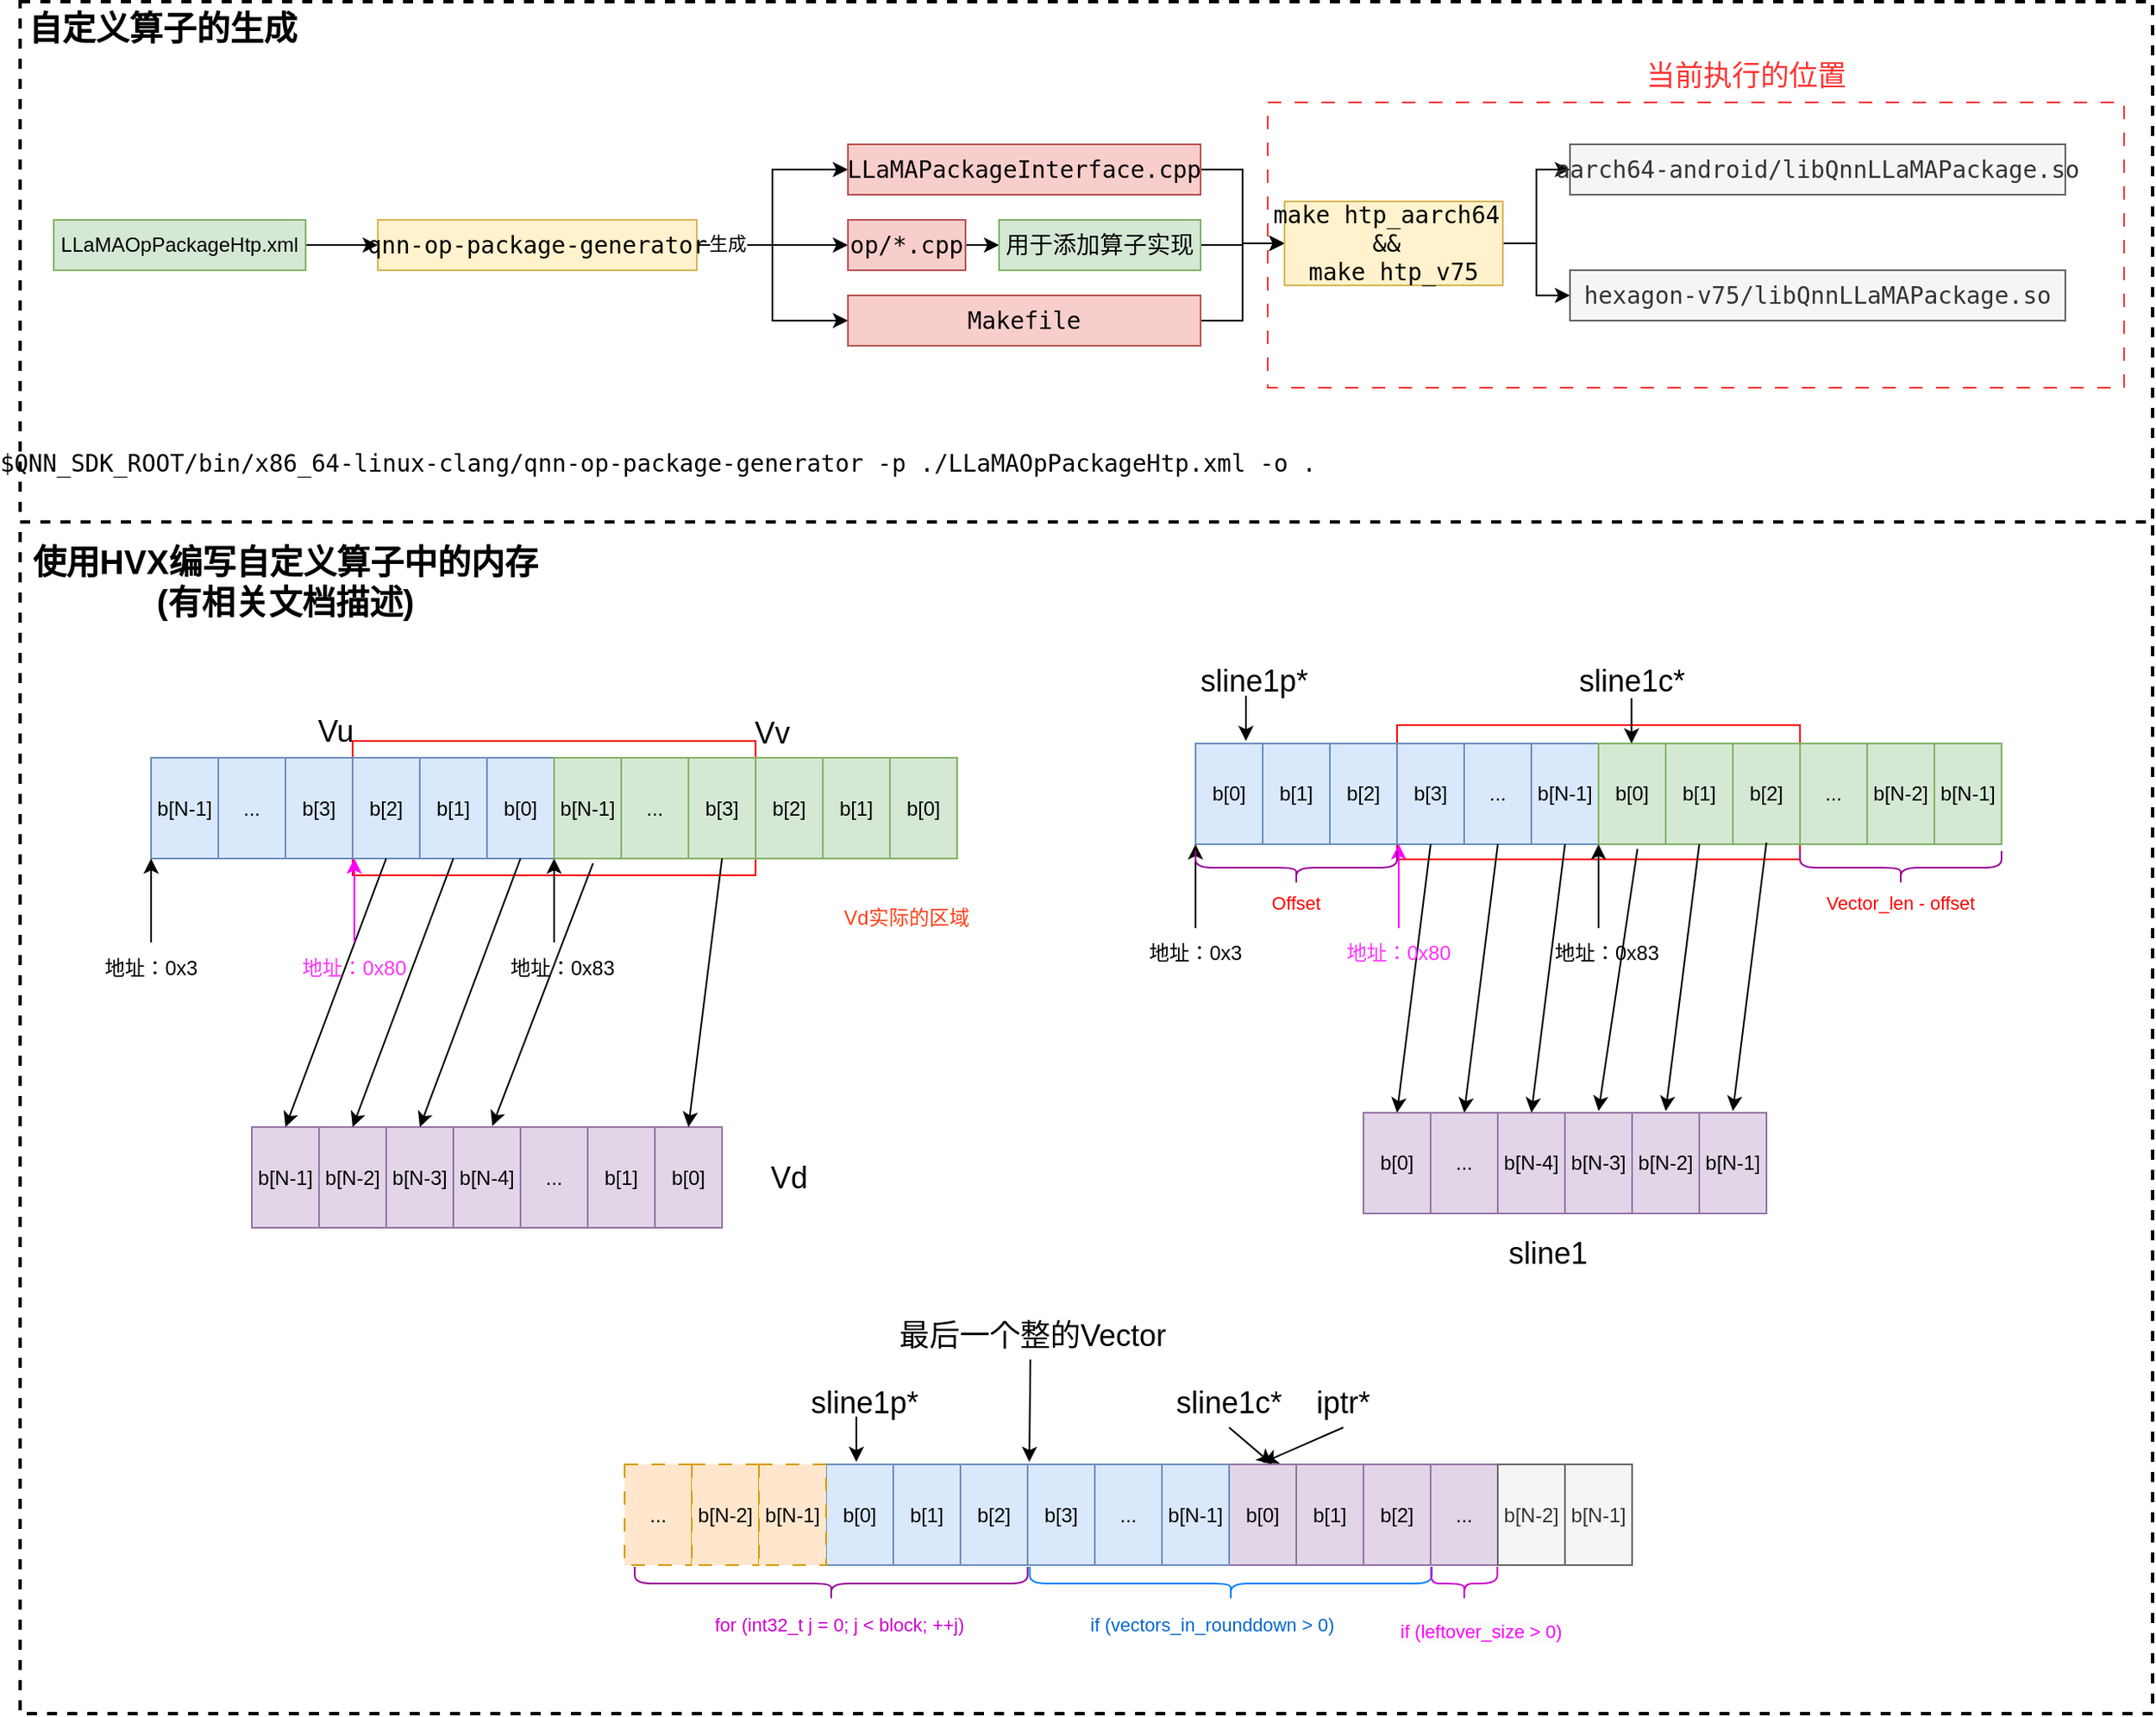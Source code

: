 <mxfile version="26.0.11" pages="4">
  <diagram id="Sv_UfMXDKVhwG62TIzkl" name="QNN自定义算子">
    <mxGraphModel dx="3033" dy="2344" grid="1" gridSize="10" guides="1" tooltips="1" connect="1" arrows="1" fold="1" page="1" pageScale="1" pageWidth="827" pageHeight="1169" math="0" shadow="0">
      <root>
        <mxCell id="0" />
        <mxCell id="1" parent="0" />
        <mxCell id="DR4a6_bkU-ikUzdVwFBg-24" value="" style="rounded=0;whiteSpace=wrap;html=1;strokeColor=#000000;dashed=1;strokeWidth=2;fillColor=none;" vertex="1" parent="1">
          <mxGeometry width="1270" height="310" as="geometry" />
        </mxCell>
        <mxCell id="DR4a6_bkU-ikUzdVwFBg-1" value="" style="rounded=0;whiteSpace=wrap;html=1;dashed=1;dashPattern=8 8;strokeColor=#FF3333;" vertex="1" parent="1">
          <mxGeometry x="743" y="60" width="510" height="170" as="geometry" />
        </mxCell>
        <mxCell id="DR4a6_bkU-ikUzdVwFBg-2" style="edgeStyle=orthogonalEdgeStyle;rounded=0;orthogonalLoop=1;jettySize=auto;html=1;exitX=1;exitY=0.5;exitDx=0;exitDy=0;entryX=0;entryY=0.5;entryDx=0;entryDy=0;" edge="1" parent="1" source="DR4a6_bkU-ikUzdVwFBg-3" target="DR4a6_bkU-ikUzdVwFBg-8">
          <mxGeometry relative="1" as="geometry" />
        </mxCell>
        <mxCell id="DR4a6_bkU-ikUzdVwFBg-3" value="LLaMAOpPackageHtp.xml" style="rounded=0;whiteSpace=wrap;html=1;fillColor=#d5e8d4;strokeColor=#82b366;" vertex="1" parent="1">
          <mxGeometry x="20" y="130" width="150" height="30" as="geometry" />
        </mxCell>
        <mxCell id="DR4a6_bkU-ikUzdVwFBg-4" style="edgeStyle=orthogonalEdgeStyle;rounded=0;orthogonalLoop=1;jettySize=auto;html=1;exitX=1;exitY=0.5;exitDx=0;exitDy=0;entryX=0;entryY=0.5;entryDx=0;entryDy=0;" edge="1" parent="1" source="DR4a6_bkU-ikUzdVwFBg-8" target="DR4a6_bkU-ikUzdVwFBg-11">
          <mxGeometry relative="1" as="geometry" />
        </mxCell>
        <mxCell id="DR4a6_bkU-ikUzdVwFBg-5" style="edgeStyle=orthogonalEdgeStyle;rounded=0;orthogonalLoop=1;jettySize=auto;html=1;exitX=1;exitY=0.5;exitDx=0;exitDy=0;entryX=0;entryY=0.5;entryDx=0;entryDy=0;" edge="1" parent="1" source="DR4a6_bkU-ikUzdVwFBg-8" target="DR4a6_bkU-ikUzdVwFBg-13">
          <mxGeometry relative="1" as="geometry" />
        </mxCell>
        <mxCell id="DR4a6_bkU-ikUzdVwFBg-6" style="edgeStyle=orthogonalEdgeStyle;rounded=0;orthogonalLoop=1;jettySize=auto;html=1;exitX=1;exitY=0.5;exitDx=0;exitDy=0;entryX=0;entryY=0.5;entryDx=0;entryDy=0;" edge="1" parent="1" source="DR4a6_bkU-ikUzdVwFBg-8" target="DR4a6_bkU-ikUzdVwFBg-15">
          <mxGeometry relative="1" as="geometry" />
        </mxCell>
        <mxCell id="DR4a6_bkU-ikUzdVwFBg-7" value="生成" style="edgeLabel;html=1;align=center;verticalAlign=middle;resizable=0;points=[];" vertex="1" connectable="0" parent="DR4a6_bkU-ikUzdVwFBg-6">
          <mxGeometry x="-0.74" y="1" relative="1" as="geometry">
            <mxPoint as="offset" />
          </mxGeometry>
        </mxCell>
        <mxCell id="DR4a6_bkU-ikUzdVwFBg-8" value="&lt;span style=&quot;font-family: Consolas, monospace-fallback, &amp;quot;monospace&amp;quot;; font-size: 14px; white-space: pre;&quot;&gt;qnn-op-package-generator&lt;/span&gt;" style="rounded=0;whiteSpace=wrap;html=1;fillColor=#fff2cc;strokeColor=#d6b656;" vertex="1" parent="1">
          <mxGeometry x="213" y="130" width="190" height="30" as="geometry" />
        </mxCell>
        <mxCell id="DR4a6_bkU-ikUzdVwFBg-9" value="&lt;pre&gt;&lt;div style=&quot;background-color: rgba(0, 0, 0, 0); font-family: Consolas, monospace-fallback, &amp;quot;monospace&amp;quot;; font-size: 14px;&quot;&gt;$QNN_SDK_ROOT/bin/x86_64-linux-clang/qnn-op-package-generator -p ./LLaMAOpPackageHtp.xml -o .&lt;/div&gt;&lt;/pre&gt;" style="text;strokeColor=none;align=center;fillColor=none;html=1;verticalAlign=middle;whiteSpace=wrap;rounded=0;fontColor=default;" vertex="1" parent="1">
          <mxGeometry x="20" y="260" width="720" height="30" as="geometry" />
        </mxCell>
        <mxCell id="DR4a6_bkU-ikUzdVwFBg-10" style="edgeStyle=orthogonalEdgeStyle;rounded=0;orthogonalLoop=1;jettySize=auto;html=1;exitX=1;exitY=0.5;exitDx=0;exitDy=0;entryX=0;entryY=0.5;entryDx=0;entryDy=0;" edge="1" parent="1" source="DR4a6_bkU-ikUzdVwFBg-11" target="DR4a6_bkU-ikUzdVwFBg-20">
          <mxGeometry relative="1" as="geometry" />
        </mxCell>
        <mxCell id="DR4a6_bkU-ikUzdVwFBg-11" value="&lt;font face=&quot;Consolas, monospace-fallback, monospace&quot;&gt;&lt;span style=&quot;font-size: 14px; white-space: pre;&quot;&gt;LLaMAPackageInterface.cpp&lt;/span&gt;&lt;/font&gt;" style="rounded=0;whiteSpace=wrap;html=1;fillColor=#f8cecc;strokeColor=#b85450;" vertex="1" parent="1">
          <mxGeometry x="493" y="85" width="210" height="30" as="geometry" />
        </mxCell>
        <mxCell id="DR4a6_bkU-ikUzdVwFBg-12" style="edgeStyle=orthogonalEdgeStyle;rounded=0;orthogonalLoop=1;jettySize=auto;html=1;exitX=1;exitY=0.5;exitDx=0;exitDy=0;entryX=0;entryY=0.5;entryDx=0;entryDy=0;" edge="1" parent="1" source="DR4a6_bkU-ikUzdVwFBg-13" target="DR4a6_bkU-ikUzdVwFBg-17">
          <mxGeometry relative="1" as="geometry" />
        </mxCell>
        <mxCell id="DR4a6_bkU-ikUzdVwFBg-13" value="&lt;span style=&quot;font-family: Consolas, monospace-fallback, &amp;quot;monospace&amp;quot;; font-size: 14px; white-space: pre;&quot;&gt;op/*.cpp&lt;/span&gt;" style="rounded=0;whiteSpace=wrap;html=1;fillColor=#f8cecc;strokeColor=#b85450;" vertex="1" parent="1">
          <mxGeometry x="493" y="130" width="70" height="30" as="geometry" />
        </mxCell>
        <mxCell id="DR4a6_bkU-ikUzdVwFBg-14" style="edgeStyle=orthogonalEdgeStyle;rounded=0;orthogonalLoop=1;jettySize=auto;html=1;exitX=1;exitY=0.5;exitDx=0;exitDy=0;entryX=0;entryY=0.5;entryDx=0;entryDy=0;" edge="1" parent="1" source="DR4a6_bkU-ikUzdVwFBg-15" target="DR4a6_bkU-ikUzdVwFBg-20">
          <mxGeometry relative="1" as="geometry" />
        </mxCell>
        <mxCell id="DR4a6_bkU-ikUzdVwFBg-15" value="&lt;span style=&quot;font-family: Consolas, monospace-fallback, &amp;quot;monospace&amp;quot;; font-size: 14px; white-space: pre;&quot;&gt;Makefile&lt;/span&gt;" style="rounded=0;whiteSpace=wrap;html=1;fillColor=#f8cecc;strokeColor=#b85450;" vertex="1" parent="1">
          <mxGeometry x="493" y="175" width="210" height="30" as="geometry" />
        </mxCell>
        <mxCell id="DR4a6_bkU-ikUzdVwFBg-16" style="edgeStyle=orthogonalEdgeStyle;rounded=0;orthogonalLoop=1;jettySize=auto;html=1;exitX=1;exitY=0.5;exitDx=0;exitDy=0;entryX=0;entryY=0.5;entryDx=0;entryDy=0;" edge="1" parent="1" source="DR4a6_bkU-ikUzdVwFBg-17" target="DR4a6_bkU-ikUzdVwFBg-20">
          <mxGeometry relative="1" as="geometry">
            <mxPoint x="753.0" y="140" as="targetPoint" />
          </mxGeometry>
        </mxCell>
        <mxCell id="DR4a6_bkU-ikUzdVwFBg-17" value="&lt;span style=&quot;font-family: Consolas, monospace-fallback, &amp;quot;monospace&amp;quot;; font-size: 14px; white-space: pre;&quot;&gt;用于添加算子实现&lt;/span&gt;" style="rounded=0;whiteSpace=wrap;html=1;fillColor=#d5e8d4;strokeColor=#82b366;" vertex="1" parent="1">
          <mxGeometry x="583" y="130" width="120" height="30" as="geometry" />
        </mxCell>
        <mxCell id="DR4a6_bkU-ikUzdVwFBg-18" value="" style="edgeStyle=orthogonalEdgeStyle;rounded=0;orthogonalLoop=1;jettySize=auto;html=1;entryX=0;entryY=0.5;entryDx=0;entryDy=0;" edge="1" parent="1" source="DR4a6_bkU-ikUzdVwFBg-20" target="DR4a6_bkU-ikUzdVwFBg-21">
          <mxGeometry relative="1" as="geometry" />
        </mxCell>
        <mxCell id="DR4a6_bkU-ikUzdVwFBg-19" style="edgeStyle=orthogonalEdgeStyle;rounded=0;orthogonalLoop=1;jettySize=auto;html=1;exitX=1;exitY=0.5;exitDx=0;exitDy=0;entryX=0;entryY=0.5;entryDx=0;entryDy=0;" edge="1" parent="1" source="DR4a6_bkU-ikUzdVwFBg-20" target="DR4a6_bkU-ikUzdVwFBg-22">
          <mxGeometry relative="1" as="geometry" />
        </mxCell>
        <mxCell id="DR4a6_bkU-ikUzdVwFBg-20" value="&lt;font face=&quot;Consolas, monospace-fallback, monospace&quot;&gt;&lt;span style=&quot;font-size: 14px; white-space: pre;&quot;&gt;make htp_aarch64 &lt;/span&gt;&lt;/font&gt;&lt;div&gt;&lt;font face=&quot;Consolas, monospace-fallback, monospace&quot;&gt;&lt;span style=&quot;font-size: 14px; white-space: pre;&quot;&gt;&amp;amp;&amp;amp; &lt;/span&gt;&lt;/font&gt;&lt;/div&gt;&lt;div&gt;&lt;font face=&quot;Consolas, monospace-fallback, monospace&quot;&gt;&lt;span style=&quot;font-size: 14px; white-space: pre;&quot;&gt;make htp_v75&lt;/span&gt;&lt;/font&gt;&lt;/div&gt;" style="rounded=0;whiteSpace=wrap;html=1;fillColor=#fff2cc;strokeColor=#d6b656;" vertex="1" parent="1">
          <mxGeometry x="753" y="119" width="130" height="50" as="geometry" />
        </mxCell>
        <mxCell id="DR4a6_bkU-ikUzdVwFBg-21" value="&lt;font face=&quot;Consolas, monospace-fallback, monospace&quot;&gt;&lt;span style=&quot;font-size: 14px; white-space: pre;&quot;&gt;aarch64-android/libQnnLLaMAPackage.so&lt;/span&gt;&lt;/font&gt;" style="rounded=0;whiteSpace=wrap;html=1;fillColor=#f5f5f5;fontColor=#333333;strokeColor=#666666;" vertex="1" parent="1">
          <mxGeometry x="923" y="85" width="295" height="30" as="geometry" />
        </mxCell>
        <mxCell id="DR4a6_bkU-ikUzdVwFBg-22" value="&lt;font face=&quot;Consolas, monospace-fallback, monospace&quot;&gt;&lt;span style=&quot;font-size: 14px; white-space: pre;&quot;&gt;hexagon-v75/libQnnLLaMAPackage.so&lt;/span&gt;&lt;/font&gt;" style="rounded=0;whiteSpace=wrap;html=1;fillColor=#f5f5f5;fontColor=#333333;strokeColor=#666666;" vertex="1" parent="1">
          <mxGeometry x="923" y="160" width="295" height="30" as="geometry" />
        </mxCell>
        <mxCell id="DR4a6_bkU-ikUzdVwFBg-23" value="&lt;font color=&quot;#ff3333&quot; style=&quot;font-size: 17px;&quot;&gt;当前执行的位置&lt;/font&gt;" style="text;strokeColor=none;align=center;fillColor=none;html=1;verticalAlign=middle;whiteSpace=wrap;rounded=0;fontSize=17;" vertex="1" parent="1">
          <mxGeometry x="953" y="30" width="150" height="30" as="geometry" />
        </mxCell>
        <mxCell id="DR4a6_bkU-ikUzdVwFBg-25" value="自定义算子的生成" style="text;strokeColor=none;align=center;fillColor=none;html=1;verticalAlign=middle;whiteSpace=wrap;rounded=0;fontSize=20;fontStyle=1" vertex="1" parent="1">
          <mxGeometry width="170" height="30" as="geometry" />
        </mxCell>
        <mxCell id="DR4a6_bkU-ikUzdVwFBg-26" value="" style="rounded=0;whiteSpace=wrap;html=1;strokeColor=#FF0000;" vertex="1" parent="1">
          <mxGeometry x="820" y="431" width="240" height="80" as="geometry" />
        </mxCell>
        <mxCell id="DR4a6_bkU-ikUzdVwFBg-27" value="" style="rounded=0;whiteSpace=wrap;html=1;strokeColor=#FF0000;" vertex="1" parent="1">
          <mxGeometry x="198" y="440.5" width="240" height="80" as="geometry" />
        </mxCell>
        <mxCell id="DR4a6_bkU-ikUzdVwFBg-28" value="b[N-1]" style="rounded=0;whiteSpace=wrap;html=1;fillColor=#dae8fc;strokeColor=#6c8ebf;" vertex="1" parent="1">
          <mxGeometry x="78" y="450.5" width="40" height="60" as="geometry" />
        </mxCell>
        <mxCell id="DR4a6_bkU-ikUzdVwFBg-29" value="..." style="rounded=0;whiteSpace=wrap;html=1;fillColor=#dae8fc;strokeColor=#6c8ebf;" vertex="1" parent="1">
          <mxGeometry x="118" y="450.5" width="40" height="60" as="geometry" />
        </mxCell>
        <mxCell id="DR4a6_bkU-ikUzdVwFBg-30" value="b[3]" style="rounded=0;whiteSpace=wrap;html=1;fillColor=#dae8fc;strokeColor=#6c8ebf;" vertex="1" parent="1">
          <mxGeometry x="158" y="450.5" width="40" height="60" as="geometry" />
        </mxCell>
        <mxCell id="DR4a6_bkU-ikUzdVwFBg-31" value="b[2]" style="rounded=0;whiteSpace=wrap;html=1;fillColor=#dae8fc;strokeColor=#6c8ebf;" vertex="1" parent="1">
          <mxGeometry x="198" y="450.5" width="40" height="60" as="geometry" />
        </mxCell>
        <mxCell id="DR4a6_bkU-ikUzdVwFBg-32" value="b[1]" style="rounded=0;whiteSpace=wrap;html=1;fillColor=#dae8fc;strokeColor=#6c8ebf;" vertex="1" parent="1">
          <mxGeometry x="238" y="450.5" width="40" height="60" as="geometry" />
        </mxCell>
        <mxCell id="DR4a6_bkU-ikUzdVwFBg-33" value="b[0]" style="rounded=0;whiteSpace=wrap;html=1;fillColor=#dae8fc;strokeColor=#6c8ebf;" vertex="1" parent="1">
          <mxGeometry x="278" y="450.5" width="40" height="60" as="geometry" />
        </mxCell>
        <mxCell id="DR4a6_bkU-ikUzdVwFBg-34" value="b[N-1]" style="rounded=0;whiteSpace=wrap;html=1;fillColor=#d5e8d4;strokeColor=#82b366;" vertex="1" parent="1">
          <mxGeometry x="318" y="450.5" width="40" height="60" as="geometry" />
        </mxCell>
        <mxCell id="DR4a6_bkU-ikUzdVwFBg-35" value="..." style="rounded=0;whiteSpace=wrap;html=1;fillColor=#d5e8d4;strokeColor=#82b366;" vertex="1" parent="1">
          <mxGeometry x="358" y="450.5" width="40" height="60" as="geometry" />
        </mxCell>
        <mxCell id="DR4a6_bkU-ikUzdVwFBg-36" value="b[3]" style="rounded=0;whiteSpace=wrap;html=1;fillColor=#d5e8d4;strokeColor=#82b366;" vertex="1" parent="1">
          <mxGeometry x="398" y="450.5" width="40" height="60" as="geometry" />
        </mxCell>
        <mxCell id="DR4a6_bkU-ikUzdVwFBg-37" value="b[2]" style="rounded=0;whiteSpace=wrap;html=1;fillColor=#d5e8d4;strokeColor=#82b366;" vertex="1" parent="1">
          <mxGeometry x="438" y="450.5" width="40" height="60" as="geometry" />
        </mxCell>
        <mxCell id="DR4a6_bkU-ikUzdVwFBg-38" value="b[1]" style="rounded=0;whiteSpace=wrap;html=1;fillColor=#d5e8d4;strokeColor=#82b366;" vertex="1" parent="1">
          <mxGeometry x="478" y="450.5" width="40" height="60" as="geometry" />
        </mxCell>
        <mxCell id="DR4a6_bkU-ikUzdVwFBg-39" value="b[0]" style="rounded=0;whiteSpace=wrap;html=1;fillColor=#d5e8d4;strokeColor=#82b366;" vertex="1" parent="1">
          <mxGeometry x="518" y="450.5" width="40" height="60" as="geometry" />
        </mxCell>
        <mxCell id="DR4a6_bkU-ikUzdVwFBg-40" value="" style="endArrow=classic;html=1;rounded=0;entryX=0;entryY=1;entryDx=0;entryDy=0;" edge="1" parent="1" target="DR4a6_bkU-ikUzdVwFBg-28">
          <mxGeometry width="50" height="50" relative="1" as="geometry">
            <mxPoint x="78" y="560.5" as="sourcePoint" />
            <mxPoint x="123" y="560.5" as="targetPoint" />
          </mxGeometry>
        </mxCell>
        <mxCell id="DR4a6_bkU-ikUzdVwFBg-41" value="地址：0x3" style="text;strokeColor=none;align=center;fillColor=none;html=1;verticalAlign=middle;whiteSpace=wrap;rounded=0;" vertex="1" parent="1">
          <mxGeometry x="48" y="560.5" width="60" height="30" as="geometry" />
        </mxCell>
        <mxCell id="DR4a6_bkU-ikUzdVwFBg-42" value="Vu" style="text;strokeColor=none;align=center;fillColor=none;html=1;verticalAlign=middle;whiteSpace=wrap;rounded=0;fontSize=18;" vertex="1" parent="1">
          <mxGeometry x="158" y="419.5" width="60" height="30" as="geometry" />
        </mxCell>
        <mxCell id="DR4a6_bkU-ikUzdVwFBg-43" value="Vv" style="text;strokeColor=none;align=center;fillColor=none;html=1;verticalAlign=middle;whiteSpace=wrap;rounded=0;fontSize=18;" vertex="1" parent="1">
          <mxGeometry x="418" y="420.5" width="60" height="30" as="geometry" />
        </mxCell>
        <mxCell id="DR4a6_bkU-ikUzdVwFBg-44" value="" style="endArrow=classic;html=1;rounded=0;entryX=0;entryY=1;entryDx=0;entryDy=0;" edge="1" parent="1">
          <mxGeometry width="50" height="50" relative="1" as="geometry">
            <mxPoint x="318" y="560.5" as="sourcePoint" />
            <mxPoint x="318" y="510.5" as="targetPoint" />
          </mxGeometry>
        </mxCell>
        <mxCell id="DR4a6_bkU-ikUzdVwFBg-45" value="地址：0x83" style="text;strokeColor=none;align=center;fillColor=none;html=1;verticalAlign=middle;whiteSpace=wrap;rounded=0;" vertex="1" parent="1">
          <mxGeometry x="288" y="560.5" width="70" height="30" as="geometry" />
        </mxCell>
        <mxCell id="DR4a6_bkU-ikUzdVwFBg-46" value="b[N-2]" style="rounded=0;whiteSpace=wrap;html=1;fillColor=#e1d5e7;strokeColor=#9673a6;" vertex="1" parent="1">
          <mxGeometry x="178" y="670.5" width="40" height="60" as="geometry" />
        </mxCell>
        <mxCell id="DR4a6_bkU-ikUzdVwFBg-47" value="b[N-3]" style="rounded=0;whiteSpace=wrap;html=1;fillColor=#e1d5e7;strokeColor=#9673a6;" vertex="1" parent="1">
          <mxGeometry x="218" y="670.5" width="40" height="60" as="geometry" />
        </mxCell>
        <mxCell id="DR4a6_bkU-ikUzdVwFBg-48" value="b[N-4]" style="rounded=0;whiteSpace=wrap;html=1;fillColor=#e1d5e7;strokeColor=#9673a6;" vertex="1" parent="1">
          <mxGeometry x="258" y="670.5" width="40" height="60" as="geometry" />
        </mxCell>
        <mxCell id="DR4a6_bkU-ikUzdVwFBg-49" value="..." style="rounded=0;whiteSpace=wrap;html=1;fillColor=#e1d5e7;strokeColor=#9673a6;" vertex="1" parent="1">
          <mxGeometry x="298" y="670.5" width="40" height="60" as="geometry" />
        </mxCell>
        <mxCell id="DR4a6_bkU-ikUzdVwFBg-50" value="b[1]" style="rounded=0;whiteSpace=wrap;html=1;fillColor=#e1d5e7;strokeColor=#9673a6;" vertex="1" parent="1">
          <mxGeometry x="338" y="670.5" width="40" height="60" as="geometry" />
        </mxCell>
        <mxCell id="DR4a6_bkU-ikUzdVwFBg-51" value="b[0]" style="rounded=0;whiteSpace=wrap;html=1;fillColor=#e1d5e7;strokeColor=#9673a6;" vertex="1" parent="1">
          <mxGeometry x="378" y="670.5" width="40" height="60" as="geometry" />
        </mxCell>
        <mxCell id="DR4a6_bkU-ikUzdVwFBg-52" value="Vd" style="text;strokeColor=none;align=center;fillColor=none;html=1;verticalAlign=middle;whiteSpace=wrap;rounded=0;fontSize=18;" vertex="1" parent="1">
          <mxGeometry x="428" y="685.5" width="60" height="30" as="geometry" />
        </mxCell>
        <mxCell id="DR4a6_bkU-ikUzdVwFBg-53" value="" style="endArrow=classic;html=1;rounded=0;entryX=0.58;entryY=-0.01;entryDx=0;entryDy=0;exitX=0.58;exitY=1.046;exitDx=0;exitDy=0;exitPerimeter=0;entryPerimeter=0;" edge="1" parent="1" source="DR4a6_bkU-ikUzdVwFBg-34" target="DR4a6_bkU-ikUzdVwFBg-48">
          <mxGeometry width="50" height="50" relative="1" as="geometry">
            <mxPoint x="388" y="620.5" as="sourcePoint" />
            <mxPoint x="438" y="570.5" as="targetPoint" />
          </mxGeometry>
        </mxCell>
        <mxCell id="DR4a6_bkU-ikUzdVwFBg-54" value="" style="endArrow=classic;html=1;rounded=0;entryX=0.5;entryY=0;entryDx=0;entryDy=0;exitX=0.5;exitY=1;exitDx=0;exitDy=0;" edge="1" parent="1" source="DR4a6_bkU-ikUzdVwFBg-36" target="DR4a6_bkU-ikUzdVwFBg-51">
          <mxGeometry width="50" height="50" relative="1" as="geometry">
            <mxPoint x="378" y="620.5" as="sourcePoint" />
            <mxPoint x="398" y="660.5" as="targetPoint" />
          </mxGeometry>
        </mxCell>
        <mxCell id="DR4a6_bkU-ikUzdVwFBg-55" value="b[N-1]" style="rounded=0;whiteSpace=wrap;html=1;fillColor=#e1d5e7;strokeColor=#9673a6;" vertex="1" parent="1">
          <mxGeometry x="138" y="670.5" width="40" height="60" as="geometry" />
        </mxCell>
        <mxCell id="DR4a6_bkU-ikUzdVwFBg-56" value="" style="endArrow=classic;html=1;rounded=0;entryX=0.58;entryY=-0.01;entryDx=0;entryDy=0;exitX=0.5;exitY=1;exitDx=0;exitDy=0;entryPerimeter=0;" edge="1" parent="1" source="DR4a6_bkU-ikUzdVwFBg-33">
          <mxGeometry width="50" height="50" relative="1" as="geometry">
            <mxPoint x="298" y="514.5" as="sourcePoint" />
            <mxPoint x="238" y="670.5" as="targetPoint" />
          </mxGeometry>
        </mxCell>
        <mxCell id="DR4a6_bkU-ikUzdVwFBg-57" value="" style="endArrow=classic;html=1;rounded=0;entryX=0.5;entryY=0;entryDx=0;entryDy=0;exitX=0.58;exitY=1.046;exitDx=0;exitDy=0;exitPerimeter=0;" edge="1" parent="1" target="DR4a6_bkU-ikUzdVwFBg-46">
          <mxGeometry width="50" height="50" relative="1" as="geometry">
            <mxPoint x="258" y="510.5" as="sourcePoint" />
            <mxPoint x="198" y="666.5" as="targetPoint" />
          </mxGeometry>
        </mxCell>
        <mxCell id="DR4a6_bkU-ikUzdVwFBg-58" value="" style="endArrow=classic;html=1;rounded=0;entryX=0.5;entryY=0;entryDx=0;entryDy=0;exitX=0.58;exitY=1.046;exitDx=0;exitDy=0;exitPerimeter=0;" edge="1" parent="1">
          <mxGeometry width="50" height="50" relative="1" as="geometry">
            <mxPoint x="218" y="510.5" as="sourcePoint" />
            <mxPoint x="158" y="670.5" as="targetPoint" />
          </mxGeometry>
        </mxCell>
        <mxCell id="DR4a6_bkU-ikUzdVwFBg-59" value="Vd实际的区域" style="text;strokeColor=none;align=center;fillColor=none;html=1;verticalAlign=middle;whiteSpace=wrap;rounded=0;fontColor=#FF4019;" vertex="1" parent="1">
          <mxGeometry x="488" y="530.5" width="80" height="30" as="geometry" />
        </mxCell>
        <mxCell id="DR4a6_bkU-ikUzdVwFBg-60" value="" style="endArrow=classic;html=1;rounded=0;entryX=0;entryY=1;entryDx=0;entryDy=0;fontColor=#FF3333;strokeColor=#FF00FF;" edge="1" parent="1">
          <mxGeometry width="50" height="50" relative="1" as="geometry">
            <mxPoint x="199" y="560.5" as="sourcePoint" />
            <mxPoint x="199" y="510.5" as="targetPoint" />
          </mxGeometry>
        </mxCell>
        <mxCell id="DR4a6_bkU-ikUzdVwFBg-61" value="地址：0x80" style="text;strokeColor=none;align=center;fillColor=none;html=1;verticalAlign=middle;whiteSpace=wrap;rounded=0;fontColor=#FF33FF;" vertex="1" parent="1">
          <mxGeometry x="164" y="560.5" width="70" height="30" as="geometry" />
        </mxCell>
        <mxCell id="DR4a6_bkU-ikUzdVwFBg-62" value="b[0]" style="rounded=0;whiteSpace=wrap;html=1;fillColor=#dae8fc;strokeColor=#6c8ebf;" vertex="1" parent="1">
          <mxGeometry x="700" y="442" width="40" height="60" as="geometry" />
        </mxCell>
        <mxCell id="DR4a6_bkU-ikUzdVwFBg-63" value="b[1]" style="rounded=0;whiteSpace=wrap;html=1;fillColor=#dae8fc;strokeColor=#6c8ebf;" vertex="1" parent="1">
          <mxGeometry x="740" y="442" width="40" height="60" as="geometry" />
        </mxCell>
        <mxCell id="DR4a6_bkU-ikUzdVwFBg-64" value="b[2]" style="rounded=0;whiteSpace=wrap;html=1;fillColor=#dae8fc;strokeColor=#6c8ebf;" vertex="1" parent="1">
          <mxGeometry x="780" y="442" width="40" height="60" as="geometry" />
        </mxCell>
        <mxCell id="DR4a6_bkU-ikUzdVwFBg-65" value="b[3]" style="rounded=0;whiteSpace=wrap;html=1;fillColor=#dae8fc;strokeColor=#6c8ebf;" vertex="1" parent="1">
          <mxGeometry x="820" y="442" width="40" height="60" as="geometry" />
        </mxCell>
        <mxCell id="DR4a6_bkU-ikUzdVwFBg-66" value="..." style="rounded=0;whiteSpace=wrap;html=1;fillColor=#dae8fc;strokeColor=#6c8ebf;" vertex="1" parent="1">
          <mxGeometry x="860" y="442" width="40" height="60" as="geometry" />
        </mxCell>
        <mxCell id="DR4a6_bkU-ikUzdVwFBg-67" value="b[N-1]" style="rounded=0;whiteSpace=wrap;html=1;fillColor=#dae8fc;strokeColor=#6c8ebf;" vertex="1" parent="1">
          <mxGeometry x="900" y="442" width="40" height="60" as="geometry" />
        </mxCell>
        <mxCell id="DR4a6_bkU-ikUzdVwFBg-68" value="b[0]" style="rounded=0;whiteSpace=wrap;html=1;fillColor=#d5e8d4;strokeColor=#82b366;" vertex="1" parent="1">
          <mxGeometry x="940" y="442" width="40" height="60" as="geometry" />
        </mxCell>
        <mxCell id="DR4a6_bkU-ikUzdVwFBg-69" value="b[1]" style="rounded=0;whiteSpace=wrap;html=1;fillColor=#d5e8d4;strokeColor=#82b366;" vertex="1" parent="1">
          <mxGeometry x="980" y="442" width="40" height="60" as="geometry" />
        </mxCell>
        <mxCell id="DR4a6_bkU-ikUzdVwFBg-70" value="b[2]" style="rounded=0;whiteSpace=wrap;html=1;fillColor=#d5e8d4;strokeColor=#82b366;" vertex="1" parent="1">
          <mxGeometry x="1020" y="442" width="40" height="60" as="geometry" />
        </mxCell>
        <mxCell id="DR4a6_bkU-ikUzdVwFBg-71" value="..." style="rounded=0;whiteSpace=wrap;html=1;fillColor=#d5e8d4;strokeColor=#82b366;" vertex="1" parent="1">
          <mxGeometry x="1060" y="442" width="40" height="60" as="geometry" />
        </mxCell>
        <mxCell id="DR4a6_bkU-ikUzdVwFBg-72" value="b[N-2]" style="rounded=0;whiteSpace=wrap;html=1;fillColor=#d5e8d4;strokeColor=#82b366;" vertex="1" parent="1">
          <mxGeometry x="1100" y="442" width="40" height="60" as="geometry" />
        </mxCell>
        <mxCell id="DR4a6_bkU-ikUzdVwFBg-73" value="b[N-1]" style="rounded=0;whiteSpace=wrap;html=1;fillColor=#d5e8d4;strokeColor=#82b366;" vertex="1" parent="1">
          <mxGeometry x="1140" y="442" width="40" height="60" as="geometry" />
        </mxCell>
        <mxCell id="DR4a6_bkU-ikUzdVwFBg-74" value="" style="endArrow=classic;html=1;rounded=0;entryX=0;entryY=1;entryDx=0;entryDy=0;" edge="1" parent="1" target="DR4a6_bkU-ikUzdVwFBg-62">
          <mxGeometry width="50" height="50" relative="1" as="geometry">
            <mxPoint x="700" y="552" as="sourcePoint" />
            <mxPoint x="745" y="552" as="targetPoint" />
          </mxGeometry>
        </mxCell>
        <mxCell id="DR4a6_bkU-ikUzdVwFBg-75" value="地址：0x3" style="text;strokeColor=none;align=center;fillColor=none;html=1;verticalAlign=middle;whiteSpace=wrap;rounded=0;" vertex="1" parent="1">
          <mxGeometry x="670" y="552" width="60" height="30" as="geometry" />
        </mxCell>
        <mxCell id="DR4a6_bkU-ikUzdVwFBg-76" value="sline1p*" style="text;strokeColor=none;align=center;fillColor=none;html=1;verticalAlign=middle;whiteSpace=wrap;rounded=0;fontSize=18;" vertex="1" parent="1">
          <mxGeometry x="705" y="390" width="60" height="30" as="geometry" />
        </mxCell>
        <mxCell id="DR4a6_bkU-ikUzdVwFBg-77" value="" style="endArrow=classic;html=1;rounded=0;entryX=0;entryY=1;entryDx=0;entryDy=0;" edge="1" parent="1">
          <mxGeometry width="50" height="50" relative="1" as="geometry">
            <mxPoint x="940" y="552" as="sourcePoint" />
            <mxPoint x="940" y="502" as="targetPoint" />
          </mxGeometry>
        </mxCell>
        <mxCell id="DR4a6_bkU-ikUzdVwFBg-78" value="地址：0x83" style="text;strokeColor=none;align=center;fillColor=none;html=1;verticalAlign=middle;whiteSpace=wrap;rounded=0;" vertex="1" parent="1">
          <mxGeometry x="910" y="552" width="70" height="30" as="geometry" />
        </mxCell>
        <mxCell id="DR4a6_bkU-ikUzdVwFBg-79" value="..." style="rounded=0;whiteSpace=wrap;html=1;fillColor=#e1d5e7;strokeColor=#9673a6;" vertex="1" parent="1">
          <mxGeometry x="840" y="662" width="40" height="60" as="geometry" />
        </mxCell>
        <mxCell id="DR4a6_bkU-ikUzdVwFBg-80" value="b[N-4]" style="rounded=0;whiteSpace=wrap;html=1;fillColor=#e1d5e7;strokeColor=#9673a6;" vertex="1" parent="1">
          <mxGeometry x="880" y="662" width="40" height="60" as="geometry" />
        </mxCell>
        <mxCell id="DR4a6_bkU-ikUzdVwFBg-81" value="b[N-3]" style="rounded=0;whiteSpace=wrap;html=1;fillColor=#e1d5e7;strokeColor=#9673a6;" vertex="1" parent="1">
          <mxGeometry x="920" y="662" width="40" height="60" as="geometry" />
        </mxCell>
        <mxCell id="DR4a6_bkU-ikUzdVwFBg-82" value="b[N-2]" style="rounded=0;whiteSpace=wrap;html=1;fillColor=#e1d5e7;strokeColor=#9673a6;" vertex="1" parent="1">
          <mxGeometry x="960" y="662" width="40" height="60" as="geometry" />
        </mxCell>
        <mxCell id="DR4a6_bkU-ikUzdVwFBg-83" value="b[N-1]" style="rounded=0;whiteSpace=wrap;html=1;fillColor=#e1d5e7;strokeColor=#9673a6;" vertex="1" parent="1">
          <mxGeometry x="1000" y="662" width="40" height="60" as="geometry" />
        </mxCell>
        <mxCell id="DR4a6_bkU-ikUzdVwFBg-84" value="sline1" style="text;strokeColor=none;align=center;fillColor=none;html=1;verticalAlign=middle;whiteSpace=wrap;rounded=0;fontSize=18;" vertex="1" parent="1">
          <mxGeometry x="880" y="731" width="60" height="30" as="geometry" />
        </mxCell>
        <mxCell id="DR4a6_bkU-ikUzdVwFBg-85" value="" style="endArrow=classic;html=1;rounded=0;exitX=0.58;exitY=1.046;exitDx=0;exitDy=0;exitPerimeter=0;" edge="1" parent="1" source="DR4a6_bkU-ikUzdVwFBg-68">
          <mxGeometry width="50" height="50" relative="1" as="geometry">
            <mxPoint x="1010" y="612" as="sourcePoint" />
            <mxPoint x="940" y="661" as="targetPoint" />
          </mxGeometry>
        </mxCell>
        <mxCell id="DR4a6_bkU-ikUzdVwFBg-86" value="b[0]" style="rounded=0;whiteSpace=wrap;html=1;fillColor=#e1d5e7;strokeColor=#9673a6;" vertex="1" parent="1">
          <mxGeometry x="800" y="662" width="40" height="60" as="geometry" />
        </mxCell>
        <mxCell id="DR4a6_bkU-ikUzdVwFBg-87" value="" style="endArrow=classic;html=1;rounded=0;entryX=0.5;entryY=0;entryDx=0;entryDy=0;exitX=0.5;exitY=1;exitDx=0;exitDy=0;" edge="1" parent="1" source="DR4a6_bkU-ikUzdVwFBg-67" target="DR4a6_bkU-ikUzdVwFBg-80">
          <mxGeometry width="50" height="50" relative="1" as="geometry">
            <mxPoint x="920" y="506" as="sourcePoint" />
            <mxPoint x="860" y="662" as="targetPoint" />
          </mxGeometry>
        </mxCell>
        <mxCell id="DR4a6_bkU-ikUzdVwFBg-88" value="" style="endArrow=classic;html=1;rounded=0;entryX=0.5;entryY=0;entryDx=0;entryDy=0;exitX=0.58;exitY=1.046;exitDx=0;exitDy=0;exitPerimeter=0;" edge="1" parent="1" target="DR4a6_bkU-ikUzdVwFBg-79">
          <mxGeometry width="50" height="50" relative="1" as="geometry">
            <mxPoint x="880" y="502" as="sourcePoint" />
            <mxPoint x="820" y="662" as="targetPoint" />
          </mxGeometry>
        </mxCell>
        <mxCell id="DR4a6_bkU-ikUzdVwFBg-89" value="" style="endArrow=classic;html=1;rounded=0;entryX=0.5;entryY=0;entryDx=0;entryDy=0;exitX=0.58;exitY=1.046;exitDx=0;exitDy=0;exitPerimeter=0;" edge="1" parent="1" target="DR4a6_bkU-ikUzdVwFBg-86">
          <mxGeometry width="50" height="50" relative="1" as="geometry">
            <mxPoint x="840" y="502" as="sourcePoint" />
            <mxPoint x="780" y="662" as="targetPoint" />
          </mxGeometry>
        </mxCell>
        <mxCell id="DR4a6_bkU-ikUzdVwFBg-90" value="" style="endArrow=classic;html=1;rounded=0;entryX=0;entryY=1;entryDx=0;entryDy=0;fontColor=#FF3333;strokeColor=#FF00FF;" edge="1" parent="1">
          <mxGeometry width="50" height="50" relative="1" as="geometry">
            <mxPoint x="821" y="552" as="sourcePoint" />
            <mxPoint x="821" y="502" as="targetPoint" />
          </mxGeometry>
        </mxCell>
        <mxCell id="DR4a6_bkU-ikUzdVwFBg-91" value="地址：0x80" style="text;strokeColor=none;align=center;fillColor=none;html=1;verticalAlign=middle;whiteSpace=wrap;rounded=0;fontColor=#FF33FF;" vertex="1" parent="1">
          <mxGeometry x="786" y="552" width="70" height="30" as="geometry" />
        </mxCell>
        <mxCell id="DR4a6_bkU-ikUzdVwFBg-92" value="" style="endArrow=classic;html=1;rounded=0;entryX=0;entryY=1;entryDx=0;entryDy=0;" edge="1" parent="1">
          <mxGeometry width="50" height="50" relative="1" as="geometry">
            <mxPoint x="730" y="413.5" as="sourcePoint" />
            <mxPoint x="730" y="440.5" as="targetPoint" />
          </mxGeometry>
        </mxCell>
        <mxCell id="DR4a6_bkU-ikUzdVwFBg-93" value="" style="endArrow=classic;html=1;rounded=0;entryX=0;entryY=1;entryDx=0;entryDy=0;" edge="1" parent="1">
          <mxGeometry width="50" height="50" relative="1" as="geometry">
            <mxPoint x="959.67" y="415" as="sourcePoint" />
            <mxPoint x="959.67" y="442" as="targetPoint" />
          </mxGeometry>
        </mxCell>
        <mxCell id="DR4a6_bkU-ikUzdVwFBg-94" value="sline1c*" style="text;strokeColor=none;align=center;fillColor=none;html=1;verticalAlign=middle;whiteSpace=wrap;rounded=0;fontSize=18;" vertex="1" parent="1">
          <mxGeometry x="930" y="390" width="60" height="30" as="geometry" />
        </mxCell>
        <mxCell id="DR4a6_bkU-ikUzdVwFBg-95" value="" style="shape=curlyBracket;whiteSpace=wrap;html=1;rounded=1;flipH=1;labelPosition=right;verticalLabelPosition=middle;align=left;verticalAlign=middle;strokeColor=#990099;rotation=90;size=0.5;" vertex="1" parent="1">
          <mxGeometry x="750" y="456" width="20" height="120" as="geometry" />
        </mxCell>
        <mxCell id="DR4a6_bkU-ikUzdVwFBg-96" value="" style="shape=curlyBracket;whiteSpace=wrap;html=1;rounded=1;flipH=1;labelPosition=right;verticalLabelPosition=middle;align=left;verticalAlign=middle;strokeColor=#990099;rotation=90;size=0.5;" vertex="1" parent="1">
          <mxGeometry x="1110" y="456" width="20" height="120" as="geometry" />
        </mxCell>
        <mxCell id="DR4a6_bkU-ikUzdVwFBg-97" value="Vector_len - offset" style="text;strokeColor=none;align=center;fillColor=none;html=1;verticalAlign=middle;whiteSpace=wrap;rounded=0;fontSize=11;fontColor=#FF0000;" vertex="1" parent="1">
          <mxGeometry x="1072" y="522" width="96" height="30" as="geometry" />
        </mxCell>
        <mxCell id="DR4a6_bkU-ikUzdVwFBg-98" value="Offset" style="text;strokeColor=none;align=center;fillColor=none;html=1;verticalAlign=middle;whiteSpace=wrap;rounded=0;fontSize=11;fontColor=#FF0000;" vertex="1" parent="1">
          <mxGeometry x="712" y="522" width="96" height="30" as="geometry" />
        </mxCell>
        <mxCell id="DR4a6_bkU-ikUzdVwFBg-99" value="" style="endArrow=classic;html=1;rounded=0;exitX=0.5;exitY=1;exitDx=0;exitDy=0;" edge="1" parent="1">
          <mxGeometry width="50" height="50" relative="1" as="geometry">
            <mxPoint x="1040" y="501" as="sourcePoint" />
            <mxPoint x="1020" y="661" as="targetPoint" />
          </mxGeometry>
        </mxCell>
        <mxCell id="DR4a6_bkU-ikUzdVwFBg-100" value="" style="endArrow=classic;html=1;rounded=0;exitX=0.5;exitY=1;exitDx=0;exitDy=0;" edge="1" parent="1">
          <mxGeometry width="50" height="50" relative="1" as="geometry">
            <mxPoint x="1000" y="502" as="sourcePoint" />
            <mxPoint x="980" y="661" as="targetPoint" />
          </mxGeometry>
        </mxCell>
        <mxCell id="DR4a6_bkU-ikUzdVwFBg-101" value="b[0]" style="rounded=0;whiteSpace=wrap;html=1;fillColor=#dae8fc;strokeColor=#6c8ebf;" vertex="1" parent="1">
          <mxGeometry x="480" y="871.5" width="40" height="60" as="geometry" />
        </mxCell>
        <mxCell id="DR4a6_bkU-ikUzdVwFBg-102" value="b[1]" style="rounded=0;whiteSpace=wrap;html=1;fillColor=#dae8fc;strokeColor=#6c8ebf;" vertex="1" parent="1">
          <mxGeometry x="520" y="871.5" width="40" height="60" as="geometry" />
        </mxCell>
        <mxCell id="DR4a6_bkU-ikUzdVwFBg-103" value="b[2]" style="rounded=0;whiteSpace=wrap;html=1;fillColor=#dae8fc;strokeColor=#6c8ebf;" vertex="1" parent="1">
          <mxGeometry x="560" y="871.5" width="40" height="60" as="geometry" />
        </mxCell>
        <mxCell id="DR4a6_bkU-ikUzdVwFBg-104" value="b[3]" style="rounded=0;whiteSpace=wrap;html=1;fillColor=#dae8fc;strokeColor=#6c8ebf;" vertex="1" parent="1">
          <mxGeometry x="600" y="871.5" width="40" height="60" as="geometry" />
        </mxCell>
        <mxCell id="DR4a6_bkU-ikUzdVwFBg-105" value="b[0]" style="rounded=0;whiteSpace=wrap;html=1;fillColor=#e1d5e7;strokeColor=#9673a6;" vertex="1" parent="1">
          <mxGeometry x="720" y="871.5" width="40" height="60" as="geometry" />
        </mxCell>
        <mxCell id="DR4a6_bkU-ikUzdVwFBg-106" value="b[1]" style="rounded=0;whiteSpace=wrap;html=1;fillColor=#e1d5e7;strokeColor=#9673a6;" vertex="1" parent="1">
          <mxGeometry x="760" y="871.5" width="40" height="60" as="geometry" />
        </mxCell>
        <mxCell id="DR4a6_bkU-ikUzdVwFBg-107" value="b[2]" style="rounded=0;whiteSpace=wrap;html=1;fillColor=#e1d5e7;strokeColor=#9673a6;" vertex="1" parent="1">
          <mxGeometry x="800" y="871.5" width="40" height="60" as="geometry" />
        </mxCell>
        <mxCell id="DR4a6_bkU-ikUzdVwFBg-108" value="..." style="rounded=0;whiteSpace=wrap;html=1;fillColor=#e1d5e7;strokeColor=#9673a6;" vertex="1" parent="1">
          <mxGeometry x="840" y="871.5" width="40" height="60" as="geometry" />
        </mxCell>
        <mxCell id="DR4a6_bkU-ikUzdVwFBg-109" value="b[N-2]" style="rounded=0;whiteSpace=wrap;html=1;fillColor=#f5f5f5;fontColor=#333333;strokeColor=#666666;" vertex="1" parent="1">
          <mxGeometry x="880" y="871.5" width="40" height="60" as="geometry" />
        </mxCell>
        <mxCell id="DR4a6_bkU-ikUzdVwFBg-110" value="b[N-1]" style="rounded=0;whiteSpace=wrap;html=1;fillColor=#f5f5f5;fontColor=#333333;strokeColor=#666666;" vertex="1" parent="1">
          <mxGeometry x="920" y="871.5" width="40" height="60" as="geometry" />
        </mxCell>
        <mxCell id="DR4a6_bkU-ikUzdVwFBg-111" value="sline1p*" style="text;strokeColor=none;align=center;fillColor=none;html=1;verticalAlign=middle;whiteSpace=wrap;rounded=0;fontSize=18;" vertex="1" parent="1">
          <mxGeometry x="473" y="819.5" width="60" height="30" as="geometry" />
        </mxCell>
        <mxCell id="DR4a6_bkU-ikUzdVwFBg-112" value="" style="endArrow=classic;html=1;rounded=0;entryX=0;entryY=1;entryDx=0;entryDy=0;" edge="1" parent="1">
          <mxGeometry width="50" height="50" relative="1" as="geometry">
            <mxPoint x="498" y="843" as="sourcePoint" />
            <mxPoint x="498" y="870" as="targetPoint" />
          </mxGeometry>
        </mxCell>
        <mxCell id="DR4a6_bkU-ikUzdVwFBg-113" value="" style="shape=curlyBracket;whiteSpace=wrap;html=1;rounded=1;flipH=1;labelPosition=right;verticalLabelPosition=middle;align=left;verticalAlign=middle;strokeColor=#990099;rotation=90;size=0.5;" vertex="1" parent="1">
          <mxGeometry x="473" y="825.5" width="20" height="234" as="geometry" />
        </mxCell>
        <mxCell id="DR4a6_bkU-ikUzdVwFBg-114" value="" style="shape=curlyBracket;whiteSpace=wrap;html=1;rounded=1;flipH=1;labelPosition=right;verticalLabelPosition=middle;align=left;verticalAlign=middle;strokeColor=#007FFF;rotation=90;size=0.5;" vertex="1" parent="1">
          <mxGeometry x="710.99" y="822.79" width="20" height="239.45" as="geometry" />
        </mxCell>
        <mxCell id="DR4a6_bkU-ikUzdVwFBg-115" value="if (vectors_in_rounddown &amp;gt; 0)" style="text;strokeColor=none;align=center;fillColor=none;html=1;verticalAlign=middle;whiteSpace=wrap;rounded=0;fontSize=11;fontColor=#0066CC;" vertex="1" parent="1">
          <mxGeometry x="627" y="951.5" width="166" height="30" as="geometry" />
        </mxCell>
        <mxCell id="DR4a6_bkU-ikUzdVwFBg-116" value="for (int32_t j = 0; j &amp;lt; block; ++j)" style="text;strokeColor=none;align=center;fillColor=none;html=1;verticalAlign=middle;whiteSpace=wrap;rounded=0;fontSize=11;fontColor=#CC00CC;" vertex="1" parent="1">
          <mxGeometry x="400" y="951.5" width="176" height="30" as="geometry" />
        </mxCell>
        <mxCell id="DR4a6_bkU-ikUzdVwFBg-117" value="..." style="rounded=0;whiteSpace=wrap;html=1;fillColor=#ffe6cc;strokeColor=#d79b00;dashed=1;dashPattern=8 8;" vertex="1" parent="1">
          <mxGeometry x="360" y="871.5" width="40" height="60" as="geometry" />
        </mxCell>
        <mxCell id="DR4a6_bkU-ikUzdVwFBg-118" value="b[N-2]" style="rounded=0;whiteSpace=wrap;html=1;fillColor=#ffe6cc;strokeColor=#d79b00;dashed=1;dashPattern=8 8;" vertex="1" parent="1">
          <mxGeometry x="400" y="871.5" width="40" height="60" as="geometry" />
        </mxCell>
        <mxCell id="DR4a6_bkU-ikUzdVwFBg-119" value="b[N-1]" style="rounded=0;whiteSpace=wrap;html=1;fillColor=#ffe6cc;strokeColor=#d79b00;dashed=1;dashPattern=8 8;" vertex="1" parent="1">
          <mxGeometry x="440" y="871.5" width="40" height="60" as="geometry" />
        </mxCell>
        <mxCell id="DR4a6_bkU-ikUzdVwFBg-120" value="..." style="rounded=0;whiteSpace=wrap;html=1;fillColor=#dae8fc;strokeColor=#6c8ebf;" vertex="1" parent="1">
          <mxGeometry x="640" y="871.5" width="40" height="60" as="geometry" />
        </mxCell>
        <mxCell id="DR4a6_bkU-ikUzdVwFBg-121" value="b[N-1]" style="rounded=0;whiteSpace=wrap;html=1;fillColor=#dae8fc;strokeColor=#6c8ebf;" vertex="1" parent="1">
          <mxGeometry x="680" y="871.5" width="40" height="60" as="geometry" />
        </mxCell>
        <mxCell id="DR4a6_bkU-ikUzdVwFBg-122" value="sline1c*" style="text;strokeColor=none;align=center;fillColor=none;html=1;verticalAlign=middle;whiteSpace=wrap;rounded=0;fontSize=18;" vertex="1" parent="1">
          <mxGeometry x="690" y="819.5" width="60" height="30" as="geometry" />
        </mxCell>
        <mxCell id="DR4a6_bkU-ikUzdVwFBg-123" value="" style="endArrow=classic;html=1;rounded=0;entryX=0.639;entryY=-0.003;entryDx=0;entryDy=0;exitX=0.5;exitY=1;exitDx=0;exitDy=0;entryPerimeter=0;" edge="1" parent="1" source="DR4a6_bkU-ikUzdVwFBg-122" target="DR4a6_bkU-ikUzdVwFBg-105">
          <mxGeometry width="50" height="50" relative="1" as="geometry">
            <mxPoint x="745" y="843" as="sourcePoint" />
            <mxPoint x="745" y="870" as="targetPoint" />
          </mxGeometry>
        </mxCell>
        <mxCell id="DR4a6_bkU-ikUzdVwFBg-124" value="最后一个整的Vector" style="text;strokeColor=none;align=center;fillColor=none;html=1;verticalAlign=middle;whiteSpace=wrap;rounded=0;fontSize=18;" vertex="1" parent="1">
          <mxGeometry x="506" y="779.5" width="194" height="30" as="geometry" />
        </mxCell>
        <mxCell id="DR4a6_bkU-ikUzdVwFBg-125" value="" style="endArrow=classic;html=1;rounded=0;entryX=0;entryY=1;entryDx=0;entryDy=0;exitX=0.493;exitY=0.982;exitDx=0;exitDy=0;exitPerimeter=0;" edge="1" parent="1" source="DR4a6_bkU-ikUzdVwFBg-124">
          <mxGeometry width="50" height="50" relative="1" as="geometry">
            <mxPoint x="600" y="809.5" as="sourcePoint" />
            <mxPoint x="601" y="870" as="targetPoint" />
          </mxGeometry>
        </mxCell>
        <mxCell id="DR4a6_bkU-ikUzdVwFBg-126" value="iptr*" style="text;strokeColor=none;align=center;fillColor=none;html=1;verticalAlign=middle;whiteSpace=wrap;rounded=0;fontSize=18;" vertex="1" parent="1">
          <mxGeometry x="758" y="819.5" width="60" height="30" as="geometry" />
        </mxCell>
        <mxCell id="DR4a6_bkU-ikUzdVwFBg-127" value="" style="endArrow=classic;html=1;rounded=0;exitX=0.5;exitY=1;exitDx=0;exitDy=0;" edge="1" parent="1" source="DR4a6_bkU-ikUzdVwFBg-126">
          <mxGeometry width="50" height="50" relative="1" as="geometry">
            <mxPoint x="795" y="843" as="sourcePoint" />
            <mxPoint x="740" y="870.5" as="targetPoint" />
          </mxGeometry>
        </mxCell>
        <mxCell id="DR4a6_bkU-ikUzdVwFBg-128" value="" style="shape=curlyBracket;whiteSpace=wrap;html=1;rounded=1;flipH=1;labelPosition=right;verticalLabelPosition=middle;align=left;verticalAlign=middle;strokeColor=#CC00CC;rotation=90;size=0.5;" vertex="1" parent="1">
          <mxGeometry x="850" y="922.77" width="20" height="39.45" as="geometry" />
        </mxCell>
        <mxCell id="DR4a6_bkU-ikUzdVwFBg-129" value="&lt;span style=&quot;font-family: Helvetica; font-size: 11px; font-style: normal; font-variant-ligatures: normal; font-variant-caps: normal; font-weight: 400; letter-spacing: normal; orphans: 2; text-align: center; text-indent: 0px; text-transform: none; widows: 2; word-spacing: 0px; -webkit-text-stroke-width: 0px; white-space: normal; background-color: rgb(251, 251, 251); text-decoration-thickness: initial; text-decoration-style: initial; text-decoration-color: initial; float: none; display: inline !important;&quot;&gt;if (leftover_size &amp;gt; 0)&lt;/span&gt;" style="text;whiteSpace=wrap;html=1;fontColor=#FF00FF;" vertex="1" parent="1">
          <mxGeometry x="820" y="956.5" width="100" height="20" as="geometry" />
        </mxCell>
        <mxCell id="DR4a6_bkU-ikUzdVwFBg-130" value="" style="rounded=0;whiteSpace=wrap;html=1;strokeColor=#000000;dashed=1;strokeWidth=2;fillColor=none;" vertex="1" parent="1">
          <mxGeometry y="310" width="1270" height="710" as="geometry" />
        </mxCell>
        <mxCell id="DR4a6_bkU-ikUzdVwFBg-131" value="使用HVX编写自定义算子中的内存(有相关文档描述)" style="text;strokeColor=none;align=center;fillColor=none;html=1;verticalAlign=middle;whiteSpace=wrap;rounded=0;fontSize=20;fontStyle=1" vertex="1" parent="1">
          <mxGeometry x="3" y="330" width="310" height="30" as="geometry" />
        </mxCell>
      </root>
    </mxGraphModel>
  </diagram>
  <diagram name="模型转换" id="q1nRHni4aejiV3N0xTG-">
    <mxGraphModel dx="5736" dy="718" grid="1" gridSize="10" guides="1" tooltips="1" connect="1" arrows="1" fold="1" page="1" pageScale="1" pageWidth="827" pageHeight="1169" math="0" shadow="0">
      <root>
        <mxCell id="0" />
        <mxCell id="1" parent="0" />
        <mxCell id="eDtktl5VDvue2rG7Qb4u-126" value="" style="rounded=0;whiteSpace=wrap;html=1;fillColor=none;dashed=1;strokeWidth=2;" vertex="1" parent="1">
          <mxGeometry x="190" y="2590" width="2860" height="1552" as="geometry" />
        </mxCell>
        <mxCell id="eDtktl5VDvue2rG7Qb4u-1" value="" style="rounded=0;whiteSpace=wrap;html=1;fillColor=#d5e8d4;strokeColor=#82b366;" vertex="1" parent="1">
          <mxGeometry x="2690" y="3600" width="310" height="290" as="geometry" />
        </mxCell>
        <mxCell id="eDtktl5VDvue2rG7Qb4u-2" style="edgeStyle=orthogonalEdgeStyle;curved=1;rounded=0;orthogonalLoop=1;jettySize=auto;html=1;exitX=1;exitY=0.5;exitDx=0;exitDy=0;" edge="1" parent="1" source="eDtktl5VDvue2rG7Qb4u-3" target="eDtktl5VDvue2rG7Qb4u-109">
          <mxGeometry relative="1" as="geometry" />
        </mxCell>
        <mxCell id="eDtktl5VDvue2rG7Qb4u-3" value="" style="rounded=0;whiteSpace=wrap;html=1;fillColor=#f8cecc;strokeColor=#b85450;" vertex="1" parent="1">
          <mxGeometry x="1265" y="3473" width="555" height="127" as="geometry" />
        </mxCell>
        <mxCell id="eDtktl5VDvue2rG7Qb4u-4" value="" style="rounded=0;whiteSpace=wrap;html=1;fillColor=#ffe6cc;strokeColor=#d79b00;" vertex="1" parent="1">
          <mxGeometry x="2505" y="3233.75" width="470" height="80" as="geometry" />
        </mxCell>
        <mxCell id="eDtktl5VDvue2rG7Qb4u-5" value="使用Pytorch模型进行构建Prefill的图" style="text;strokeColor=none;align=center;fillColor=none;html=1;verticalAlign=middle;whiteSpace=wrap;rounded=0;fontSize=13;fontStyle=1;fontColor=#FF0000;" vertex="1" parent="1">
          <mxGeometry x="260" y="2690" width="231" height="30" as="geometry" />
        </mxCell>
        <mxCell id="eDtktl5VDvue2rG7Qb4u-6" value="通过HF库创建分词器对象&lt;div&gt;tokenizer&lt;br&gt;&lt;/div&gt;" style="rounded=0;whiteSpace=wrap;html=1;" vertex="1" parent="1">
          <mxGeometry x="470" y="2720" width="150" height="40" as="geometry" />
        </mxCell>
        <mxCell id="eDtktl5VDvue2rG7Qb4u-7" value="" style="edgeStyle=orthogonalEdgeStyle;curved=1;rounded=0;orthogonalLoop=1;jettySize=auto;html=1;" edge="1" parent="1" source="eDtktl5VDvue2rG7Qb4u-9" target="eDtktl5VDvue2rG7Qb4u-17">
          <mxGeometry relative="1" as="geometry" />
        </mxCell>
        <mxCell id="eDtktl5VDvue2rG7Qb4u-8" value="linear_to_conv2d" style="edgeLabel;html=1;align=center;verticalAlign=middle;resizable=0;points=[];" vertex="1" connectable="0" parent="eDtktl5VDvue2rG7Qb4u-7">
          <mxGeometry x="-0.222" y="-2" relative="1" as="geometry">
            <mxPoint x="19" y="-2" as="offset" />
          </mxGeometry>
        </mxCell>
        <mxCell id="eDtktl5VDvue2rG7Qb4u-9" value="通过HF库创建模型对象&lt;div&gt;&lt;font color=&quot;#ff0000&quot;&gt;bert_mha_fp_model&lt;/font&gt;&lt;br&gt;&lt;/div&gt;" style="rounded=0;whiteSpace=wrap;html=1;" vertex="1" parent="1">
          <mxGeometry x="480" y="2910" width="150" height="40" as="geometry" />
        </mxCell>
        <mxCell id="eDtktl5VDvue2rG7Qb4u-10" style="edgeStyle=orthogonalEdgeStyle;curved=1;rounded=0;orthogonalLoop=1;jettySize=auto;html=1;exitX=1;exitY=0.5;exitDx=0;exitDy=0;entryX=0;entryY=0.5;entryDx=0;entryDy=0;" edge="1" parent="1" source="eDtktl5VDvue2rG7Qb4u-14" target="eDtktl5VDvue2rG7Qb4u-9">
          <mxGeometry relative="1" as="geometry" />
        </mxCell>
        <mxCell id="eDtktl5VDvue2rG7Qb4u-11" value="LlamaForCausalLM.from_pretrained" style="edgeLabel;html=1;align=center;verticalAlign=middle;resizable=0;points=[];" vertex="1" connectable="0" parent="eDtktl5VDvue2rG7Qb4u-10">
          <mxGeometry x="-0.047" y="2" relative="1" as="geometry">
            <mxPoint x="19" y="-12" as="offset" />
          </mxGeometry>
        </mxCell>
        <mxCell id="eDtktl5VDvue2rG7Qb4u-12" style="edgeStyle=orthogonalEdgeStyle;curved=1;rounded=0;orthogonalLoop=1;jettySize=auto;html=1;exitX=1;exitY=0.5;exitDx=0;exitDy=0;entryX=0;entryY=0.5;entryDx=0;entryDy=0;" edge="1" parent="1" source="eDtktl5VDvue2rG7Qb4u-14" target="eDtktl5VDvue2rG7Qb4u-6">
          <mxGeometry relative="1" as="geometry" />
        </mxCell>
        <mxCell id="eDtktl5VDvue2rG7Qb4u-13" value="AutoTokenizer.from_pretrained" style="edgeLabel;html=1;align=center;verticalAlign=middle;resizable=0;points=[];" vertex="1" connectable="0" parent="eDtktl5VDvue2rG7Qb4u-12">
          <mxGeometry x="-0.084" y="-3" relative="1" as="geometry">
            <mxPoint x="18" as="offset" />
          </mxGeometry>
        </mxCell>
        <mxCell id="eDtktl5VDvue2rG7Qb4u-14" value="LLM-HF格式模型" style="rounded=0;whiteSpace=wrap;html=1;" vertex="1" parent="1">
          <mxGeometry x="260" y="2810" width="120" height="45" as="geometry" />
        </mxCell>
        <mxCell id="eDtktl5VDvue2rG7Qb4u-15" style="edgeStyle=orthogonalEdgeStyle;curved=1;rounded=0;orthogonalLoop=1;jettySize=auto;html=1;exitX=1;exitY=0.5;exitDx=0;exitDy=0;entryX=0;entryY=0.5;entryDx=0;entryDy=0;" edge="1" parent="1" source="eDtktl5VDvue2rG7Qb4u-17" target="eDtktl5VDvue2rG7Qb4u-20">
          <mxGeometry relative="1" as="geometry" />
        </mxCell>
        <mxCell id="eDtktl5VDvue2rG7Qb4u-16" style="edgeStyle=orthogonalEdgeStyle;curved=1;rounded=0;orthogonalLoop=1;jettySize=auto;html=1;exitX=1;exitY=0.5;exitDx=0;exitDy=0;entryX=0;entryY=0.5;entryDx=0;entryDy=0;" edge="1" parent="1" source="eDtktl5VDvue2rG7Qb4u-17" target="eDtktl5VDvue2rG7Qb4u-27">
          <mxGeometry relative="1" as="geometry">
            <mxPoint x="972" y="3010" as="targetPoint" />
          </mxGeometry>
        </mxCell>
        <mxCell id="eDtktl5VDvue2rG7Qb4u-17" value="将线性层替换为卷积层&lt;div&gt;&lt;font color=&quot;#ff0000&quot;&gt;bert_mha_fp_model&lt;/font&gt;&lt;br&gt;&lt;/div&gt;" style="rounded=0;whiteSpace=wrap;html=1;fillColor=#dae8fc;strokeColor=#6c8ebf;" vertex="1" parent="1">
          <mxGeometry x="749" y="2910" width="150" height="40" as="geometry" />
        </mxCell>
        <mxCell id="eDtktl5VDvue2rG7Qb4u-18" style="edgeStyle=orthogonalEdgeStyle;curved=1;rounded=0;orthogonalLoop=1;jettySize=auto;html=1;exitX=1;exitY=0.5;exitDx=0;exitDy=0;entryX=0;entryY=0.5;entryDx=0;entryDy=0;" edge="1" parent="1" source="eDtktl5VDvue2rG7Qb4u-19" target="eDtktl5VDvue2rG7Qb4u-20">
          <mxGeometry relative="1" as="geometry" />
        </mxCell>
        <mxCell id="eDtktl5VDvue2rG7Qb4u-19" value="获取测试数据集&lt;div&gt;get_wiki_dataset&lt;br&gt;&lt;/div&gt;" style="rounded=0;whiteSpace=wrap;html=1;" vertex="1" parent="1">
          <mxGeometry x="744" y="2840" width="150" height="40" as="geometry" />
        </mxCell>
        <mxCell id="eDtktl5VDvue2rG7Qb4u-20" value="计算评价当前模型的原始模型困惑度&lt;b&gt;&lt;font color=&quot;#ff0000&quot;&gt;orig_ppl&lt;/font&gt;&lt;/b&gt;&lt;div&gt;bert_ppl_eval()&lt;br&gt;&lt;/div&gt;" style="rounded=1;whiteSpace=wrap;html=1;" vertex="1" parent="1">
          <mxGeometry x="964" y="2840" width="156" height="40" as="geometry" />
        </mxCell>
        <mxCell id="eDtktl5VDvue2rG7Qb4u-21" style="edgeStyle=orthogonalEdgeStyle;curved=1;rounded=0;orthogonalLoop=1;jettySize=auto;html=1;exitX=1;exitY=0.5;exitDx=0;exitDy=0;entryX=0;entryY=0.5;entryDx=0;entryDy=0;" edge="1" parent="1" source="eDtktl5VDvue2rG7Qb4u-22" target="eDtktl5VDvue2rG7Qb4u-27">
          <mxGeometry relative="1" as="geometry">
            <mxPoint x="972" y="3010" as="targetPoint" />
          </mxGeometry>
        </mxCell>
        <mxCell id="eDtktl5VDvue2rG7Qb4u-22" value="获取虚拟的输入数据&lt;div&gt;get_dummy_data(&#39;bertcache&#39;,...）&lt;br&gt;&lt;/div&gt;" style="rounded=0;whiteSpace=wrap;html=1;" vertex="1" parent="1">
          <mxGeometry x="714" y="2990" width="190" height="40" as="geometry" />
        </mxCell>
        <mxCell id="eDtktl5VDvue2rG7Qb4u-23" style="edgeStyle=orthogonalEdgeStyle;curved=1;rounded=0;orthogonalLoop=1;jettySize=auto;html=1;exitX=1;exitY=0.5;exitDx=0;exitDy=0;entryX=0;entryY=0.5;entryDx=0;entryDy=0;" edge="1" parent="1" source="eDtktl5VDvue2rG7Qb4u-24" target="eDtktl5VDvue2rG7Qb4u-27">
          <mxGeometry relative="1" as="geometry">
            <mxPoint x="972" y="3010" as="targetPoint" />
          </mxGeometry>
        </mxCell>
        <mxCell id="eDtktl5VDvue2rG7Qb4u-24" value="获取虚拟的输入数据&lt;div&gt;get_dummy_data(&#39;bertcache&#39;,...）&lt;br&gt;&lt;/div&gt;" style="rounded=0;whiteSpace=wrap;html=1;" vertex="1" parent="1">
          <mxGeometry x="714" y="3050" width="190" height="40" as="geometry" />
        </mxCell>
        <mxCell id="eDtktl5VDvue2rG7Qb4u-25" style="edgeStyle=orthogonalEdgeStyle;curved=1;rounded=0;orthogonalLoop=1;jettySize=auto;html=1;exitX=1;exitY=0.5;exitDx=0;exitDy=0;entryX=0;entryY=0.5;entryDx=0;entryDy=0;" edge="1" parent="1" source="eDtktl5VDvue2rG7Qb4u-53" target="eDtktl5VDvue2rG7Qb4u-46">
          <mxGeometry relative="1" as="geometry" />
        </mxCell>
        <mxCell id="eDtktl5VDvue2rG7Qb4u-26" value="LLMForwardPassManager&lt;div&gt;&lt;b&gt;(&lt;font color=&quot;#ff33ff&quot;&gt;model_mode=&#39;bertcache&#39;&lt;/font&gt;,)&lt;/b&gt;&lt;/div&gt;" style="edgeLabel;html=1;align=center;verticalAlign=middle;resizable=0;points=[];" vertex="1" connectable="0" parent="eDtktl5VDvue2rG7Qb4u-25">
          <mxGeometry x="-0.001" y="2" relative="1" as="geometry">
            <mxPoint as="offset" />
          </mxGeometry>
        </mxCell>
        <mxCell id="eDtktl5VDvue2rG7Qb4u-27" value="&lt;div&gt;AIMET&lt;div&gt;model_preparer.prepare_model&lt;/div&gt;&lt;/div&gt;&lt;div&gt;将 PyTorch 模型自动转换为更适合目标硬件上量化和运行的版本&lt;br&gt;&lt;/div&gt;&lt;div&gt;(除了替换特定的函数式操作外，模型的其余结构保持不变)&lt;/div&gt;&lt;div&gt;&lt;font color=&quot;#ff0000&quot;&gt;bert_mha_prepared_model&lt;/font&gt;&lt;br&gt;&lt;/div&gt;" style="rounded=0;whiteSpace=wrap;html=1;fillColor=#dae8fc;strokeColor=#6c8ebf;" vertex="1" parent="1">
          <mxGeometry x="972.5" y="2955" width="255" height="110" as="geometry" />
        </mxCell>
        <mxCell id="eDtktl5VDvue2rG7Qb4u-28" style="edgeStyle=orthogonalEdgeStyle;curved=1;rounded=0;orthogonalLoop=1;jettySize=auto;html=1;exitX=1;exitY=0.5;exitDx=0;exitDy=0;entryX=0;entryY=0.5;entryDx=0;entryDy=0;" edge="1" parent="1" source="eDtktl5VDvue2rG7Qb4u-29" target="eDtktl5VDvue2rG7Qb4u-30">
          <mxGeometry relative="1" as="geometry" />
        </mxCell>
        <mxCell id="eDtktl5VDvue2rG7Qb4u-29" value="&lt;div&gt;获取测试数据集&lt;div&gt;get_wiki_dataset&lt;/div&gt;&lt;/div&gt;" style="rounded=0;whiteSpace=wrap;html=1;" vertex="1" parent="1">
          <mxGeometry x="1440" y="2910" width="190" height="40" as="geometry" />
        </mxCell>
        <mxCell id="eDtktl5VDvue2rG7Qb4u-30" value="计算评价当前模型的困惑度&lt;div&gt;bert_mha_prepared_model&lt;br&gt;&lt;/div&gt;" style="rounded=1;whiteSpace=wrap;html=1;" vertex="1" parent="1">
          <mxGeometry x="1750" y="2910" width="160" height="40" as="geometry" />
        </mxCell>
        <mxCell id="eDtktl5VDvue2rG7Qb4u-31" style="edgeStyle=orthogonalEdgeStyle;curved=1;rounded=0;orthogonalLoop=1;jettySize=auto;html=1;exitX=1;exitY=0.5;exitDx=0;exitDy=0;entryX=0;entryY=0.5;entryDx=0;entryDy=0;" edge="1" parent="1" source="eDtktl5VDvue2rG7Qb4u-35" target="eDtktl5VDvue2rG7Qb4u-30">
          <mxGeometry relative="1" as="geometry" />
        </mxCell>
        <mxCell id="eDtktl5VDvue2rG7Qb4u-32" style="edgeStyle=orthogonalEdgeStyle;curved=1;rounded=0;orthogonalLoop=1;jettySize=auto;html=1;exitX=1;exitY=0.5;exitDx=0;exitDy=0;entryX=0;entryY=0.5;entryDx=0;entryDy=0;" edge="1" parent="1" source="eDtktl5VDvue2rG7Qb4u-35" target="eDtktl5VDvue2rG7Qb4u-37">
          <mxGeometry relative="1" as="geometry" />
        </mxCell>
        <mxCell id="eDtktl5VDvue2rG7Qb4u-33" value="&lt;font&gt;&lt;span style=&quot;font-size: 12px; text-wrap: wrap;&quot;&gt;&lt;span&gt;QuantizationSimModel&lt;/span&gt;&lt;/span&gt;&lt;/font&gt;" style="edgeLabel;html=1;align=center;verticalAlign=middle;resizable=0;points=[];fontColor=#000000;fontStyle=0" vertex="1" connectable="0" parent="eDtktl5VDvue2rG7Qb4u-32">
          <mxGeometry x="0.004" y="1" relative="1" as="geometry">
            <mxPoint as="offset" />
          </mxGeometry>
        </mxCell>
        <mxCell id="eDtktl5VDvue2rG7Qb4u-34" style="edgeStyle=orthogonalEdgeStyle;curved=1;rounded=0;orthogonalLoop=1;jettySize=auto;html=1;exitX=0.5;exitY=1;exitDx=0;exitDy=0;entryX=0;entryY=0.5;entryDx=0;entryDy=0;" edge="1" parent="1" source="eDtktl5VDvue2rG7Qb4u-35" target="eDtktl5VDvue2rG7Qb4u-65">
          <mxGeometry relative="1" as="geometry" />
        </mxCell>
        <mxCell id="eDtktl5VDvue2rG7Qb4u-35" value="&lt;div&gt;&lt;b&gt;&lt;font color=&quot;#ff0000&quot;&gt;bert_mha_fpm&lt;/font&gt;&lt;/b&gt;&lt;br&gt;&lt;/div&gt;&lt;div&gt;&lt;font style=&quot;&quot; color=&quot;#ff0000&quot;&gt;&lt;b&gt;bert_mha_sim_fpm = bert_mha_fpm&amp;nbsp;&lt;/b&gt;&lt;br&gt;&lt;/font&gt;&lt;/div&gt;自定义对象(&lt;b&gt;LLMForwardPassManager&lt;/b&gt;)将模型对象和模型参数进行封装" style="rounded=0;whiteSpace=wrap;html=1;" vertex="1" parent="1">
          <mxGeometry x="1373.99" y="2980" width="247" height="70" as="geometry" />
        </mxCell>
        <mxCell id="eDtktl5VDvue2rG7Qb4u-36" value="" style="edgeStyle=orthogonalEdgeStyle;curved=1;rounded=0;orthogonalLoop=1;jettySize=auto;html=1;" edge="1" parent="1" source="eDtktl5VDvue2rG7Qb4u-37" target="eDtktl5VDvue2rG7Qb4u-39">
          <mxGeometry relative="1" as="geometry" />
        </mxCell>
        <mxCell id="eDtktl5VDvue2rG7Qb4u-37" value="&lt;div&gt;&lt;font color=&quot;#ff0000&quot;&gt;&lt;b&gt;&amp;nbsp;&lt;/b&gt;&lt;/font&gt;&lt;span style=&quot;background-color: initial;&quot;&gt;&lt;font color=&quot;#ff0000&quot;&gt;&lt;b&gt;quant_sim&lt;/b&gt;&lt;/font&gt;&lt;/span&gt;&lt;font color=&quot;#ff0000&quot;&gt;&lt;b&gt;&lt;br&gt;&lt;/b&gt;&lt;/font&gt;&lt;/div&gt;创建量化仿真对象&lt;div&gt;模拟是指实际上不改变原有的模型，类似仿真用以评估模型量化后在目标设备上的效果&lt;br&gt;&lt;/div&gt;" style="rounded=0;whiteSpace=wrap;html=1;" vertex="1" parent="1">
          <mxGeometry x="1750" y="2995" width="189" height="80" as="geometry" />
        </mxCell>
        <mxCell id="eDtktl5VDvue2rG7Qb4u-38" style="edgeStyle=orthogonalEdgeStyle;curved=1;rounded=0;orthogonalLoop=1;jettySize=auto;html=1;exitX=1;exitY=0.5;exitDx=0;exitDy=0;entryX=0;entryY=0.5;entryDx=0;entryDy=0;" edge="1" parent="1" source="eDtktl5VDvue2rG7Qb4u-39" target="eDtktl5VDvue2rG7Qb4u-43">
          <mxGeometry relative="1" as="geometry" />
        </mxCell>
        <mxCell id="eDtktl5VDvue2rG7Qb4u-39" value="&lt;div&gt;&lt;font color=&quot;#ff0000&quot;&gt;&lt;b&gt;set_matmul_second_input_producer&lt;/b&gt;&lt;/font&gt;&lt;/div&gt;&lt;div&gt;&lt;font color=&quot;#ff0000&quot;&gt;&lt;b&gt;_to_8bit_symmetric&lt;/b&gt;&lt;/font&gt;&lt;br&gt;&lt;/div&gt;&lt;div&gt;&lt;b style=&quot;&quot;&gt;进行量化配置，将matmul的第二个参数&lt;/b&gt;&lt;/div&gt;&lt;div&gt;&lt;b style=&quot;&quot;&gt;(一般为权重)进行8bit量化&lt;/b&gt;&lt;br&gt;&lt;/div&gt;" style="rounded=0;whiteSpace=wrap;html=1;" vertex="1" parent="1">
          <mxGeometry x="1990" y="3018.75" width="228" height="65" as="geometry" />
        </mxCell>
        <mxCell id="eDtktl5VDvue2rG7Qb4u-40" style="edgeStyle=orthogonalEdgeStyle;curved=1;rounded=0;orthogonalLoop=1;jettySize=auto;html=1;exitX=1;exitY=0.5;exitDx=0;exitDy=0;entryX=0;entryY=0.5;entryDx=0;entryDy=0;" edge="1" parent="1" source="eDtktl5VDvue2rG7Qb4u-41" target="eDtktl5VDvue2rG7Qb4u-43">
          <mxGeometry relative="1" as="geometry" />
        </mxCell>
        <mxCell id="eDtktl5VDvue2rG7Qb4u-41" value="混合精度量化的配置文件&lt;div&gt;w4_a16_exceptions_llama_v2_prepared_&lt;/div&gt;&lt;div&gt;disableRMSNorm_clampgateprojconv_&lt;/div&gt;&lt;div&gt;bundledkv.json&lt;br&gt;&lt;/div&gt;" style="rounded=0;whiteSpace=wrap;html=1;" vertex="1" parent="1">
          <mxGeometry x="1990" y="3101.25" width="230" height="60" as="geometry" />
        </mxCell>
        <mxCell id="eDtktl5VDvue2rG7Qb4u-42" style="edgeStyle=orthogonalEdgeStyle;curved=1;rounded=0;orthogonalLoop=1;jettySize=auto;html=1;exitX=0.5;exitY=1;exitDx=0;exitDy=0;entryX=0.5;entryY=0;entryDx=0;entryDy=0;" edge="1" parent="1" source="eDtktl5VDvue2rG7Qb4u-43" target="eDtktl5VDvue2rG7Qb4u-57">
          <mxGeometry relative="1" as="geometry" />
        </mxCell>
        <mxCell id="eDtktl5VDvue2rG7Qb4u-43" value="实例化混合精度量化对象ManualQuantsimMixedPrecisionConfig&lt;div&gt;并进行&lt;font color=&quot;#ff0000&quot;&gt;&lt;b&gt;模型对象的量化&lt;/b&gt;&lt;/font&gt;&lt;/div&gt;&lt;div&gt;&lt;font color=&quot;#ff0000&quot;&gt;&lt;b&gt;quant_sim&lt;/b&gt;&lt;br&gt;&lt;/font&gt;&lt;/div&gt;" style="rounded=0;whiteSpace=wrap;html=1;fillColor=#dae8fc;strokeColor=#6c8ebf;" vertex="1" parent="1">
          <mxGeometry x="2260" y="3061.25" width="210" height="60" as="geometry" />
        </mxCell>
        <mxCell id="eDtktl5VDvue2rG7Qb4u-44" style="edgeStyle=orthogonalEdgeStyle;curved=1;rounded=0;orthogonalLoop=1;jettySize=auto;html=1;exitX=1;exitY=0.5;exitDx=0;exitDy=0;entryX=0;entryY=0.5;entryDx=0;entryDy=0;" edge="1" parent="1" source="eDtktl5VDvue2rG7Qb4u-46" target="eDtktl5VDvue2rG7Qb4u-55">
          <mxGeometry relative="1" as="geometry" />
        </mxCell>
        <mxCell id="eDtktl5VDvue2rG7Qb4u-45" value="bert_mha_fp_fpm" style="edgeLabel;html=1;align=center;verticalAlign=middle;resizable=0;points=[];" vertex="1" connectable="0" parent="eDtktl5VDvue2rG7Qb4u-44">
          <mxGeometry x="0.721" y="4" relative="1" as="geometry">
            <mxPoint x="-102" y="-32" as="offset" />
          </mxGeometry>
        </mxCell>
        <mxCell id="eDtktl5VDvue2rG7Qb4u-46" value="&lt;div&gt;&lt;span style=&quot;background-color: initial;&quot;&gt;&lt;b&gt;&lt;font color=&quot;#ff0000&quot;&gt;bert_mha_fp_fpm&lt;/font&gt;&lt;/b&gt;&lt;br&gt;&lt;/span&gt;&lt;/div&gt;&lt;div&gt;&lt;span style=&quot;background-color: initial;&quot;&gt;自定义对象(&lt;/span&gt;&lt;b style=&quot;background-color: initial;&quot;&gt;LLMForwardPassManager&lt;/b&gt;&lt;span style=&quot;background-color: initial;&quot;&gt;)将模型对象和模型参数进行封装&lt;/span&gt;&lt;br&gt;&lt;/div&gt;" style="rounded=0;whiteSpace=wrap;html=1;" vertex="1" parent="1">
          <mxGeometry x="1560" y="3177.5" width="170" height="75" as="geometry" />
        </mxCell>
        <mxCell id="eDtktl5VDvue2rG7Qb4u-47" style="edgeStyle=orthogonalEdgeStyle;curved=1;rounded=0;orthogonalLoop=1;jettySize=auto;html=1;exitX=1;exitY=0.5;exitDx=0;exitDy=0;entryX=0;entryY=0.5;entryDx=0;entryDy=0;" edge="1" parent="1" source="eDtktl5VDvue2rG7Qb4u-27" target="eDtktl5VDvue2rG7Qb4u-35">
          <mxGeometry relative="1" as="geometry" />
        </mxCell>
        <mxCell id="eDtktl5VDvue2rG7Qb4u-48" value="LLMForwardPassManager&lt;div&gt;&lt;b&gt;(&lt;font color=&quot;#ff33ff&quot;&gt;model_mode=&#39;bertcache&#39;&lt;/font&gt;,)&lt;/b&gt;&lt;br&gt;&lt;/div&gt;" style="edgeLabel;html=1;align=center;verticalAlign=middle;resizable=0;points=[];" vertex="1" connectable="0" parent="eDtktl5VDvue2rG7Qb4u-47">
          <mxGeometry x="0.227" relative="1" as="geometry">
            <mxPoint x="-15" y="-25" as="offset" />
          </mxGeometry>
        </mxCell>
        <mxCell id="eDtktl5VDvue2rG7Qb4u-49" style="edgeStyle=orthogonalEdgeStyle;curved=1;rounded=0;orthogonalLoop=1;jettySize=auto;html=1;exitX=1;exitY=0.5;exitDx=0;exitDy=0;entryX=0;entryY=0.5;entryDx=0;entryDy=0;" edge="1" parent="1" source="eDtktl5VDvue2rG7Qb4u-51" target="eDtktl5VDvue2rG7Qb4u-53">
          <mxGeometry relative="1" as="geometry" />
        </mxCell>
        <mxCell id="eDtktl5VDvue2rG7Qb4u-50" value="load_pytorch_model" style="edgeLabel;html=1;align=center;verticalAlign=middle;resizable=0;points=[];" vertex="1" connectable="0" parent="eDtktl5VDvue2rG7Qb4u-49">
          <mxGeometry x="0.047" y="-1" relative="1" as="geometry">
            <mxPoint as="offset" />
          </mxGeometry>
        </mxCell>
        <mxCell id="eDtktl5VDvue2rG7Qb4u-51" value="输出处理后的模型文件&lt;div&gt;bert_mha_prepared_model.dlc&lt;br&gt;&lt;/div&gt;&lt;div&gt;bert_mha_prepared_model.json&lt;br&gt;&lt;/div&gt;&lt;div&gt;bert_mha_prepared_model.onnx&lt;br&gt;&lt;/div&gt;&lt;div&gt;bert_mha_prepared_model.pth&lt;br&gt;&lt;/div&gt;&lt;div&gt;bert_mha_prepared_model.py&lt;br&gt;&lt;/div&gt;" style="rounded=0;whiteSpace=wrap;html=1;align=left;fillColor=#d5e8d4;strokeColor=#82b366;" vertex="1" parent="1">
          <mxGeometry x="950" y="3152.5" width="190" height="105" as="geometry" />
        </mxCell>
        <mxCell id="eDtktl5VDvue2rG7Qb4u-52" style="edgeStyle=orthogonalEdgeStyle;curved=1;rounded=0;orthogonalLoop=1;jettySize=auto;html=1;exitX=0.5;exitY=1;exitDx=0;exitDy=0;entryX=0.473;entryY=0.024;entryDx=0;entryDy=0;entryPerimeter=0;" edge="1" parent="1" source="eDtktl5VDvue2rG7Qb4u-27" target="eDtktl5VDvue2rG7Qb4u-51">
          <mxGeometry relative="1" as="geometry" />
        </mxCell>
        <mxCell id="eDtktl5VDvue2rG7Qb4u-53" value="&lt;div&gt;bert_mha_prepared_model&lt;br&gt;&lt;/div&gt;加载pytorch模型文件&lt;div&gt;&lt;b&gt;&lt;font color=&quot;#ff0000&quot;&gt;bert_mha_fp_fpm&lt;/font&gt;&lt;/b&gt;&lt;br&gt;&lt;/div&gt;" style="rounded=0;whiteSpace=wrap;html=1;" vertex="1" parent="1">
          <mxGeometry x="1275" y="3192.5" width="155" height="60" as="geometry" />
        </mxCell>
        <mxCell id="eDtktl5VDvue2rG7Qb4u-54" value="" style="edgeStyle=orthogonalEdgeStyle;curved=1;rounded=0;orthogonalLoop=1;jettySize=auto;html=1;entryX=0;entryY=0.5;entryDx=0;entryDy=0;" edge="1" parent="1" source="eDtktl5VDvue2rG7Qb4u-55" target="eDtktl5VDvue2rG7Qb4u-57">
          <mxGeometry relative="1" as="geometry" />
        </mxCell>
        <mxCell id="eDtktl5VDvue2rG7Qb4u-55" value="SeqMseParams&lt;div&gt;计算顺序均方误差的参数对象&lt;/div&gt;" style="rounded=0;whiteSpace=wrap;html=1;" vertex="1" parent="1">
          <mxGeometry x="2058" y="3263.75" width="165" height="50" as="geometry" />
        </mxCell>
        <mxCell id="eDtktl5VDvue2rG7Qb4u-56" style="edgeStyle=orthogonalEdgeStyle;curved=1;rounded=0;orthogonalLoop=1;jettySize=auto;html=1;exitX=1;exitY=0.5;exitDx=0;exitDy=0;entryX=0;entryY=0.5;entryDx=0;entryDy=0;" edge="1" parent="1" source="eDtktl5VDvue2rG7Qb4u-57" target="eDtktl5VDvue2rG7Qb4u-4">
          <mxGeometry relative="1" as="geometry" />
        </mxCell>
        <mxCell id="eDtktl5VDvue2rG7Qb4u-57" value="apply_seq_mse计算模型量化前后的均方误差(MSE)" style="rounded=0;whiteSpace=wrap;html=1;fillColor=#dae8fc;strokeColor=#6c8ebf;" vertex="1" parent="1">
          <mxGeometry x="2263" y="3235" width="165" height="50" as="geometry" />
        </mxCell>
        <mxCell id="eDtktl5VDvue2rG7Qb4u-58" style="edgeStyle=orthogonalEdgeStyle;curved=1;rounded=0;orthogonalLoop=1;jettySize=auto;html=1;exitX=1;exitY=0.5;exitDx=0;exitDy=0;entryX=0;entryY=0.5;entryDx=0;entryDy=0;" edge="1" parent="1" source="eDtktl5VDvue2rG7Qb4u-59" target="eDtktl5VDvue2rG7Qb4u-57">
          <mxGeometry relative="1" as="geometry" />
        </mxCell>
        <mxCell id="eDtktl5VDvue2rG7Qb4u-59" value="train_dataloader" style="rounded=0;whiteSpace=wrap;html=1;" vertex="1" parent="1">
          <mxGeometry x="2083" y="3192.5" width="140" height="30" as="geometry" />
        </mxCell>
        <mxCell id="eDtktl5VDvue2rG7Qb4u-60" value="" style="edgeStyle=orthogonalEdgeStyle;curved=1;rounded=0;orthogonalLoop=1;jettySize=auto;html=1;" edge="1" parent="1" source="eDtktl5VDvue2rG7Qb4u-61" target="eDtktl5VDvue2rG7Qb4u-62">
          <mxGeometry relative="1" as="geometry" />
        </mxCell>
        <mxCell id="eDtktl5VDvue2rG7Qb4u-61" value="&lt;div&gt;对quant_sim输出的的不同格式进行统一&lt;/div&gt;propagate_output_encodings" style="rounded=0;whiteSpace=wrap;html=1;" vertex="1" parent="1">
          <mxGeometry x="2525" y="3248.75" width="200" height="50" as="geometry" />
        </mxCell>
        <mxCell id="eDtktl5VDvue2rG7Qb4u-62" value="&lt;div&gt;格式统一后进行拼接&lt;/div&gt;aimet_ops.Concat&lt;div&gt;&lt;/div&gt;" style="rounded=0;whiteSpace=wrap;html=1;" vertex="1" parent="1">
          <mxGeometry x="2765" y="3258.75" width="200" height="30" as="geometry" />
        </mxCell>
        <mxCell id="eDtktl5VDvue2rG7Qb4u-63" value="propagate_output_encodings(quant_sim, aimet_ops.Concat)" style="text;strokeColor=none;align=center;fillColor=none;html=1;verticalAlign=middle;whiteSpace=wrap;rounded=0;" vertex="1" parent="1">
          <mxGeometry x="2505" y="3203.75" width="330" height="30" as="geometry" />
        </mxCell>
        <mxCell id="eDtktl5VDvue2rG7Qb4u-64" value="" style="edgeStyle=orthogonalEdgeStyle;curved=1;rounded=0;orthogonalLoop=1;jettySize=auto;html=1;" edge="1" parent="1" source="eDtktl5VDvue2rG7Qb4u-65" target="eDtktl5VDvue2rG7Qb4u-71">
          <mxGeometry relative="1" as="geometry" />
        </mxCell>
        <mxCell id="eDtktl5VDvue2rG7Qb4u-65" value="便利每个sim node计算量化Encodings(量化参数)&lt;div&gt;quant_sim.compute_encodings&lt;br&gt;&lt;/div&gt;" style="rounded=0;whiteSpace=wrap;html=1;" vertex="1" parent="1">
          <mxGeometry x="1740" y="3110" width="190" height="60" as="geometry" />
        </mxCell>
        <mxCell id="eDtktl5VDvue2rG7Qb4u-66" style="edgeStyle=orthogonalEdgeStyle;rounded=0;orthogonalLoop=1;jettySize=auto;html=1;exitX=0.5;exitY=1;exitDx=0;exitDy=0;entryX=0.552;entryY=0.068;entryDx=0;entryDy=0;entryPerimeter=0;curved=1;" edge="1" parent="1" source="eDtktl5VDvue2rG7Qb4u-37" target="eDtktl5VDvue2rG7Qb4u-65">
          <mxGeometry relative="1" as="geometry" />
        </mxCell>
        <mxCell id="eDtktl5VDvue2rG7Qb4u-67" value="train_dataloader训练数据集" style="rounded=0;whiteSpace=wrap;html=1;" vertex="1" parent="1">
          <mxGeometry x="1583" y="3075" width="120" height="30" as="geometry" />
        </mxCell>
        <mxCell id="eDtktl5VDvue2rG7Qb4u-68" style="edgeStyle=orthogonalEdgeStyle;curved=1;rounded=0;orthogonalLoop=1;jettySize=auto;html=1;exitX=1;exitY=0.5;exitDx=0;exitDy=0;entryX=0;entryY=0.5;entryDx=0;entryDy=0;" edge="1" parent="1" source="eDtktl5VDvue2rG7Qb4u-67" target="eDtktl5VDvue2rG7Qb4u-65">
          <mxGeometry relative="1" as="geometry">
            <mxPoint x="1750" y="3290" as="targetPoint" />
          </mxGeometry>
        </mxCell>
        <mxCell id="eDtktl5VDvue2rG7Qb4u-69" style="edgeStyle=orthogonalEdgeStyle;curved=1;rounded=0;orthogonalLoop=1;jettySize=auto;html=1;exitX=0.5;exitY=1;exitDx=0;exitDy=0;" edge="1" parent="1" source="eDtktl5VDvue2rG7Qb4u-71" target="eDtktl5VDvue2rG7Qb4u-3">
          <mxGeometry relative="1" as="geometry" />
        </mxCell>
        <mxCell id="eDtktl5VDvue2rG7Qb4u-70" value="量化参数" style="edgeLabel;html=1;align=center;verticalAlign=middle;resizable=0;points=[];" vertex="1" connectable="0" parent="eDtktl5VDvue2rG7Qb4u-69">
          <mxGeometry x="0.028" y="-2" relative="1" as="geometry">
            <mxPoint as="offset" />
          </mxGeometry>
        </mxCell>
        <mxCell id="eDtktl5VDvue2rG7Qb4u-71" value="将量化参数保存为json&lt;div&gt;(saved_encoding.json)&lt;/div&gt;" style="rounded=0;whiteSpace=wrap;html=1;fillColor=#d5e8d4;strokeColor=#82b366;" vertex="1" parent="1">
          <mxGeometry x="1770" y="3292.5" width="130" height="38.75" as="geometry" />
        </mxCell>
        <mxCell id="eDtktl5VDvue2rG7Qb4u-72" value="" style="edgeStyle=orthogonalEdgeStyle;curved=1;rounded=0;orthogonalLoop=1;jettySize=auto;html=1;entryX=0;entryY=0.5;entryDx=0;entryDy=0;" edge="1" parent="1" source="eDtktl5VDvue2rG7Qb4u-75" target="eDtktl5VDvue2rG7Qb4u-78">
          <mxGeometry relative="1" as="geometry" />
        </mxCell>
        <mxCell id="eDtktl5VDvue2rG7Qb4u-73" style="edgeStyle=orthogonalEdgeStyle;curved=1;rounded=0;orthogonalLoop=1;jettySize=auto;html=1;exitX=1;exitY=0.5;exitDx=0;exitDy=0;entryX=0;entryY=0.5;entryDx=0;entryDy=0;" edge="1" parent="1" source="eDtktl5VDvue2rG7Qb4u-75" target="eDtktl5VDvue2rG7Qb4u-80">
          <mxGeometry relative="1" as="geometry" />
        </mxCell>
        <mxCell id="eDtktl5VDvue2rG7Qb4u-74" style="edgeStyle=orthogonalEdgeStyle;curved=1;rounded=0;orthogonalLoop=1;jettySize=auto;html=1;exitX=1;exitY=0.5;exitDx=0;exitDy=0;" edge="1" parent="1" source="eDtktl5VDvue2rG7Qb4u-75" target="eDtktl5VDvue2rG7Qb4u-82">
          <mxGeometry relative="1" as="geometry" />
        </mxCell>
        <mxCell id="eDtktl5VDvue2rG7Qb4u-75" value="LLM-HF格式模型" style="rounded=0;whiteSpace=wrap;html=1;" vertex="1" parent="1">
          <mxGeometry x="261.5" y="3743" width="120" height="45" as="geometry" />
        </mxCell>
        <mxCell id="eDtktl5VDvue2rG7Qb4u-76" style="edgeStyle=orthogonalEdgeStyle;curved=1;rounded=0;orthogonalLoop=1;jettySize=auto;html=1;exitX=1;exitY=0.5;exitDx=0;exitDy=0;entryX=0;entryY=0.5;entryDx=0;entryDy=0;" edge="1" parent="1" source="eDtktl5VDvue2rG7Qb4u-78" target="eDtktl5VDvue2rG7Qb4u-92">
          <mxGeometry relative="1" as="geometry" />
        </mxCell>
        <mxCell id="eDtktl5VDvue2rG7Qb4u-77" style="edgeStyle=orthogonalEdgeStyle;curved=1;rounded=0;orthogonalLoop=1;jettySize=auto;html=1;exitX=1;exitY=0.5;exitDx=0;exitDy=0;entryX=0;entryY=0.5;entryDx=0;entryDy=0;" edge="1" parent="1" source="eDtktl5VDvue2rG7Qb4u-78" target="eDtktl5VDvue2rG7Qb4u-3">
          <mxGeometry relative="1" as="geometry" />
        </mxCell>
        <mxCell id="eDtktl5VDvue2rG7Qb4u-78" value="模型参数对象&lt;div&gt;(llm_config = &amp;nbsp;AutoConfig.from_pretrained)&lt;/div&gt;" style="rounded=0;whiteSpace=wrap;html=1;" vertex="1" parent="1">
          <mxGeometry x="471.5" y="3673" width="170" height="45" as="geometry" />
        </mxCell>
        <mxCell id="eDtktl5VDvue2rG7Qb4u-79" value="" style="edgeStyle=orthogonalEdgeStyle;curved=1;rounded=0;orthogonalLoop=1;jettySize=auto;html=1;" edge="1" parent="1" source="eDtktl5VDvue2rG7Qb4u-80" target="eDtktl5VDvue2rG7Qb4u-84">
          <mxGeometry relative="1" as="geometry" />
        </mxCell>
        <mxCell id="eDtktl5VDvue2rG7Qb4u-80" value="模型对象&lt;div&gt;&lt;font color=&quot;#ff0000&quot;&gt;&lt;b&gt;kv_sha_fp_model&lt;/b&gt;&lt;/font&gt;=&lt;/div&gt;&lt;div&gt;LlamaForCausalLM.from_pretrained&lt;br&gt;&lt;/div&gt;" style="rounded=0;whiteSpace=wrap;html=1;" vertex="1" parent="1">
          <mxGeometry x="471.5" y="3823" width="195" height="45" as="geometry" />
        </mxCell>
        <mxCell id="eDtktl5VDvue2rG7Qb4u-81" style="edgeStyle=orthogonalEdgeStyle;curved=1;rounded=0;orthogonalLoop=1;jettySize=auto;html=1;exitX=1;exitY=0.5;exitDx=0;exitDy=0;entryX=0;entryY=0.5;entryDx=0;entryDy=0;" edge="1" parent="1" source="eDtktl5VDvue2rG7Qb4u-82" target="eDtktl5VDvue2rG7Qb4u-92">
          <mxGeometry relative="1" as="geometry" />
        </mxCell>
        <mxCell id="eDtktl5VDvue2rG7Qb4u-82" value="模型编码器&lt;div&gt;tokenizer = AutoTokenizer.from_pretrained&lt;br&gt;&lt;/div&gt;" style="rounded=0;whiteSpace=wrap;html=1;" vertex="1" parent="1">
          <mxGeometry x="471.5" y="3743" width="180" height="45" as="geometry" />
        </mxCell>
        <mxCell id="eDtktl5VDvue2rG7Qb4u-83" style="edgeStyle=orthogonalEdgeStyle;curved=1;rounded=0;orthogonalLoop=1;jettySize=auto;html=1;exitX=0.5;exitY=1;exitDx=0;exitDy=0;" edge="1" parent="1" source="eDtktl5VDvue2rG7Qb4u-84" target="eDtktl5VDvue2rG7Qb4u-86">
          <mxGeometry relative="1" as="geometry" />
        </mxCell>
        <mxCell id="eDtktl5VDvue2rG7Qb4u-84" value="线性转卷积&lt;div&gt;linear_to_conv2d(&lt;font color=&quot;#ff0000&quot;&gt;&lt;b&gt;kv_sha_fp_model&lt;/b&gt;&lt;/font&gt;)&lt;br&gt;&lt;/div&gt;" style="rounded=0;whiteSpace=wrap;html=1;fillColor=#dae8fc;strokeColor=#6c8ebf;" vertex="1" parent="1">
          <mxGeometry x="721.5" y="3823" width="195" height="45" as="geometry" />
        </mxCell>
        <mxCell id="eDtktl5VDvue2rG7Qb4u-85" value="" style="edgeStyle=orthogonalEdgeStyle;curved=1;rounded=0;orthogonalLoop=1;jettySize=auto;html=1;" edge="1" parent="1" source="eDtktl5VDvue2rG7Qb4u-86" target="eDtktl5VDvue2rG7Qb4u-89">
          <mxGeometry relative="1" as="geometry" />
        </mxCell>
        <mxCell id="eDtktl5VDvue2rG7Qb4u-86" value="多头转单头&lt;div&gt;mha_to_sha(&lt;b&gt;&lt;font color=&quot;#ff0000&quot;&gt;kv_sha_fp_model&lt;/font&gt;&lt;/b&gt;)&lt;br&gt;&lt;/div&gt;" style="rounded=0;whiteSpace=wrap;html=1;fillColor=#dae8fc;strokeColor=#6c8ebf;" vertex="1" parent="1">
          <mxGeometry x="721.5" y="3895" width="195" height="45" as="geometry" />
        </mxCell>
        <mxCell id="eDtktl5VDvue2rG7Qb4u-87" style="edgeStyle=orthogonalEdgeStyle;curved=1;rounded=0;orthogonalLoop=1;jettySize=auto;html=1;exitX=0.5;exitY=1;exitDx=0;exitDy=0;entryX=0.5;entryY=0;entryDx=0;entryDy=0;" edge="1" parent="1" source="eDtktl5VDvue2rG7Qb4u-89" target="eDtktl5VDvue2rG7Qb4u-90">
          <mxGeometry relative="1" as="geometry" />
        </mxCell>
        <mxCell id="eDtktl5VDvue2rG7Qb4u-88" style="edgeStyle=orthogonalEdgeStyle;curved=1;rounded=0;orthogonalLoop=1;jettySize=auto;html=1;exitX=0.5;exitY=0;exitDx=0;exitDy=0;" edge="1" parent="1" source="eDtktl5VDvue2rG7Qb4u-89" target="eDtktl5VDvue2rG7Qb4u-92">
          <mxGeometry relative="1" as="geometry" />
        </mxCell>
        <mxCell id="eDtktl5VDvue2rG7Qb4u-89" value="AIMET&lt;div&gt;转换和输出模型，将pth模型转换为适合在端侧运行的模型&lt;/div&gt;&lt;div&gt;&lt;b&gt;&lt;font color=&quot;#ff0000&quot;&gt;kv_sha_prepared_model &lt;/font&gt;&lt;/b&gt;= model_preparer.prepare_model&lt;br&gt;&lt;/div&gt;&lt;div&gt;&lt;br&gt;&lt;/div&gt;" style="whiteSpace=wrap;html=1;fillColor=#dae8fc;strokeColor=#6c8ebf;rounded=0;align=left;" vertex="1" parent="1">
          <mxGeometry x="995" y="3874" width="210" height="87" as="geometry" />
        </mxCell>
        <mxCell id="eDtktl5VDvue2rG7Qb4u-90" value="&lt;div&gt;&lt;span style=&quot;background-color: initial;&quot;&gt;输出文件：&lt;/span&gt;&lt;br&gt;&lt;/div&gt;&lt;div&gt;&lt;div&gt;bert_mha_prepared_model.dlc&lt;/div&gt;&lt;div&gt;bert_mha_prepared_model.json&lt;/div&gt;&lt;div&gt;bert_mha_prepared_model.onnx&lt;/div&gt;&lt;div&gt;bert_mha_prepared_model.pth&lt;/div&gt;&lt;div&gt;bert_mha_prepared_model.py&lt;/div&gt;&lt;/div&gt;" style="whiteSpace=wrap;html=1;fillColor=#d5e8d4;strokeColor=#82b366;rounded=0;align=left;" vertex="1" parent="1">
          <mxGeometry x="995" y="4010" width="210" height="100" as="geometry" />
        </mxCell>
        <mxCell id="eDtktl5VDvue2rG7Qb4u-91" style="edgeStyle=orthogonalEdgeStyle;curved=1;rounded=0;orthogonalLoop=1;jettySize=auto;html=1;exitX=1;exitY=0.5;exitDx=0;exitDy=0;entryX=0;entryY=0.5;entryDx=0;entryDy=0;" edge="1" parent="1" source="eDtktl5VDvue2rG7Qb4u-92" target="eDtktl5VDvue2rG7Qb4u-97">
          <mxGeometry relative="1" as="geometry" />
        </mxCell>
        <mxCell id="eDtktl5VDvue2rG7Qb4u-92" value="自定义对象LLMForwardPassManager创建&amp;amp;初始化" style="rounded=0;whiteSpace=wrap;html=1;" vertex="1" parent="1">
          <mxGeometry x="1010" y="3710" width="170" height="60" as="geometry" />
        </mxCell>
        <mxCell id="eDtktl5VDvue2rG7Qb4u-93" style="edgeStyle=orthogonalEdgeStyle;curved=1;rounded=0;orthogonalLoop=1;jettySize=auto;html=1;exitX=1;exitY=0.5;exitDx=0;exitDy=0;entryX=0;entryY=0.5;entryDx=0;entryDy=0;" edge="1" parent="1" source="eDtktl5VDvue2rG7Qb4u-94" target="eDtktl5VDvue2rG7Qb4u-97">
          <mxGeometry relative="1" as="geometry" />
        </mxCell>
        <mxCell id="eDtktl5VDvue2rG7Qb4u-94" value="创建kvcache类型的模拟输入数据dummy_input = get_dummy_data(&#39;kvcache&#39;,...）" style="rounded=0;whiteSpace=wrap;html=1;" vertex="1" parent="1">
          <mxGeometry x="980" y="3610" width="204" height="60" as="geometry" />
        </mxCell>
        <mxCell id="eDtktl5VDvue2rG7Qb4u-95" value="" style="edgeStyle=orthogonalEdgeStyle;curved=1;rounded=0;orthogonalLoop=1;jettySize=auto;html=1;" edge="1" parent="1" source="eDtktl5VDvue2rG7Qb4u-97" target="eDtktl5VDvue2rG7Qb4u-99">
          <mxGeometry relative="1" as="geometry" />
        </mxCell>
        <mxCell id="eDtktl5VDvue2rG7Qb4u-96" value="Text" style="edgeLabel;html=1;align=center;verticalAlign=middle;resizable=0;points=[];" vertex="1" connectable="0" parent="eDtktl5VDvue2rG7Qb4u-95">
          <mxGeometry x="0.096" y="2" relative="1" as="geometry">
            <mxPoint as="offset" />
          </mxGeometry>
        </mxCell>
        <mxCell id="eDtktl5VDvue2rG7Qb4u-97" value="创建模拟量化对象&lt;div&gt;&amp;nbsp;&lt;font color=&quot;#ff0000&quot;&gt;&lt;b&gt;kv_quant_sim &lt;/b&gt;&lt;/font&gt;= QuantizationSimModel&lt;br&gt;&lt;/div&gt;" style="rounded=0;whiteSpace=wrap;html=1;" vertex="1" parent="1">
          <mxGeometry x="1270" y="3658" width="120" height="60" as="geometry" />
        </mxCell>
        <mxCell id="eDtktl5VDvue2rG7Qb4u-98" style="edgeStyle=orthogonalEdgeStyle;curved=1;rounded=0;orthogonalLoop=1;jettySize=auto;html=1;exitX=1;exitY=0.5;exitDx=0;exitDy=0;entryX=0;entryY=0.5;entryDx=0;entryDy=0;" edge="1" parent="1" source="eDtktl5VDvue2rG7Qb4u-99" target="eDtktl5VDvue2rG7Qb4u-111">
          <mxGeometry relative="1" as="geometry" />
        </mxCell>
        <mxCell id="eDtktl5VDvue2rG7Qb4u-99" value="设置改模拟量化对象(&lt;b style=&quot;color: rgb(255, 0, 0);&quot;&gt;kv_quant_sim&amp;nbsp;&lt;/b&gt;)的矩阵乘法的&lt;div&gt;第二个对象是8Bit量化形式&lt;div&gt;set_matmul_second_input_producer_to_8bit_symmetric&lt;br&gt;&lt;/div&gt;&lt;/div&gt;" style="rounded=0;whiteSpace=wrap;html=1;" vertex="1" parent="1">
          <mxGeometry x="1470" y="3658" width="300" height="60" as="geometry" />
        </mxCell>
        <mxCell id="eDtktl5VDvue2rG7Qb4u-100" style="edgeStyle=orthogonalEdgeStyle;curved=1;rounded=0;orthogonalLoop=1;jettySize=auto;html=1;exitX=1;exitY=0.5;exitDx=0;exitDy=0;entryX=0;entryY=0.5;entryDx=0;entryDy=0;" edge="1" parent="1" source="eDtktl5VDvue2rG7Qb4u-101" target="eDtktl5VDvue2rG7Qb4u-104">
          <mxGeometry relative="1" as="geometry" />
        </mxCell>
        <mxCell id="eDtktl5VDvue2rG7Qb4u-101" value="初始化EncodingsMapper对象" style="rounded=0;whiteSpace=wrap;html=1;" vertex="1" parent="1">
          <mxGeometry x="1271.5" y="3520" width="97" height="60" as="geometry" />
        </mxCell>
        <mxCell id="eDtktl5VDvue2rG7Qb4u-102" value="EncodingsMapper(llm_config, output_dir, encoding_file).map_encodings()" style="text;strokeColor=none;align=center;fillColor=none;html=1;verticalAlign=middle;whiteSpace=wrap;rounded=0;fontStyle=1" vertex="1" parent="1">
          <mxGeometry x="1250.5" y="3470" width="460" height="30" as="geometry" />
        </mxCell>
        <mxCell id="eDtktl5VDvue2rG7Qb4u-103" style="edgeStyle=orthogonalEdgeStyle;curved=1;rounded=0;orthogonalLoop=1;jettySize=auto;html=1;exitX=1;exitY=0.5;exitDx=0;exitDy=0;dashed=1;" edge="1" parent="1" source="eDtktl5VDvue2rG7Qb4u-104" target="eDtktl5VDvue2rG7Qb4u-105">
          <mxGeometry relative="1" as="geometry" />
        </mxCell>
        <mxCell id="eDtktl5VDvue2rG7Qb4u-104" value="&lt;b&gt;完成量化的编码&lt;/b&gt;&lt;div&gt;(这里的编码是指量化后的存储形式，因为现在进行类似如MHA转SHA，因此需要重新调整编码)&lt;/div&gt;" style="rounded=0;whiteSpace=wrap;html=1;" vertex="1" parent="1">
          <mxGeometry x="1401" y="3520" width="194" height="60" as="geometry" />
        </mxCell>
        <mxCell id="eDtktl5VDvue2rG7Qb4u-105" value="mha_to_sha多头的量化编码转单头的量化编码" style="rounded=0;whiteSpace=wrap;html=1;" vertex="1" parent="1">
          <mxGeometry x="1635" y="3500" width="165" height="34" as="geometry" />
        </mxCell>
        <mxCell id="eDtktl5VDvue2rG7Qb4u-106" value="prepared_bert_to_kv：再将单头的量化编码转换为适合KV CACHE存储的编码" style="rounded=0;whiteSpace=wrap;html=1;" vertex="1" parent="1">
          <mxGeometry x="1635" y="3546" width="165" height="47" as="geometry" />
        </mxCell>
        <mxCell id="eDtktl5VDvue2rG7Qb4u-107" style="edgeStyle=orthogonalEdgeStyle;curved=1;rounded=0;orthogonalLoop=1;jettySize=auto;html=1;exitX=0.5;exitY=1;exitDx=0;exitDy=0;entryX=0.47;entryY=0.062;entryDx=0;entryDy=0;entryPerimeter=0;dashed=1;" edge="1" parent="1" source="eDtktl5VDvue2rG7Qb4u-105" target="eDtktl5VDvue2rG7Qb4u-106">
          <mxGeometry relative="1" as="geometry" />
        </mxCell>
        <mxCell id="eDtktl5VDvue2rG7Qb4u-108" style="edgeStyle=orthogonalEdgeStyle;curved=1;rounded=0;orthogonalLoop=1;jettySize=auto;html=1;exitX=0.5;exitY=1;exitDx=0;exitDy=0;entryX=0.5;entryY=0;entryDx=0;entryDy=0;" edge="1" parent="1" source="eDtktl5VDvue2rG7Qb4u-109" target="eDtktl5VDvue2rG7Qb4u-111">
          <mxGeometry relative="1" as="geometry" />
        </mxCell>
        <mxCell id="eDtktl5VDvue2rG7Qb4u-109" value="输出量化编码参数&lt;div&gt;saved_encoding_updated_encodings.encodings&lt;br&gt;&lt;/div&gt;" style="rounded=0;whiteSpace=wrap;html=1;fillColor=#d5e8d4;strokeColor=#82b366;" vertex="1" parent="1">
          <mxGeometry x="1880" y="3507" width="260" height="60" as="geometry" />
        </mxCell>
        <mxCell id="eDtktl5VDvue2rG7Qb4u-110" value="" style="edgeStyle=orthogonalEdgeStyle;curved=1;rounded=0;orthogonalLoop=1;jettySize=auto;html=1;" edge="1" parent="1" source="eDtktl5VDvue2rG7Qb4u-111" target="eDtktl5VDvue2rG7Qb4u-113">
          <mxGeometry relative="1" as="geometry" />
        </mxCell>
        <mxCell id="eDtktl5VDvue2rG7Qb4u-111" value="模拟量化对象(&lt;b style=&quot;color: rgb(255, 0, 0);&quot;&gt;kv_quant_sim&amp;nbsp;&lt;/b&gt;)加载量化编码文件&lt;div&gt;kv_quant_sim.load_encodings&lt;br&gt;&lt;/div&gt;" style="rounded=0;whiteSpace=wrap;html=1;" vertex="1" parent="1">
          <mxGeometry x="1880" y="3665" width="170" height="60" as="geometry" />
        </mxCell>
        <mxCell id="eDtktl5VDvue2rG7Qb4u-112" style="edgeStyle=orthogonalEdgeStyle;curved=1;rounded=0;orthogonalLoop=1;jettySize=auto;html=1;exitX=1;exitY=0.5;exitDx=0;exitDy=0;entryX=0;entryY=0.5;entryDx=0;entryDy=0;" edge="1" parent="1" source="eDtktl5VDvue2rG7Qb4u-113" target="eDtktl5VDvue2rG7Qb4u-120">
          <mxGeometry relative="1" as="geometry" />
        </mxCell>
        <mxCell id="eDtktl5VDvue2rG7Qb4u-113" value="统一量化编码&lt;div&gt;按照一定的规则，将一些Node(或者对应的算子)统一成一种形式的量化编码形式，用以避免频繁的反量化&amp;amp;量化操作，提升效率&lt;/div&gt;&lt;div&gt;EncodingUnificationManager(&lt;b&gt;&lt;font color=&quot;#ff0000&quot;&gt;kv_quant_sim&lt;/font&gt;&lt;/b&gt;,...).&lt;/div&gt;&lt;div&gt;&amp;nbsp; &amp;nbsp; &amp;nbsp; &amp;nbsp;perform_encoding_unification&lt;br&gt;&lt;/div&gt;" style="rounded=0;whiteSpace=wrap;html=1;" vertex="1" parent="1">
          <mxGeometry x="2130" y="3647.5" width="260" height="95" as="geometry" />
        </mxCell>
        <mxCell id="eDtktl5VDvue2rG7Qb4u-114" style="edgeStyle=orthogonalEdgeStyle;curved=1;rounded=0;orthogonalLoop=1;jettySize=auto;html=1;exitX=1;exitY=0.5;exitDx=0;exitDy=0;entryX=0;entryY=0.5;entryDx=0;entryDy=0;" edge="1" parent="1" source="eDtktl5VDvue2rG7Qb4u-115" target="eDtktl5VDvue2rG7Qb4u-120">
          <mxGeometry relative="1" as="geometry" />
        </mxCell>
        <mxCell id="eDtktl5VDvue2rG7Qb4u-115" value="获得输入和输出名称&lt;div&gt;get_input_output_names&lt;br&gt;&lt;/div&gt;" style="rounded=0;whiteSpace=wrap;html=1;" vertex="1" parent="1">
          <mxGeometry x="2185" y="3780" width="205" height="30" as="geometry" />
        </mxCell>
        <mxCell id="eDtktl5VDvue2rG7Qb4u-116" style="edgeStyle=orthogonalEdgeStyle;curved=1;rounded=0;orthogonalLoop=1;jettySize=auto;html=1;exitX=1;exitY=0.5;exitDx=0;exitDy=0;entryX=0;entryY=0.5;entryDx=0;entryDy=0;" edge="1" parent="1" source="eDtktl5VDvue2rG7Qb4u-120" target="eDtktl5VDvue2rG7Qb4u-121">
          <mxGeometry relative="1" as="geometry" />
        </mxCell>
        <mxCell id="eDtktl5VDvue2rG7Qb4u-117" style="edgeStyle=orthogonalEdgeStyle;curved=1;rounded=0;orthogonalLoop=1;jettySize=auto;html=1;exitX=1;exitY=0.5;exitDx=0;exitDy=0;entryX=0;entryY=0.5;entryDx=0;entryDy=0;" edge="1" parent="1" source="eDtktl5VDvue2rG7Qb4u-120" target="eDtktl5VDvue2rG7Qb4u-122">
          <mxGeometry relative="1" as="geometry" />
        </mxCell>
        <mxCell id="eDtktl5VDvue2rG7Qb4u-118" style="edgeStyle=orthogonalEdgeStyle;curved=1;rounded=0;orthogonalLoop=1;jettySize=auto;html=1;exitX=1;exitY=0.5;exitDx=0;exitDy=0;entryX=0;entryY=0.5;entryDx=0;entryDy=0;" edge="1" parent="1" source="eDtktl5VDvue2rG7Qb4u-120" target="eDtktl5VDvue2rG7Qb4u-123">
          <mxGeometry relative="1" as="geometry" />
        </mxCell>
        <mxCell id="eDtktl5VDvue2rG7Qb4u-119" style="edgeStyle=orthogonalEdgeStyle;curved=1;rounded=0;orthogonalLoop=1;jettySize=auto;html=1;exitX=1;exitY=0.5;exitDx=0;exitDy=0;entryX=0;entryY=0.5;entryDx=0;entryDy=0;" edge="1" parent="1" source="eDtktl5VDvue2rG7Qb4u-120" target="eDtktl5VDvue2rG7Qb4u-124">
          <mxGeometry relative="1" as="geometry" />
        </mxCell>
        <mxCell id="eDtktl5VDvue2rG7Qb4u-120" value="导出ONNX模型&lt;div&gt;（针对KVCACHE模型）&lt;/div&gt;" style="rounded=0;whiteSpace=wrap;html=1;fillColor=#d5e8d4;strokeColor=#82b366;" vertex="1" parent="1">
          <mxGeometry x="2470" y="3710" width="160" height="60" as="geometry" />
        </mxCell>
        <mxCell id="eDtktl5VDvue2rG7Qb4u-121" value="llama-2-v2-chat.onnx&lt;div&gt;完整的模型结构，包括所有的神经网络层、计算节点及其连接关系&lt;br&gt;&lt;/div&gt;" style="rounded=1;whiteSpace=wrap;html=1;" vertex="1" parent="1">
          <mxGeometry x="2710" y="3610" width="280" height="50" as="geometry" />
        </mxCell>
        <mxCell id="eDtktl5VDvue2rG7Qb4u-122" value="PyTorch权重文件 (llama-2-v2-chat.pth)&lt;div&gt;模型的权重和参数，通常是未量化的浮点数权重&lt;br&gt;&lt;/div&gt;" style="rounded=1;whiteSpace=wrap;html=1;" vertex="1" parent="1">
          <mxGeometry x="2710" y="3680" width="280" height="50" as="geometry" />
        </mxCell>
        <mxCell id="eDtktl5VDvue2rG7Qb4u-123" value="&lt;div&gt;量化编码文件 (llama-2-v2-chat_torch.encodings 和 llama-2-v2-chat.encodings)&lt;br&gt;&lt;/div&gt;" style="rounded=1;whiteSpace=wrap;html=1;" vertex="1" parent="1">
          <mxGeometry x="2710" y="3750" width="280" height="50" as="geometry" />
        </mxCell>
        <mxCell id="eDtktl5VDvue2rG7Qb4u-124" value="&lt;div&gt;各层权重文件，通常是经过量化处理后的权重文件&lt;/div&gt;&lt;div&gt;（如 model_layers_23_self_attn_&lt;/div&gt;&lt;div&gt;v_proj_sha_14_Conv.weight）&lt;br&gt;&lt;/div&gt;" style="rounded=1;whiteSpace=wrap;html=1;" vertex="1" parent="1">
          <mxGeometry x="2710" y="3830" width="280" height="50" as="geometry" />
        </mxCell>
        <mxCell id="eDtktl5VDvue2rG7Qb4u-125" value="最后输出的对象" style="text;strokeColor=none;align=center;fillColor=none;html=1;verticalAlign=middle;whiteSpace=wrap;rounded=0;fontColor=#FF0000;fontStyle=1" vertex="1" parent="1">
          <mxGeometry x="2690" y="3570" width="100" height="30" as="geometry" />
        </mxCell>
        <mxCell id="eDtktl5VDvue2rG7Qb4u-127" value="LLama2-7B模型转换为QNN的模型" style="text;strokeColor=none;align=center;fillColor=none;html=1;verticalAlign=middle;whiteSpace=wrap;rounded=0;fontStyle=1;fontSize=21;" vertex="1" parent="1">
          <mxGeometry x="200" y="2598" width="390" height="30" as="geometry" />
        </mxCell>
      </root>
    </mxGraphModel>
  </diagram>
  <diagram id="CXozrypUUiQnMjNHK9Yl" name="Genie-kvcache">
    <mxGraphModel dx="7390" dy="1887" grid="1" gridSize="10" guides="1" tooltips="1" connect="1" arrows="1" fold="1" page="1" pageScale="1" pageWidth="827" pageHeight="1169" math="0" shadow="0">
      <root>
        <mxCell id="0" />
        <mxCell id="1" parent="0" />
        <mxCell id="d8vp8Gldha3MHZci0Koj-453" value="" style="rounded=0;whiteSpace=wrap;html=1;strokeWidth=2;fillColor=none;dashed=1;" vertex="1" parent="1">
          <mxGeometry x="-827" y="2270" width="1697" height="860" as="geometry" />
        </mxCell>
        <mxCell id="d8vp8Gldha3MHZci0Koj-98" value="" style="rounded=0;whiteSpace=wrap;html=1;strokeWidth=2;fillColor=none;dashed=1;" vertex="1" parent="1">
          <mxGeometry x="-827" y="1190" width="2337" height="1080" as="geometry" />
        </mxCell>
        <mxCell id="d8vp8Gldha3MHZci0Koj-1" value="" style="rounded=0;whiteSpace=wrap;html=1;fillColor=#f5f5f5;fontColor=#333333;strokeColor=#666666;" vertex="1" parent="1">
          <mxGeometry x="200" y="1340" width="793" height="390" as="geometry" />
        </mxCell>
        <mxCell id="d8vp8Gldha3MHZci0Koj-2" style="edgeStyle=orthogonalEdgeStyle;rounded=0;orthogonalLoop=1;jettySize=auto;html=1;exitX=1;exitY=0.5;exitDx=0;exitDy=0;entryX=0;entryY=0.5;entryDx=0;entryDy=0;elbow=vertical;curved=1;dashed=1;" edge="1" parent="1" source="d8vp8Gldha3MHZci0Koj-3" target="d8vp8Gldha3MHZci0Koj-70">
          <mxGeometry relative="1" as="geometry" />
        </mxCell>
        <mxCell id="d8vp8Gldha3MHZci0Koj-3" value="past_key_0_in" style="rounded=0;whiteSpace=wrap;html=1;fillColor=#f8cecc;strokeColor=#b85450;" vertex="1" parent="1">
          <mxGeometry x="493" y="1575" width="170" height="30" as="geometry" />
        </mxCell>
        <mxCell id="d8vp8Gldha3MHZci0Koj-4" value="past_key_1_in" style="rounded=0;whiteSpace=wrap;html=1;fillColor=#f8cecc;strokeColor=#b85450;" vertex="1" parent="1">
          <mxGeometry x="493" y="1545" width="170" height="30" as="geometry" />
        </mxCell>
        <mxCell id="d8vp8Gldha3MHZci0Koj-5" value="past_key_x_in" style="rounded=0;whiteSpace=wrap;html=1;fillColor=#f8cecc;strokeColor=#b85450;" vertex="1" parent="1">
          <mxGeometry x="493" y="1515" width="170" height="30" as="geometry" />
        </mxCell>
        <mxCell id="d8vp8Gldha3MHZci0Koj-6" style="edgeStyle=orthogonalEdgeStyle;rounded=0;orthogonalLoop=1;jettySize=auto;html=1;exitX=1;exitY=0.5;exitDx=0;exitDy=0;curved=1;dashed=1;" edge="1" parent="1" source="d8vp8Gldha3MHZci0Koj-7">
          <mxGeometry relative="1" as="geometry">
            <mxPoint x="743" y="1500.333" as="targetPoint" />
          </mxGeometry>
        </mxCell>
        <mxCell id="d8vp8Gldha3MHZci0Koj-7" value="past_key_7_in" style="rounded=0;whiteSpace=wrap;html=1;fillColor=#f8cecc;strokeColor=#b85450;" vertex="1" parent="1">
          <mxGeometry x="493" y="1485" width="170" height="30" as="geometry" />
        </mxCell>
        <mxCell id="d8vp8Gldha3MHZci0Koj-8" value="past_value_0_in" style="rounded=0;whiteSpace=wrap;html=1;fillColor=#ffe6cc;strokeColor=#d79b00;" vertex="1" parent="1">
          <mxGeometry x="493" y="1455" width="170" height="30" as="geometry" />
        </mxCell>
        <mxCell id="d8vp8Gldha3MHZci0Koj-9" value="past_value_1_in" style="rounded=0;whiteSpace=wrap;html=1;fillColor=#ffe6cc;strokeColor=#d79b00;" vertex="1" parent="1">
          <mxGeometry x="493" y="1425" width="170" height="30" as="geometry" />
        </mxCell>
        <mxCell id="d8vp8Gldha3MHZci0Koj-10" value="past_value_x_in" style="rounded=0;whiteSpace=wrap;html=1;fillColor=#ffe6cc;strokeColor=#d79b00;" vertex="1" parent="1">
          <mxGeometry x="493" y="1395" width="170" height="30" as="geometry" />
        </mxCell>
        <mxCell id="d8vp8Gldha3MHZci0Koj-11" style="edgeStyle=orthogonalEdgeStyle;rounded=0;orthogonalLoop=1;jettySize=auto;html=1;exitX=1;exitY=0.5;exitDx=0;exitDy=0;entryX=0;entryY=0.5;entryDx=0;entryDy=0;curved=1;dashed=1;" edge="1" parent="1" source="d8vp8Gldha3MHZci0Koj-13" target="d8vp8Gldha3MHZci0Koj-70">
          <mxGeometry relative="1" as="geometry" />
        </mxCell>
        <mxCell id="d8vp8Gldha3MHZci0Koj-12" style="edgeStyle=orthogonalEdgeStyle;rounded=0;orthogonalLoop=1;jettySize=auto;html=1;exitX=1;exitY=0.5;exitDx=0;exitDy=0;entryX=0;entryY=0.5;entryDx=0;entryDy=0;dashed=1;" edge="1" parent="1" source="d8vp8Gldha3MHZci0Koj-13" target="d8vp8Gldha3MHZci0Koj-72">
          <mxGeometry relative="1" as="geometry" />
        </mxCell>
        <mxCell id="d8vp8Gldha3MHZci0Koj-13" value="KVCache 描述past_value_7_in tensor&lt;span style=&quot;background-color: initial;&quot;&gt;信息&lt;/span&gt;" style="rounded=0;whiteSpace=wrap;html=1;fillColor=#ffe6cc;strokeColor=#d79b00;" vertex="1" parent="1">
          <mxGeometry x="493" y="1365" width="170" height="30" as="geometry" />
        </mxCell>
        <mxCell id="d8vp8Gldha3MHZci0Koj-14" value="&lt;div&gt;每个成员都用该对象进行描述：&lt;/div&gt;&lt;div&gt;struct KVCache {&amp;nbsp; &amp;nbsp;&amp;nbsp;&lt;/div&gt;&lt;div&gt;&amp;nbsp; &amp;nbsp; bool&amp;nbsp; &amp;nbsp; &amp;nbsp;is_key;//是否是key，kvcache中的Key&lt;/div&gt;&lt;div&gt;&amp;nbsp; &amp;nbsp; uint8_t* buffer;//用于存储更新后的KV数据&lt;/div&gt;&lt;div&gt;&amp;nbsp; &amp;nbsp; uint8_t* output_buffer;//包含即将被写入缓存的新数据&lt;/div&gt;&lt;div&gt;&amp;nbsp; &amp;nbsp; int32_t&amp;nbsp; n_heads;//对应的头&lt;/div&gt;&lt;div&gt;}&lt;/div&gt;" style="text;strokeColor=none;align=left;fillColor=none;html=1;verticalAlign=middle;whiteSpace=wrap;rounded=0;" vertex="1" parent="1">
          <mxGeometry x="493" y="1615" width="300" height="110" as="geometry" />
        </mxCell>
        <mxCell id="d8vp8Gldha3MHZci0Koj-15" value="NewNSPKVManager" style="rounded=0;whiteSpace=wrap;html=1;fillColor=#dae8fc;strokeColor=#6c8ebf;" vertex="1" parent="1">
          <mxGeometry x="-47" y="1285" width="190" height="40" as="geometry" />
        </mxCell>
        <mxCell id="d8vp8Gldha3MHZci0Koj-16" value="QnnNspGraph-0" style="rounded=0;whiteSpace=wrap;html=1;fillColor=#dae8fc;strokeColor=#6c8ebf;" vertex="1" parent="1">
          <mxGeometry x="-407" y="1340" width="190" height="40" as="geometry" />
        </mxCell>
        <mxCell id="d8vp8Gldha3MHZci0Koj-17" style="edgeStyle=orthogonalEdgeStyle;rounded=0;orthogonalLoop=1;jettySize=auto;html=1;exitX=1;exitY=0.5;exitDx=0;exitDy=0;entryX=0;entryY=0.5;entryDx=0;entryDy=0;curved=1;" edge="1" parent="1" source="d8vp8Gldha3MHZci0Koj-19" target="d8vp8Gldha3MHZci0Koj-13">
          <mxGeometry relative="1" as="geometry" />
        </mxCell>
        <mxCell id="d8vp8Gldha3MHZci0Koj-18" style="edgeStyle=orthogonalEdgeStyle;rounded=0;orthogonalLoop=1;jettySize=auto;html=1;exitX=1;exitY=0.5;exitDx=0;exitDy=0;entryX=0;entryY=0.5;entryDx=0;entryDy=0;curved=1;" edge="1" parent="1" source="d8vp8Gldha3MHZci0Koj-19" target="d8vp8Gldha3MHZci0Koj-40">
          <mxGeometry relative="1" as="geometry" />
        </mxCell>
        <mxCell id="d8vp8Gldha3MHZci0Koj-19" value="std::vector&amp;lt;KVCache&amp;gt; _kv_cache;" style="rounded=0;whiteSpace=wrap;html=1;" vertex="1" parent="1">
          <mxGeometry x="-47" y="1325" width="190" height="40" as="geometry" />
        </mxCell>
        <mxCell id="d8vp8Gldha3MHZci0Koj-20" value="std::vector&amp;lt;double&amp;gt;&amp;nbsp; _key_scales, _value_scales;" style="rounded=0;whiteSpace=wrap;html=1;" vertex="1" parent="1">
          <mxGeometry x="-47" y="1365" width="190" height="40" as="geometry" />
        </mxCell>
        <mxCell id="d8vp8Gldha3MHZci0Koj-21" style="edgeStyle=orthogonalEdgeStyle;rounded=0;orthogonalLoop=1;jettySize=auto;html=1;exitX=1;exitY=0.5;exitDx=0;exitDy=0;entryX=0;entryY=0.25;entryDx=0;entryDy=0;curved=1;" edge="1" parent="1" source="d8vp8Gldha3MHZci0Koj-23" target="d8vp8Gldha3MHZci0Koj-24">
          <mxGeometry relative="1" as="geometry" />
        </mxCell>
        <mxCell id="d8vp8Gldha3MHZci0Koj-22" style="edgeStyle=orthogonalEdgeStyle;rounded=0;orthogonalLoop=1;jettySize=auto;html=1;exitX=1;exitY=0.5;exitDx=0;exitDy=0;entryX=0;entryY=0.5;entryDx=0;entryDy=0;curved=1;" edge="1" parent="1" source="d8vp8Gldha3MHZci0Koj-23" target="d8vp8Gldha3MHZci0Koj-40">
          <mxGeometry relative="1" as="geometry" />
        </mxCell>
        <mxCell id="d8vp8Gldha3MHZci0Koj-23" value="std::vector&amp;lt;std::function&amp;lt;void()&amp;gt;&amp;gt; _update_jobs;" style="rounded=0;whiteSpace=wrap;html=1;" vertex="1" parent="1">
          <mxGeometry x="-47" y="1405" width="190" height="40" as="geometry" />
        </mxCell>
        <mxCell id="d8vp8Gldha3MHZci0Koj-24" value="[this] { this-&amp;gt;registerPointerOffset(); }" style="rounded=0;whiteSpace=wrap;html=1;" vertex="1" parent="1">
          <mxGeometry x="213" y="1485" width="220" height="30" as="geometry" />
        </mxCell>
        <mxCell id="d8vp8Gldha3MHZci0Koj-25" value="[this, idx] { this-&amp;gt;runKVUpdateJob(3); }" style="rounded=0;whiteSpace=wrap;html=1;" vertex="1" parent="1">
          <mxGeometry x="213" y="1515" width="220" height="30" as="geometry" />
        </mxCell>
        <mxCell id="d8vp8Gldha3MHZci0Koj-26" value="[this, idx] { this-&amp;gt;runKVUpdateJob(1); }" style="rounded=0;whiteSpace=wrap;html=1;" vertex="1" parent="1">
          <mxGeometry x="213" y="1545" width="220" height="30" as="geometry" />
        </mxCell>
        <mxCell id="d8vp8Gldha3MHZci0Koj-27" value="[this, idx] { this-&amp;gt;runKVUpdateJob(0); }" style="rounded=0;whiteSpace=wrap;html=1;" vertex="1" parent="1">
          <mxGeometry x="213" y="1575" width="220" height="30" as="geometry" />
        </mxCell>
        <mxCell id="d8vp8Gldha3MHZci0Koj-28" value="默认线程池里有3个线程，因此这里就填充了三个runKVUpdateJob" style="text;strokeColor=none;align=left;fillColor=none;html=1;verticalAlign=middle;whiteSpace=wrap;rounded=0;" vertex="1" parent="1">
          <mxGeometry x="213" y="1620" width="180" height="30" as="geometry" />
        </mxCell>
        <mxCell id="d8vp8Gldha3MHZci0Koj-29" style="edgeStyle=orthogonalEdgeStyle;rounded=0;orthogonalLoop=1;jettySize=auto;html=1;exitX=1;exitY=0.5;exitDx=0;exitDy=0;entryX=0;entryY=0.5;entryDx=0;entryDy=0;curved=1;" edge="1" parent="1" source="d8vp8Gldha3MHZci0Koj-30" target="d8vp8Gldha3MHZci0Koj-15">
          <mxGeometry relative="1" as="geometry" />
        </mxCell>
        <mxCell id="d8vp8Gldha3MHZci0Koj-30" value="NewNSPKVManager* kvmanager" style="rounded=0;whiteSpace=wrap;html=1;" vertex="1" parent="1">
          <mxGeometry x="-407" y="1380" width="190" height="40" as="geometry" />
        </mxCell>
        <mxCell id="d8vp8Gldha3MHZci0Koj-31" style="edgeStyle=orthogonalEdgeStyle;rounded=0;orthogonalLoop=1;jettySize=auto;html=1;exitX=0;exitY=0.5;exitDx=0;exitDy=0;entryX=1;entryY=0.5;entryDx=0;entryDy=0;curved=1;dashed=1;" edge="1" parent="1" source="d8vp8Gldha3MHZci0Koj-33" target="d8vp8Gldha3MHZci0Koj-34">
          <mxGeometry relative="1" as="geometry" />
        </mxCell>
        <mxCell id="d8vp8Gldha3MHZci0Koj-32" value="函数指针指向" style="edgeLabel;html=1;align=center;verticalAlign=middle;resizable=0;points=[];" vertex="1" connectable="0" parent="d8vp8Gldha3MHZci0Koj-31">
          <mxGeometry x="-0.017" y="-3" relative="1" as="geometry">
            <mxPoint x="-3" as="offset" />
          </mxGeometry>
        </mxCell>
        <mxCell id="d8vp8Gldha3MHZci0Koj-33" value="std::function&amp;lt;bool(int32_t, int32_t)&amp;gt; _register_pointer_fn;" style="rounded=0;whiteSpace=wrap;html=1;" vertex="1" parent="1">
          <mxGeometry x="-47" y="1445" width="190" height="40" as="geometry" />
        </mxCell>
        <mxCell id="d8vp8Gldha3MHZci0Koj-34" value="QnnNspGraph::registerPointerShift" style="rounded=0;whiteSpace=wrap;html=1;" vertex="1" parent="1">
          <mxGeometry x="-407" y="1420" width="190" height="40" as="geometry" />
        </mxCell>
        <mxCell id="d8vp8Gldha3MHZci0Koj-35" style="edgeStyle=orthogonalEdgeStyle;rounded=0;orthogonalLoop=1;jettySize=auto;html=1;exitX=0;exitY=0.5;exitDx=0;exitDy=0;entryX=1;entryY=0.5;entryDx=0;entryDy=0;curved=1;dashed=1;" edge="1" parent="1" source="d8vp8Gldha3MHZci0Koj-37" target="d8vp8Gldha3MHZci0Koj-38">
          <mxGeometry relative="1" as="geometry" />
        </mxCell>
        <mxCell id="d8vp8Gldha3MHZci0Koj-36" value="指针指向" style="edgeLabel;html=1;align=center;verticalAlign=middle;resizable=0;points=[];" vertex="1" connectable="0" parent="d8vp8Gldha3MHZci0Koj-35">
          <mxGeometry x="-0.176" relative="1" as="geometry">
            <mxPoint y="-15" as="offset" />
          </mxGeometry>
        </mxCell>
        <mxCell id="d8vp8Gldha3MHZci0Koj-37" value="std::map&amp;lt;std::string, std::pair&amp;lt;int, size_t&amp;gt;&amp;gt;* _alloc_info;" style="rounded=0;whiteSpace=wrap;html=1;" vertex="1" parent="1">
          <mxGeometry x="-47" y="1485" width="190" height="40" as="geometry" />
        </mxCell>
        <mxCell id="d8vp8Gldha3MHZci0Koj-38" value="std::map&amp;lt;std::string, std::pair&amp;lt;int, size_t&amp;gt;&amp;gt; tensor_alloc_info;&lt;div&gt;tensor内存分配信息的存储&lt;/div&gt;" style="rounded=0;whiteSpace=wrap;html=1;" vertex="1" parent="1">
          <mxGeometry x="-407" y="1460" width="190" height="40" as="geometry" />
        </mxCell>
        <mxCell id="d8vp8Gldha3MHZci0Koj-39" value="模型-0：ar_n_1_of_4.serialized.bin" style="text;strokeColor=none;align=center;fillColor=none;html=1;verticalAlign=middle;whiteSpace=wrap;rounded=0;fontStyle=1;labelBorderColor=none;fontColor=#FF0000;" vertex="1" parent="1">
          <mxGeometry x="203" y="1390" width="220" height="30" as="geometry" />
        </mxCell>
        <mxCell id="d8vp8Gldha3MHZci0Koj-40" value="" style="rounded=0;whiteSpace=wrap;html=1;fillColor=#f5f5f5;fontColor=#333333;strokeColor=#666666;" vertex="1" parent="1">
          <mxGeometry x="213" y="1220" width="240" height="60" as="geometry" />
        </mxCell>
        <mxCell id="d8vp8Gldha3MHZci0Koj-41" value="模型-1：ar_n_1_of_4.serialized.bin" style="text;strokeColor=none;align=center;fillColor=none;html=1;verticalAlign=middle;whiteSpace=wrap;rounded=0;fontStyle=1;labelBorderColor=none;fontColor=#FF0000;" vertex="1" parent="1">
          <mxGeometry x="213" y="1220" width="220" height="30" as="geometry" />
        </mxCell>
        <mxCell id="d8vp8Gldha3MHZci0Koj-42" value="模型-N：ar_n_1_of_4.serialized.bin" style="text;strokeColor=none;align=center;fillColor=none;html=1;verticalAlign=middle;whiteSpace=wrap;rounded=0;fontStyle=1;labelBorderColor=none;fontColor=#FF0000;" vertex="1" parent="1">
          <mxGeometry x="213" y="1250" width="220" height="30" as="geometry" />
        </mxCell>
        <mxCell id="d8vp8Gldha3MHZci0Koj-43" value="std::map&amp;lt;std::string, std::pair&amp;lt;int, size_t&amp;gt;&amp;gt; tensor_alloc_info;" style="rounded=0;whiteSpace=wrap;html=1;" vertex="1" parent="1">
          <mxGeometry x="-407" y="1500" width="190" height="40" as="geometry" />
        </mxCell>
        <mxCell id="d8vp8Gldha3MHZci0Koj-44" value="std::unique_ptr&amp;lt;KVDispatcher&amp;gt; _kv_dispatcher;" style="rounded=0;whiteSpace=wrap;html=1;" vertex="1" parent="1">
          <mxGeometry x="-407" y="1540" width="190" height="40" as="geometry" />
        </mxCell>
        <mxCell id="d8vp8Gldha3MHZci0Koj-45" value="QnnNspModel" style="rounded=0;whiteSpace=wrap;html=1;fillColor=#dae8fc;strokeColor=#6c8ebf;" vertex="1" parent="1">
          <mxGeometry x="-807" y="1574" width="190" height="40" as="geometry" />
        </mxCell>
        <mxCell id="d8vp8Gldha3MHZci0Koj-46" style="edgeStyle=orthogonalEdgeStyle;rounded=0;orthogonalLoop=1;jettySize=auto;html=1;exitX=1;exitY=0.5;exitDx=0;exitDy=0;entryX=0;entryY=0.5;entryDx=0;entryDy=0;curved=1;" edge="1" parent="1" source="d8vp8Gldha3MHZci0Koj-48" target="d8vp8Gldha3MHZci0Koj-16">
          <mxGeometry relative="1" as="geometry" />
        </mxCell>
        <mxCell id="d8vp8Gldha3MHZci0Koj-47" style="edgeStyle=orthogonalEdgeStyle;rounded=0;orthogonalLoop=1;jettySize=auto;html=1;exitX=1;exitY=0.5;exitDx=0;exitDy=0;entryX=0;entryY=0.5;entryDx=0;entryDy=0;curved=1;" edge="1" parent="1" source="d8vp8Gldha3MHZci0Koj-48" target="d8vp8Gldha3MHZci0Koj-49">
          <mxGeometry relative="1" as="geometry" />
        </mxCell>
        <mxCell id="d8vp8Gldha3MHZci0Koj-48" value="&amp;nbsp;std::vector&amp;lt;QnnNspGraph&amp;gt; m_nsp_graphs;" style="rounded=0;whiteSpace=wrap;html=1;" vertex="1" parent="1">
          <mxGeometry x="-807" y="1614" width="190" height="40" as="geometry" />
        </mxCell>
        <mxCell id="d8vp8Gldha3MHZci0Koj-49" value="QnnNspGraph3" style="rounded=0;whiteSpace=wrap;html=1;fillColor=#dae8fc;strokeColor=#6c8ebf;" vertex="1" parent="1">
          <mxGeometry x="-407" y="1615" width="190" height="40" as="geometry" />
        </mxCell>
        <mxCell id="d8vp8Gldha3MHZci0Koj-50" style="edgeStyle=orthogonalEdgeStyle;rounded=0;orthogonalLoop=1;jettySize=auto;html=1;exitX=0;exitY=0.5;exitDx=0;exitDy=0;entryX=1;entryY=0.5;entryDx=0;entryDy=0;curved=1;dashed=1;" edge="1" parent="1" source="d8vp8Gldha3MHZci0Koj-52" target="d8vp8Gldha3MHZci0Koj-57">
          <mxGeometry relative="1" as="geometry" />
        </mxCell>
        <mxCell id="d8vp8Gldha3MHZci0Koj-51" value="函数指针指向&lt;div&gt;(该函数主要用于更新KVDispatcher中的_state对象)&lt;/div&gt;" style="edgeLabel;html=1;align=center;verticalAlign=middle;resizable=0;points=[];" vertex="1" connectable="0" parent="d8vp8Gldha3MHZci0Koj-50">
          <mxGeometry x="-0.049" relative="1" as="geometry">
            <mxPoint x="65" y="-5" as="offset" />
          </mxGeometry>
        </mxCell>
        <mxCell id="d8vp8Gldha3MHZci0Koj-52" value="std::function&amp;lt;int32_t(int32_t)&amp;gt;&amp;nbsp; &amp;nbsp; &amp;nbsp; &amp;nbsp;_callback_fn;" style="rounded=0;whiteSpace=wrap;html=1;" vertex="1" parent="1">
          <mxGeometry x="-47" y="1525" width="190" height="40" as="geometry" />
        </mxCell>
        <mxCell id="d8vp8Gldha3MHZci0Koj-53" style="edgeStyle=orthogonalEdgeStyle;rounded=0;orthogonalLoop=1;jettySize=auto;html=1;exitX=1;exitY=0.5;exitDx=0;exitDy=0;curved=1;" edge="1" parent="1" source="d8vp8Gldha3MHZci0Koj-54" target="d8vp8Gldha3MHZci0Koj-56">
          <mxGeometry relative="1" as="geometry" />
        </mxCell>
        <mxCell id="d8vp8Gldha3MHZci0Koj-54" value="std::unique_ptr&amp;lt;KVDispatcher&amp;gt; _kv_dispatcher;" style="rounded=0;whiteSpace=wrap;html=1;" vertex="1" parent="1">
          <mxGeometry x="-807" y="1654" width="190" height="40" as="geometry" />
        </mxCell>
        <mxCell id="d8vp8Gldha3MHZci0Koj-55" value="..." style="text;strokeColor=none;align=center;fillColor=none;html=1;verticalAlign=middle;whiteSpace=wrap;rounded=0;fontSize=17;fontStyle=1" vertex="1" parent="1">
          <mxGeometry x="-342" y="1585" width="60" height="30" as="geometry" />
        </mxCell>
        <mxCell id="d8vp8Gldha3MHZci0Koj-56" value="KVDispatcher" style="rounded=0;whiteSpace=wrap;html=1;fillColor=#dae8fc;strokeColor=#6c8ebf;" vertex="1" parent="1">
          <mxGeometry x="-407" y="1694" width="190" height="40" as="geometry" />
        </mxCell>
        <mxCell id="d8vp8Gldha3MHZci0Koj-57" value="this-&amp;gt;workerCallback(split);" style="rounded=0;whiteSpace=wrap;html=1;" vertex="1" parent="1">
          <mxGeometry x="-407" y="1734" width="190" height="40" as="geometry" />
        </mxCell>
        <mxCell id="d8vp8Gldha3MHZci0Koj-58" value="创建了线程&lt;div&gt;std::thread&lt;/div&gt;&lt;div&gt;(&amp;amp;KVDispatcher::dispatchLoop, this);&lt;br&gt;&lt;/div&gt;" style="rounded=0;whiteSpace=wrap;html=1;" vertex="1" parent="1">
          <mxGeometry x="-407" y="1774" width="190" height="76" as="geometry" />
        </mxCell>
        <mxCell id="d8vp8Gldha3MHZci0Koj-59" style="edgeStyle=orthogonalEdgeStyle;rounded=0;orthogonalLoop=1;jettySize=auto;html=1;exitX=1;exitY=0.5;exitDx=0;exitDy=0;entryX=0;entryY=0.5;entryDx=0;entryDy=0;curved=1;" edge="1" parent="1" source="d8vp8Gldha3MHZci0Koj-60" target="d8vp8Gldha3MHZci0Koj-61">
          <mxGeometry relative="1" as="geometry" />
        </mxCell>
        <mxCell id="d8vp8Gldha3MHZci0Koj-60" value="线程执行函数KVDispatcher::dispatchLoop()" style="rounded=0;whiteSpace=wrap;html=1;" vertex="1" parent="1">
          <mxGeometry x="-407" y="1850" width="190" height="50" as="geometry" />
        </mxCell>
        <mxCell id="d8vp8Gldha3MHZci0Koj-61" value="线程等待 被唤醒&lt;div&gt;while (true)&amp;nbsp;&amp;nbsp;&amp;nbsp;_cv.wait&lt;/div&gt;" style="rounded=0;whiteSpace=wrap;html=1;" vertex="1" parent="1">
          <mxGeometry x="103" y="1774" width="190" height="38" as="geometry" />
        </mxCell>
        <mxCell id="d8vp8Gldha3MHZci0Koj-62" style="edgeStyle=orthogonalEdgeStyle;rounded=0;orthogonalLoop=1;jettySize=auto;html=1;exitX=1;exitY=0.5;exitDx=0;exitDy=0;entryX=0;entryY=0.5;entryDx=0;entryDy=0;curved=1;" edge="1" parent="1" source="d8vp8Gldha3MHZci0Koj-63" target="d8vp8Gldha3MHZci0Koj-65">
          <mxGeometry relative="1" as="geometry" />
        </mxCell>
        <mxCell id="d8vp8Gldha3MHZci0Koj-63" value="填充&amp;amp;唤醒任务&lt;div&gt;&amp;gt;dispatch(variant, 0)&lt;br&gt;&lt;/div&gt;" style="rounded=0;whiteSpace=wrap;html=1;" vertex="1" parent="1">
          <mxGeometry x="-407" y="1894" width="190" height="50" as="geometry" />
        </mxCell>
        <mxCell id="d8vp8Gldha3MHZci0Koj-64" style="edgeStyle=orthogonalEdgeStyle;rounded=0;orthogonalLoop=1;jettySize=auto;html=1;exitX=1;exitY=0.5;exitDx=0;exitDy=0;entryX=0;entryY=0.5;entryDx=0;entryDy=0;curved=1;dashed=1;" edge="1" parent="1" source="d8vp8Gldha3MHZci0Koj-65" target="d8vp8Gldha3MHZci0Koj-61">
          <mxGeometry relative="1" as="geometry" />
        </mxCell>
        <mxCell id="d8vp8Gldha3MHZci0Koj-65" value="唤醒_cv.notify_one()" style="rounded=0;whiteSpace=wrap;html=1;" vertex="1" parent="1">
          <mxGeometry x="-167" y="1900" width="190" height="38" as="geometry" />
        </mxCell>
        <mxCell id="d8vp8Gldha3MHZci0Koj-66" style="edgeStyle=orthogonalEdgeStyle;rounded=0;orthogonalLoop=1;jettySize=auto;html=1;exitX=1;exitY=0.5;exitDx=0;exitDy=0;entryX=0;entryY=0.5;entryDx=0;entryDy=0;dashed=1;curved=1;" edge="1" parent="1" source="d8vp8Gldha3MHZci0Koj-67" target="d8vp8Gldha3MHZci0Koj-68">
          <mxGeometry relative="1" as="geometry" />
        </mxCell>
        <mxCell id="d8vp8Gldha3MHZci0Koj-67" value="&lt;div&gt;如果当前图的state的requesrt任务处理完毕&lt;/div&gt;&lt;div&gt;唤醒&lt;/div&gt;s.graph-&amp;gt;wakeUpLock();&lt;br&gt;&lt;div&gt;&amp;nbsp;continue&lt;/div&gt;" style="rounded=0;whiteSpace=wrap;html=1;align=left;" vertex="1" parent="1">
          <mxGeometry x="103" y="1850" width="190" height="70" as="geometry" />
        </mxCell>
        <mxCell id="d8vp8Gldha3MHZci0Koj-68" value="&lt;div&gt;唤醒执行图[应该是主线程]&lt;/div&gt;QnnNspGraph::execute" style="rounded=0;whiteSpace=wrap;html=1;" vertex="1" parent="1">
          <mxGeometry x="383" y="1900" width="143" height="50" as="geometry" />
        </mxCell>
        <mxCell id="d8vp8Gldha3MHZci0Koj-69" value="遍历所有的图对应状态(_state)" style="rounded=0;whiteSpace=wrap;html=1;" vertex="1" parent="1">
          <mxGeometry x="103" y="1812" width="190" height="38" as="geometry" />
        </mxCell>
        <mxCell id="d8vp8Gldha3MHZci0Koj-70" value="&lt;font color=&quot;#ff3399&quot;&gt;QnnNspGraph&amp;nbsp; &lt;/font&gt;graph[variant]-&amp;gt;input_specs" style="rounded=0;whiteSpace=wrap;html=1;" vertex="1" parent="1">
          <mxGeometry x="743" y="1485" width="160" height="30" as="geometry" />
        </mxCell>
        <mxCell id="d8vp8Gldha3MHZci0Koj-71" value="&lt;div&gt;&lt;br&gt;&lt;/div&gt;KVCACHE的tensor的Data指针是指向了模型对象的输入tensor列表&lt;div&gt;当前流程是在NewNSPKVManager::NewNSPKVManager进行处理&lt;/div&gt;" style="text;strokeColor=none;align=left;fillColor=none;html=1;verticalAlign=middle;whiteSpace=wrap;rounded=0;" vertex="1" parent="1">
          <mxGeometry x="710" y="1515" width="283" height="65" as="geometry" />
        </mxCell>
        <mxCell id="d8vp8Gldha3MHZci0Koj-72" value="KVCache" style="rounded=0;whiteSpace=wrap;html=1;fillColor=#dae8fc;strokeColor=#6c8ebf;" vertex="1" parent="1">
          <mxGeometry x="796.5" y="1360" width="116.5" height="25" as="geometry" />
        </mxCell>
        <mxCell id="d8vp8Gldha3MHZci0Koj-73" style="edgeStyle=orthogonalEdgeStyle;rounded=0;orthogonalLoop=1;jettySize=auto;html=1;exitX=1;exitY=0.5;exitDx=0;exitDy=0;entryX=0;entryY=0.5;entryDx=0;entryDy=0;curved=1;" edge="1" parent="1" source="d8vp8Gldha3MHZci0Koj-74" target="d8vp8Gldha3MHZci0Koj-77">
          <mxGeometry relative="1" as="geometry" />
        </mxCell>
        <mxCell id="d8vp8Gldha3MHZci0Koj-74" value="uint8_t* buffer" style="rounded=0;whiteSpace=wrap;html=1;" vertex="1" parent="1">
          <mxGeometry x="796.5" y="1385" width="116.5" height="25" as="geometry" />
        </mxCell>
        <mxCell id="d8vp8Gldha3MHZci0Koj-75" style="edgeStyle=orthogonalEdgeStyle;rounded=0;orthogonalLoop=1;jettySize=auto;html=1;exitX=1;exitY=0.5;exitDx=0;exitDy=0;entryX=0;entryY=0.5;entryDx=0;entryDy=0;curved=1;" edge="1" parent="1" source="d8vp8Gldha3MHZci0Koj-76" target="d8vp8Gldha3MHZci0Koj-77">
          <mxGeometry relative="1" as="geometry" />
        </mxCell>
        <mxCell id="d8vp8Gldha3MHZci0Koj-76" value="uint8_t*output_buffer" style="rounded=0;whiteSpace=wrap;html=1;" vertex="1" parent="1">
          <mxGeometry x="796.5" y="1410" width="116.5" height="25" as="geometry" />
        </mxCell>
        <mxCell id="d8vp8Gldha3MHZci0Koj-77" value="" style="rounded=0;whiteSpace=wrap;html=1;" vertex="1" parent="1">
          <mxGeometry x="1036" y="1394.25" width="34" height="30" as="geometry" />
        </mxCell>
        <mxCell id="d8vp8Gldha3MHZci0Koj-78" value="" style="endArrow=classic;html=1;rounded=0;" edge="1" parent="1">
          <mxGeometry width="50" height="50" relative="1" as="geometry">
            <mxPoint x="1036" y="1490.5" as="sourcePoint" />
            <mxPoint x="1036" y="1425.5" as="targetPoint" />
          </mxGeometry>
        </mxCell>
        <mxCell id="d8vp8Gldha3MHZci0Koj-79" value="&lt;span style=&quot;font-size: 12px; text-wrap: wrap; background-color: rgb(251, 251, 251);&quot;&gt;&amp;nbsp;cache.buffer&lt;/span&gt;" style="edgeLabel;html=1;align=center;verticalAlign=middle;resizable=0;points=[];" vertex="1" connectable="0" parent="d8vp8Gldha3MHZci0Koj-78">
          <mxGeometry x="0.175" y="1" relative="1" as="geometry">
            <mxPoint x="1" y="23" as="offset" />
          </mxGeometry>
        </mxCell>
        <mxCell id="d8vp8Gldha3MHZci0Koj-80" style="edgeStyle=orthogonalEdgeStyle;rounded=0;orthogonalLoop=1;jettySize=auto;html=1;exitX=0.5;exitY=1;exitDx=0;exitDy=0;entryX=0.5;entryY=0;entryDx=0;entryDy=0;dashed=1;curved=1;" edge="1" parent="1" source="d8vp8Gldha3MHZci0Koj-81" target="d8vp8Gldha3MHZci0Koj-91">
          <mxGeometry relative="1" as="geometry" />
        </mxCell>
        <mxCell id="d8vp8Gldha3MHZci0Koj-81" value="" style="rounded=0;whiteSpace=wrap;html=1;" vertex="1" parent="1">
          <mxGeometry x="1070" y="1394.25" width="30" height="30" as="geometry" />
        </mxCell>
        <mxCell id="d8vp8Gldha3MHZci0Koj-82" value="..." style="rounded=0;whiteSpace=wrap;html=1;" vertex="1" parent="1">
          <mxGeometry x="1100" y="1394.25" width="30" height="30" as="geometry" />
        </mxCell>
        <mxCell id="d8vp8Gldha3MHZci0Koj-83" value="" style="rounded=0;whiteSpace=wrap;html=1;fillColor=#1ba1e2;fontColor=#ffffff;strokeColor=#006EAF;" vertex="1" parent="1">
          <mxGeometry x="1130" y="1394.25" width="83" height="30" as="geometry" />
        </mxCell>
        <mxCell id="d8vp8Gldha3MHZci0Koj-84" value="" style="rounded=0;whiteSpace=wrap;html=1;" vertex="1" parent="1">
          <mxGeometry x="1213" y="1394.25" width="30" height="30" as="geometry" />
        </mxCell>
        <mxCell id="d8vp8Gldha3MHZci0Koj-85" value="" style="rounded=0;whiteSpace=wrap;html=1;" vertex="1" parent="1">
          <mxGeometry x="1243" y="1394.25" width="30" height="30" as="geometry" />
        </mxCell>
        <mxCell id="d8vp8Gldha3MHZci0Koj-86" value="" style="rounded=0;whiteSpace=wrap;html=1;" vertex="1" parent="1">
          <mxGeometry x="1273" y="1394.25" width="30" height="30" as="geometry" />
        </mxCell>
        <mxCell id="d8vp8Gldha3MHZci0Koj-87" value="" style="endArrow=classic;html=1;rounded=0;" edge="1" parent="1">
          <mxGeometry width="50" height="50" relative="1" as="geometry">
            <mxPoint x="1213" y="1489.25" as="sourcePoint" />
            <mxPoint x="1213" y="1424.25" as="targetPoint" />
          </mxGeometry>
        </mxCell>
        <mxCell id="d8vp8Gldha3MHZci0Koj-88" value="&lt;span style=&quot;font-size: 12px; text-wrap: wrap; background-color: rgb(251, 251, 251);&quot;&gt;&amp;nbsp;cache.&lt;/span&gt;&lt;span style=&quot;font-size: 12px; text-wrap: wrap;&quot;&gt;output_buffer&lt;/span&gt;" style="edgeLabel;html=1;align=center;verticalAlign=middle;resizable=0;points=[];" vertex="1" connectable="0" parent="d8vp8Gldha3MHZci0Koj-87">
          <mxGeometry x="0.175" y="1" relative="1" as="geometry">
            <mxPoint x="26" y="19" as="offset" />
          </mxGeometry>
        </mxCell>
        <mxCell id="d8vp8Gldha3MHZci0Koj-89" value="" style="shape=curlyBracket;whiteSpace=wrap;html=1;rounded=1;flipH=1;labelPosition=right;verticalLabelPosition=middle;align=left;verticalAlign=middle;rotation=-90;" vertex="1" parent="1">
          <mxGeometry x="1073.12" y="1337.37" width="20" height="94.25" as="geometry" />
        </mxCell>
        <mxCell id="d8vp8Gldha3MHZci0Koj-90" value="dim_size = _n_ctx - _req_state.variant&lt;div style=&quot;font-size: 8px;&quot;&gt;1984 = 2048 - 64&lt;/div&gt;" style="text;html=1;align=center;verticalAlign=middle;resizable=0;points=[];autosize=1;strokeColor=none;fillColor=none;fontSize=8;" vertex="1" parent="1">
          <mxGeometry x="973" y="1340.0" width="160" height="30" as="geometry" />
        </mxCell>
        <mxCell id="d8vp8Gldha3MHZci0Koj-91" value="" style="rounded=0;whiteSpace=wrap;html=1;" vertex="1" parent="1">
          <mxGeometry x="1062.21" y="1560" width="43" height="30" as="geometry" />
        </mxCell>
        <mxCell id="d8vp8Gldha3MHZci0Koj-92" value="每个slot就代表一次更新的kvcache&lt;div style=&quot;font-size: 10px;&quot;&gt;也就是当前层对应的K或V针对当前token更新的值&lt;/div&gt;" style="text;strokeColor=none;align=left;fillColor=none;html=1;verticalAlign=middle;whiteSpace=wrap;rounded=0;fontSize=10;" vertex="1" parent="1">
          <mxGeometry x="1112.78" y="1560" width="185" height="30" as="geometry" />
        </mxCell>
        <mxCell id="d8vp8Gldha3MHZci0Koj-93" value="" style="shape=curlyBracket;whiteSpace=wrap;html=1;rounded=1;flipH=1;labelPosition=right;verticalLabelPosition=middle;align=left;verticalAlign=middle;rotation=90;" vertex="1" parent="1">
          <mxGeometry x="1074.08" y="1579.13" width="20" height="42.75" as="geometry" />
        </mxCell>
        <mxCell id="d8vp8Gldha3MHZci0Koj-94" value="cache.n_heads * _n_embed&lt;div&gt;头的个数 * KVDIM&lt;/div&gt;&lt;div&gt;(多头转单头这里简单的理解为是拼接，所以这里乘以头的个数，KVDIM：单个头的维度信息)&lt;/div&gt;" style="text;strokeColor=none;align=left;fillColor=none;html=1;verticalAlign=middle;whiteSpace=wrap;rounded=0;fontSize=8;" vertex="1" parent="1">
          <mxGeometry x="1015.21" y="1610" width="170.57" height="90" as="geometry" />
        </mxCell>
        <mxCell id="d8vp8Gldha3MHZci0Koj-95" value="在使用情况下的KVCACHE的内存分配&lt;div&gt;&lt;font color=&quot;#000000&quot; style=&quot;font-size: 9px;&quot;&gt;(NewNSPKVManager::updateState)&lt;/font&gt;&lt;br&gt;&lt;/div&gt;" style="text;strokeColor=none;align=left;fillColor=none;html=1;verticalAlign=middle;whiteSpace=wrap;rounded=0;fontColor=#FF0000;" vertex="1" parent="1">
          <mxGeometry x="1027" y="1295" width="250.57" height="30" as="geometry" />
        </mxCell>
        <mxCell id="d8vp8Gldha3MHZci0Koj-96" value="" style="shape=curlyBracket;whiteSpace=wrap;html=1;rounded=1;flipH=1;labelPosition=right;verticalLabelPosition=middle;align=left;verticalAlign=middle;rotation=-90;" vertex="1" parent="1">
          <mxGeometry x="1161.41" y="1344.47" width="20" height="81.06" as="geometry" />
        </mxCell>
        <mxCell id="d8vp8Gldha3MHZci0Koj-97" value="cache.is_key ? _n_ctx : _n_ctx * _n_embed&lt;div style=&quot;font-size: 8px;&quot;&gt;&lt;span style=&quot;background-color: initial;&quot;&gt;如果是KEY，当前长度是_n_ctx(2048)&lt;/span&gt;&lt;br&gt;&lt;span style=&quot;background-color: initial;&quot;&gt;如果是VALUE，当前长度是_n_ctx * _n_embed(2048*128)&lt;/span&gt;&lt;br&gt;&lt;/div&gt;" style="text;html=1;align=left;verticalAlign=middle;resizable=0;points=[];autosize=1;strokeColor=none;fillColor=none;fontSize=8;" vertex="1" parent="1">
          <mxGeometry x="1161.41" y="1330" width="230" height="40" as="geometry" />
        </mxCell>
        <mxCell id="d8vp8Gldha3MHZci0Koj-99" value="Genie中的重要类调用关系流程" style="text;strokeColor=none;align=center;fillColor=none;html=1;verticalAlign=middle;whiteSpace=wrap;rounded=0;fontSize=25;fontStyle=1" vertex="1" parent="1">
          <mxGeometry x="-809.5" y="1210" width="347" height="30" as="geometry" />
        </mxCell>
        <mxCell id="d8vp8Gldha3MHZci0Koj-100" value="" style="rounded=1;whiteSpace=wrap;html=1;fillColor=#d5e8d4;strokeColor=#82b366;" vertex="1" parent="1">
          <mxGeometry x="-597" y="2000" width="1040" height="210" as="geometry" />
        </mxCell>
        <mxCell id="d8vp8Gldha3MHZci0Koj-101" value="" style="edgeStyle=orthogonalEdgeStyle;rounded=0;orthogonalLoop=1;jettySize=auto;html=1;" edge="1" parent="1" source="d8vp8Gldha3MHZci0Koj-102" target="d8vp8Gldha3MHZci0Koj-104">
          <mxGeometry relative="1" as="geometry" />
        </mxCell>
        <mxCell id="d8vp8Gldha3MHZci0Koj-102" value="初始化内存分配管理对象m_iotensor-&amp;gt;m_bufferManager" style="rounded=0;whiteSpace=wrap;html=1;" vertex="1" parent="1">
          <mxGeometry x="-580" y="2060" width="120" height="60" as="geometry" />
        </mxCell>
        <mxCell id="d8vp8Gldha3MHZci0Koj-103" value="" style="edgeStyle=orthogonalEdgeStyle;rounded=0;orthogonalLoop=1;jettySize=auto;html=1;" edge="1" parent="1" source="d8vp8Gldha3MHZci0Koj-104" target="d8vp8Gldha3MHZci0Koj-106">
          <mxGeometry relative="1" as="geometry" />
        </mxCell>
        <mxCell id="d8vp8Gldha3MHZci0Koj-104" value="初始化内存分配管理对象m_iotensor-&amp;gt;m_bufferManager" style="rounded=0;whiteSpace=wrap;html=1;" vertex="1" parent="1">
          <mxGeometry x="-410" y="2060" width="120" height="60" as="geometry" />
        </mxCell>
        <mxCell id="d8vp8Gldha3MHZci0Koj-105" style="edgeStyle=orthogonalEdgeStyle;rounded=0;orthogonalLoop=1;jettySize=auto;html=1;exitX=1;exitY=0.5;exitDx=0;exitDy=0;entryX=0;entryY=0.5;entryDx=0;entryDy=0;" edge="1" parent="1" source="d8vp8Gldha3MHZci0Koj-106" target="d8vp8Gldha3MHZci0Koj-110">
          <mxGeometry relative="1" as="geometry" />
        </mxCell>
        <mxCell id="d8vp8Gldha3MHZci0Koj-106" value="1.遍历输入和输出tensor统计tensor的大小ctx_alloc_map[][]&lt;div&gt;2.如果是以past_xx为开始变量将In和out一起统计&lt;/div&gt;" style="rounded=0;whiteSpace=wrap;html=1;align=left;" vertex="1" parent="1">
          <mxGeometry x="-240" y="2060" width="180" height="60" as="geometry" />
        </mxCell>
        <mxCell id="d8vp8Gldha3MHZci0Koj-107" value="" style="group" vertex="1" connectable="0" parent="1">
          <mxGeometry x="-27" y="2015" width="160" height="180" as="geometry" />
        </mxCell>
        <mxCell id="d8vp8Gldha3MHZci0Koj-108" value="allocateBuffers" style="rounded=0;whiteSpace=wrap;html=1;fillColor=#dae8fc;strokeColor=#6c8ebf;" vertex="1" parent="d8vp8Gldha3MHZci0Koj-107">
          <mxGeometry width="160" height="30" as="geometry" />
        </mxCell>
        <mxCell id="d8vp8Gldha3MHZci0Koj-109" value="统计一个trunk(对应的CTX)的大小" style="rounded=0;whiteSpace=wrap;html=1;" vertex="1" parent="d8vp8Gldha3MHZci0Koj-107">
          <mxGeometry y="30" width="160" height="30" as="geometry" />
        </mxCell>
        <mxCell id="d8vp8Gldha3MHZci0Koj-110" value="调用rpcmem_alloc进行大块内存分配" style="rounded=0;whiteSpace=wrap;html=1;" vertex="1" parent="d8vp8Gldha3MHZci0Koj-107">
          <mxGeometry y="60" width="160" height="30" as="geometry" />
        </mxCell>
        <mxCell id="d8vp8Gldha3MHZci0Koj-111" value="OUT:&lt;div&gt;1.每个向量内存偏移&lt;/div&gt;&lt;div&gt;2.内存块低秩存储在m_ioTensor-&amp;gt;m_bufferManager内存管理对象中&lt;/div&gt;" style="rounded=0;whiteSpace=wrap;html=1;align=left;" vertex="1" parent="d8vp8Gldha3MHZci0Koj-107">
          <mxGeometry y="90" width="160" height="90" as="geometry" />
        </mxCell>
        <mxCell id="d8vp8Gldha3MHZci0Koj-112" value="mapFusedBufferOffset" style="rounded=0;whiteSpace=wrap;html=1;fillColor=#dae8fc;strokeColor=#6c8ebf;" vertex="1" parent="1">
          <mxGeometry x="183" y="2045" width="160" height="30" as="geometry" />
        </mxCell>
        <mxCell id="d8vp8Gldha3MHZci0Koj-113" value="完成内存的注册(双向内存)" style="rounded=0;whiteSpace=wrap;html=1;" vertex="1" parent="1">
          <mxGeometry x="183" y="2075" width="160" height="30" as="geometry" />
        </mxCell>
        <mxCell id="d8vp8Gldha3MHZci0Koj-114" value="在RpcMem对象中维护了m_memHandleToRpcMem的map映射，通过QNN_Tensor_t-&amp;gt;Handler即可获得对应的地址" style="rounded=0;whiteSpace=wrap;html=1;align=left;" vertex="1" parent="1">
          <mxGeometry x="183" y="2105" width="160" height="75" as="geometry" />
        </mxCell>
        <mxCell id="d8vp8Gldha3MHZci0Koj-115" style="edgeStyle=orthogonalEdgeStyle;rounded=0;orthogonalLoop=1;jettySize=auto;html=1;exitX=1;exitY=0.5;exitDx=0;exitDy=0;entryX=0;entryY=0.5;entryDx=0;entryDy=0;" edge="1" parent="1" source="d8vp8Gldha3MHZci0Koj-110" target="d8vp8Gldha3MHZci0Koj-113">
          <mxGeometry relative="1" as="geometry" />
        </mxCell>
        <mxCell id="d8vp8Gldha3MHZci0Koj-116" style="edgeStyle=orthogonalEdgeStyle;rounded=0;orthogonalLoop=1;jettySize=auto;html=1;exitX=1;exitY=0.5;exitDx=0;exitDy=0;entryX=0;entryY=0.5;entryDx=0;entryDy=0;" edge="1" parent="1" source="d8vp8Gldha3MHZci0Koj-117" target="d8vp8Gldha3MHZci0Koj-100">
          <mxGeometry relative="1" as="geometry" />
        </mxCell>
        <mxCell id="d8vp8Gldha3MHZci0Koj-117" value="&amp;nbsp;NspEngine::load()" style="rounded=1;whiteSpace=wrap;html=1;fillColor=#ffe6cc;strokeColor=#d79b00;" vertex="1" parent="1">
          <mxGeometry x="-807" y="2075" width="120" height="60" as="geometry" />
        </mxCell>
        <mxCell id="d8vp8Gldha3MHZci0Koj-118" value="initializeIOTensors" style="text;strokeColor=none;align=center;fillColor=none;html=1;verticalAlign=middle;whiteSpace=wrap;rounded=0;fontStyle=1;fontColor=#FF0000;fontSize=14;" vertex="1" parent="1">
          <mxGeometry x="-580" y="2000" width="123" height="30" as="geometry" />
        </mxCell>
        <mxCell id="d8vp8Gldha3MHZci0Koj-119" value="根据参数配置并没有执行当前的流程" style="text;strokeColor=none;align=center;fillColor=none;html=1;verticalAlign=middle;whiteSpace=wrap;rounded=0;" vertex="1" parent="1">
          <mxGeometry x="-600" y="2030" width="240" height="30" as="geometry" />
        </mxCell>
        <mxCell id="d8vp8Gldha3MHZci0Koj-120" value="" style="group" vertex="1" connectable="0" parent="1">
          <mxGeometry x="-625" y="2565.16" width="180" height="33" as="geometry" />
        </mxCell>
        <mxCell id="d8vp8Gldha3MHZci0Koj-121" value="" style="rounded=0;whiteSpace=wrap;html=1;fillColor=#1ba1e2;fontColor=#ffffff;strokeColor=#006EAF;" vertex="1" parent="d8vp8Gldha3MHZci0Koj-120">
          <mxGeometry y="3" width="30" height="30" as="geometry" />
        </mxCell>
        <mxCell id="d8vp8Gldha3MHZci0Koj-122" value="" style="rounded=0;whiteSpace=wrap;html=1;fillColor=#1ba1e2;fontColor=#ffffff;strokeColor=#006EAF;" vertex="1" parent="d8vp8Gldha3MHZci0Koj-120">
          <mxGeometry x="30" y="3" width="30" height="30" as="geometry" />
        </mxCell>
        <mxCell id="d8vp8Gldha3MHZci0Koj-123" value="" style="rounded=0;whiteSpace=wrap;html=1;fillColor=#6a00ff;fontColor=#ffffff;strokeColor=#3700CC;" vertex="1" parent="d8vp8Gldha3MHZci0Koj-120">
          <mxGeometry x="60" y="3" width="30" height="30" as="geometry" />
        </mxCell>
        <mxCell id="d8vp8Gldha3MHZci0Koj-124" value="" style="rounded=0;whiteSpace=wrap;html=1;" vertex="1" parent="d8vp8Gldha3MHZci0Koj-120">
          <mxGeometry x="90" y="3" width="30" height="30" as="geometry" />
        </mxCell>
        <mxCell id="d8vp8Gldha3MHZci0Koj-125" value="" style="rounded=0;whiteSpace=wrap;html=1;" vertex="1" parent="d8vp8Gldha3MHZci0Koj-120">
          <mxGeometry x="150" y="3" width="30" height="30" as="geometry" />
        </mxCell>
        <mxCell id="d8vp8Gldha3MHZci0Koj-126" value="..." style="text;strokeColor=none;align=center;fillColor=none;html=1;verticalAlign=middle;whiteSpace=wrap;rounded=0;fontSize=16;" vertex="1" parent="d8vp8Gldha3MHZci0Koj-120">
          <mxGeometry x="108" width="50" height="30" as="geometry" />
        </mxCell>
        <mxCell id="d8vp8Gldha3MHZci0Koj-127" value="1984&amp;nbsp;&lt;span style=&quot;background-color: initial;&quot;&gt;Context&lt;/span&gt;" style="text;strokeColor=none;align=center;fillColor=none;html=1;verticalAlign=middle;whiteSpace=wrap;rounded=0;" vertex="1" parent="1">
          <mxGeometry x="-585" y="2462.16" width="100" height="20" as="geometry" />
        </mxCell>
        <mxCell id="d8vp8Gldha3MHZci0Koj-128" value="" style="shape=curlyBracket;whiteSpace=wrap;html=1;rounded=1;labelPosition=left;verticalLabelPosition=middle;align=right;verticalAlign=middle;rotation=90;" vertex="1" parent="1">
          <mxGeometry x="-545" y="2398" width="20" height="180" as="geometry" />
        </mxCell>
        <mxCell id="d8vp8Gldha3MHZci0Koj-129" value="" style="group" vertex="1" connectable="0" parent="1">
          <mxGeometry x="-625" y="2608.16" width="180" height="33" as="geometry" />
        </mxCell>
        <mxCell id="d8vp8Gldha3MHZci0Koj-130" value="" style="rounded=0;whiteSpace=wrap;html=1;fillColor=#1ba1e2;fontColor=#ffffff;strokeColor=#006EAF;" vertex="1" parent="d8vp8Gldha3MHZci0Koj-129">
          <mxGeometry y="3" width="30" height="30" as="geometry" />
        </mxCell>
        <mxCell id="d8vp8Gldha3MHZci0Koj-131" value="" style="rounded=0;whiteSpace=wrap;html=1;fillColor=#1ba1e2;fontColor=#ffffff;strokeColor=#006EAF;" vertex="1" parent="d8vp8Gldha3MHZci0Koj-129">
          <mxGeometry x="30" y="3" width="30" height="30" as="geometry" />
        </mxCell>
        <mxCell id="d8vp8Gldha3MHZci0Koj-132" value="" style="rounded=0;whiteSpace=wrap;html=1;fillColor=#6a00ff;fontColor=#ffffff;strokeColor=#3700CC;" vertex="1" parent="d8vp8Gldha3MHZci0Koj-129">
          <mxGeometry x="60" y="3" width="30" height="30" as="geometry" />
        </mxCell>
        <mxCell id="d8vp8Gldha3MHZci0Koj-133" value="" style="rounded=0;whiteSpace=wrap;html=1;" vertex="1" parent="d8vp8Gldha3MHZci0Koj-129">
          <mxGeometry x="90" y="3" width="30" height="30" as="geometry" />
        </mxCell>
        <mxCell id="d8vp8Gldha3MHZci0Koj-134" value="" style="rounded=0;whiteSpace=wrap;html=1;" vertex="1" parent="d8vp8Gldha3MHZci0Koj-129">
          <mxGeometry x="150" y="3" width="30" height="30" as="geometry" />
        </mxCell>
        <mxCell id="d8vp8Gldha3MHZci0Koj-135" value="..." style="text;strokeColor=none;align=center;fillColor=none;html=1;verticalAlign=middle;whiteSpace=wrap;rounded=0;fontSize=16;" vertex="1" parent="d8vp8Gldha3MHZci0Koj-129">
          <mxGeometry x="108" width="50" height="30" as="geometry" />
        </mxCell>
        <mxCell id="d8vp8Gldha3MHZci0Koj-136" value="" style="group" vertex="1" connectable="0" parent="1">
          <mxGeometry x="-625" y="2648.16" width="180" height="33" as="geometry" />
        </mxCell>
        <mxCell id="d8vp8Gldha3MHZci0Koj-137" value="" style="rounded=0;whiteSpace=wrap;html=1;fillColor=#1ba1e2;fontColor=#ffffff;strokeColor=#006EAF;" vertex="1" parent="d8vp8Gldha3MHZci0Koj-136">
          <mxGeometry y="3" width="30" height="30" as="geometry" />
        </mxCell>
        <mxCell id="d8vp8Gldha3MHZci0Koj-138" value="" style="rounded=0;whiteSpace=wrap;html=1;fillColor=#1ba1e2;fontColor=#ffffff;strokeColor=#006EAF;" vertex="1" parent="d8vp8Gldha3MHZci0Koj-136">
          <mxGeometry x="30" y="3" width="30" height="30" as="geometry" />
        </mxCell>
        <mxCell id="d8vp8Gldha3MHZci0Koj-139" value="" style="rounded=0;whiteSpace=wrap;html=1;fillColor=#6a00ff;fontColor=#ffffff;strokeColor=#3700CC;" vertex="1" parent="d8vp8Gldha3MHZci0Koj-136">
          <mxGeometry x="60" y="3" width="30" height="30" as="geometry" />
        </mxCell>
        <mxCell id="d8vp8Gldha3MHZci0Koj-140" value="" style="rounded=0;whiteSpace=wrap;html=1;" vertex="1" parent="d8vp8Gldha3MHZci0Koj-136">
          <mxGeometry x="90" y="3" width="30" height="30" as="geometry" />
        </mxCell>
        <mxCell id="d8vp8Gldha3MHZci0Koj-141" value="" style="rounded=0;whiteSpace=wrap;html=1;" vertex="1" parent="d8vp8Gldha3MHZci0Koj-136">
          <mxGeometry x="150" y="3" width="30" height="30" as="geometry" />
        </mxCell>
        <mxCell id="d8vp8Gldha3MHZci0Koj-142" value="..." style="text;strokeColor=none;align=center;fillColor=none;html=1;verticalAlign=middle;whiteSpace=wrap;rounded=0;fontSize=16;" vertex="1" parent="d8vp8Gldha3MHZci0Koj-136">
          <mxGeometry x="108" width="50" height="30" as="geometry" />
        </mxCell>
        <mxCell id="d8vp8Gldha3MHZci0Koj-143" value="..." style="text;strokeColor=none;align=center;fillColor=none;html=1;verticalAlign=middle;whiteSpace=wrap;rounded=0;fontSize=16;rotation=-90;" vertex="1" parent="1">
          <mxGeometry x="-630" y="2686.16" width="30" height="30" as="geometry" />
        </mxCell>
        <mxCell id="d8vp8Gldha3MHZci0Koj-144" value="" style="group" vertex="1" connectable="0" parent="1">
          <mxGeometry x="-625" y="2718.16" width="180" height="33" as="geometry" />
        </mxCell>
        <mxCell id="d8vp8Gldha3MHZci0Koj-145" value="" style="rounded=0;whiteSpace=wrap;html=1;fillColor=#1ba1e2;fontColor=#ffffff;strokeColor=#006EAF;" vertex="1" parent="d8vp8Gldha3MHZci0Koj-144">
          <mxGeometry y="3" width="30" height="30" as="geometry" />
        </mxCell>
        <mxCell id="d8vp8Gldha3MHZci0Koj-146" value="" style="rounded=0;whiteSpace=wrap;html=1;fillColor=#1ba1e2;fontColor=#ffffff;strokeColor=#006EAF;" vertex="1" parent="d8vp8Gldha3MHZci0Koj-144">
          <mxGeometry x="30" y="3" width="30" height="30" as="geometry" />
        </mxCell>
        <mxCell id="d8vp8Gldha3MHZci0Koj-147" value="" style="rounded=0;whiteSpace=wrap;html=1;fillColor=#6a00ff;fontColor=#ffffff;strokeColor=#3700CC;" vertex="1" parent="d8vp8Gldha3MHZci0Koj-144">
          <mxGeometry x="60" y="3" width="30" height="30" as="geometry" />
        </mxCell>
        <mxCell id="d8vp8Gldha3MHZci0Koj-148" value="" style="rounded=0;whiteSpace=wrap;html=1;" vertex="1" parent="d8vp8Gldha3MHZci0Koj-144">
          <mxGeometry x="90" y="3" width="30" height="30" as="geometry" />
        </mxCell>
        <mxCell id="d8vp8Gldha3MHZci0Koj-149" value="" style="rounded=0;whiteSpace=wrap;html=1;" vertex="1" parent="d8vp8Gldha3MHZci0Koj-144">
          <mxGeometry x="150" y="3" width="30" height="30" as="geometry" />
        </mxCell>
        <mxCell id="d8vp8Gldha3MHZci0Koj-150" value="..." style="text;strokeColor=none;align=center;fillColor=none;html=1;verticalAlign=middle;whiteSpace=wrap;rounded=0;fontSize=16;" vertex="1" parent="d8vp8Gldha3MHZci0Koj-144">
          <mxGeometry x="108" width="50" height="30" as="geometry" />
        </mxCell>
        <mxCell id="d8vp8Gldha3MHZci0Koj-151" value="" style="shape=curlyBracket;whiteSpace=wrap;html=1;rounded=1;labelPosition=left;verticalLabelPosition=middle;align=right;verticalAlign=middle;" vertex="1" parent="1">
          <mxGeometry x="-670" y="2568.16" width="20" height="180" as="geometry" />
        </mxCell>
        <mxCell id="d8vp8Gldha3MHZci0Koj-152" value="128&lt;div&gt;KVDIM&lt;/div&gt;" style="text;strokeColor=none;align=center;fillColor=none;html=1;verticalAlign=middle;whiteSpace=wrap;rounded=0;" vertex="1" parent="1">
          <mxGeometry x="-730" y="2643.16" width="60" height="30" as="geometry" />
        </mxCell>
        <mxCell id="d8vp8Gldha3MHZci0Koj-153" value="&lt;font style=&quot;&quot; color=&quot;#ff0000&quot;&gt;IN&lt;/font&gt; dst:[32,1,128,1984]" style="text;strokeColor=none;align=center;fillColor=none;html=1;verticalAlign=middle;whiteSpace=wrap;rounded=0;fontStyle=1;fontSize=15;" vertex="1" parent="1">
          <mxGeometry x="-617.5" y="2419.6" width="155" height="30" as="geometry" />
        </mxCell>
        <mxCell id="d8vp8Gldha3MHZci0Koj-154" value="" style="group" vertex="1" connectable="0" parent="1">
          <mxGeometry x="-615" y="2847.64" width="180" height="33" as="geometry" />
        </mxCell>
        <mxCell id="d8vp8Gldha3MHZci0Koj-155" value="" style="rounded=0;whiteSpace=wrap;html=1;fillColor=#1ba1e2;fontColor=#ffffff;strokeColor=#006EAF;" vertex="1" parent="d8vp8Gldha3MHZci0Koj-154">
          <mxGeometry y="3" width="30" height="30" as="geometry" />
        </mxCell>
        <mxCell id="d8vp8Gldha3MHZci0Koj-156" value="" style="rounded=0;whiteSpace=wrap;html=1;fillColor=#1ba1e2;fontColor=#ffffff;strokeColor=#006EAF;" vertex="1" parent="d8vp8Gldha3MHZci0Koj-154">
          <mxGeometry x="30" y="3" width="30" height="30" as="geometry" />
        </mxCell>
        <mxCell id="d8vp8Gldha3MHZci0Koj-157" value="" style="rounded=0;whiteSpace=wrap;html=1;fillColor=#6a00ff;fontColor=#ffffff;strokeColor=#3700CC;" vertex="1" parent="d8vp8Gldha3MHZci0Koj-154">
          <mxGeometry x="60" y="3" width="30" height="30" as="geometry" />
        </mxCell>
        <mxCell id="d8vp8Gldha3MHZci0Koj-158" value="" style="rounded=0;whiteSpace=wrap;html=1;" vertex="1" parent="d8vp8Gldha3MHZci0Koj-154">
          <mxGeometry x="90" y="3" width="30" height="30" as="geometry" />
        </mxCell>
        <mxCell id="d8vp8Gldha3MHZci0Koj-159" value="" style="rounded=0;whiteSpace=wrap;html=1;" vertex="1" parent="d8vp8Gldha3MHZci0Koj-154">
          <mxGeometry x="150" y="3" width="30" height="30" as="geometry" />
        </mxCell>
        <mxCell id="d8vp8Gldha3MHZci0Koj-160" value="..." style="text;strokeColor=none;align=center;fillColor=none;html=1;verticalAlign=middle;whiteSpace=wrap;rounded=0;fontSize=16;" vertex="1" parent="d8vp8Gldha3MHZci0Koj-154">
          <mxGeometry x="108" width="50" height="30" as="geometry" />
        </mxCell>
        <mxCell id="d8vp8Gldha3MHZci0Koj-161" value="1984&amp;nbsp;&lt;span style=&quot;background-color: initial;&quot;&gt;Context&lt;/span&gt;" style="text;strokeColor=none;align=center;fillColor=none;html=1;verticalAlign=middle;whiteSpace=wrap;rounded=0;" vertex="1" parent="1">
          <mxGeometry x="-575" y="2800.64" width="100" height="20" as="geometry" />
        </mxCell>
        <mxCell id="d8vp8Gldha3MHZci0Koj-162" value="" style="shape=curlyBracket;whiteSpace=wrap;html=1;rounded=1;labelPosition=left;verticalLabelPosition=middle;align=right;verticalAlign=middle;rotation=90;" vertex="1" parent="1">
          <mxGeometry x="-535" y="2741.16" width="20" height="180" as="geometry" />
        </mxCell>
        <mxCell id="d8vp8Gldha3MHZci0Koj-163" value="" style="group" vertex="1" connectable="0" parent="1">
          <mxGeometry x="-615" y="2890.64" width="180" height="33" as="geometry" />
        </mxCell>
        <mxCell id="d8vp8Gldha3MHZci0Koj-164" value="" style="rounded=0;whiteSpace=wrap;html=1;fillColor=#1ba1e2;fontColor=#ffffff;strokeColor=#006EAF;" vertex="1" parent="d8vp8Gldha3MHZci0Koj-163">
          <mxGeometry y="3" width="30" height="30" as="geometry" />
        </mxCell>
        <mxCell id="d8vp8Gldha3MHZci0Koj-165" value="" style="rounded=0;whiteSpace=wrap;html=1;fillColor=#1ba1e2;fontColor=#ffffff;strokeColor=#006EAF;" vertex="1" parent="d8vp8Gldha3MHZci0Koj-163">
          <mxGeometry x="30" y="3" width="30" height="30" as="geometry" />
        </mxCell>
        <mxCell id="d8vp8Gldha3MHZci0Koj-166" value="" style="rounded=0;whiteSpace=wrap;html=1;fillColor=#6a00ff;fontColor=#ffffff;strokeColor=#3700CC;" vertex="1" parent="d8vp8Gldha3MHZci0Koj-163">
          <mxGeometry x="60" y="3" width="30" height="30" as="geometry" />
        </mxCell>
        <mxCell id="d8vp8Gldha3MHZci0Koj-167" value="" style="rounded=0;whiteSpace=wrap;html=1;" vertex="1" parent="d8vp8Gldha3MHZci0Koj-163">
          <mxGeometry x="90" y="3" width="30" height="30" as="geometry" />
        </mxCell>
        <mxCell id="d8vp8Gldha3MHZci0Koj-168" value="" style="rounded=0;whiteSpace=wrap;html=1;" vertex="1" parent="d8vp8Gldha3MHZci0Koj-163">
          <mxGeometry x="150" y="3" width="30" height="30" as="geometry" />
        </mxCell>
        <mxCell id="d8vp8Gldha3MHZci0Koj-169" value="..." style="text;strokeColor=none;align=center;fillColor=none;html=1;verticalAlign=middle;whiteSpace=wrap;rounded=0;fontSize=16;" vertex="1" parent="d8vp8Gldha3MHZci0Koj-163">
          <mxGeometry x="108" width="50" height="30" as="geometry" />
        </mxCell>
        <mxCell id="d8vp8Gldha3MHZci0Koj-170" value="" style="group" vertex="1" connectable="0" parent="1">
          <mxGeometry x="-615" y="2930.64" width="180" height="33" as="geometry" />
        </mxCell>
        <mxCell id="d8vp8Gldha3MHZci0Koj-171" value="" style="rounded=0;whiteSpace=wrap;html=1;fillColor=#1ba1e2;fontColor=#ffffff;strokeColor=#006EAF;" vertex="1" parent="d8vp8Gldha3MHZci0Koj-170">
          <mxGeometry y="3" width="30" height="30" as="geometry" />
        </mxCell>
        <mxCell id="d8vp8Gldha3MHZci0Koj-172" value="" style="rounded=0;whiteSpace=wrap;html=1;fillColor=#1ba1e2;fontColor=#ffffff;strokeColor=#006EAF;" vertex="1" parent="d8vp8Gldha3MHZci0Koj-170">
          <mxGeometry x="30" y="3" width="30" height="30" as="geometry" />
        </mxCell>
        <mxCell id="d8vp8Gldha3MHZci0Koj-173" value="" style="rounded=0;whiteSpace=wrap;html=1;fillColor=#6a00ff;fontColor=#ffffff;strokeColor=#3700CC;" vertex="1" parent="d8vp8Gldha3MHZci0Koj-170">
          <mxGeometry x="60" y="3" width="30" height="30" as="geometry" />
        </mxCell>
        <mxCell id="d8vp8Gldha3MHZci0Koj-174" value="" style="rounded=0;whiteSpace=wrap;html=1;" vertex="1" parent="d8vp8Gldha3MHZci0Koj-170">
          <mxGeometry x="90" y="3" width="30" height="30" as="geometry" />
        </mxCell>
        <mxCell id="d8vp8Gldha3MHZci0Koj-175" value="" style="rounded=0;whiteSpace=wrap;html=1;" vertex="1" parent="d8vp8Gldha3MHZci0Koj-170">
          <mxGeometry x="150" y="3" width="30" height="30" as="geometry" />
        </mxCell>
        <mxCell id="d8vp8Gldha3MHZci0Koj-176" value="..." style="text;strokeColor=none;align=center;fillColor=none;html=1;verticalAlign=middle;whiteSpace=wrap;rounded=0;fontSize=16;" vertex="1" parent="d8vp8Gldha3MHZci0Koj-170">
          <mxGeometry x="108" width="50" height="30" as="geometry" />
        </mxCell>
        <mxCell id="d8vp8Gldha3MHZci0Koj-177" value="..." style="text;strokeColor=none;align=center;fillColor=none;html=1;verticalAlign=middle;whiteSpace=wrap;rounded=0;fontSize=16;rotation=-90;" vertex="1" parent="1">
          <mxGeometry x="-620" y="2968.64" width="30" height="30" as="geometry" />
        </mxCell>
        <mxCell id="d8vp8Gldha3MHZci0Koj-178" value="" style="group" vertex="1" connectable="0" parent="1">
          <mxGeometry x="-615" y="3000.64" width="180" height="33" as="geometry" />
        </mxCell>
        <mxCell id="d8vp8Gldha3MHZci0Koj-179" value="" style="rounded=0;whiteSpace=wrap;html=1;fillColor=#1ba1e2;fontColor=#ffffff;strokeColor=#006EAF;" vertex="1" parent="d8vp8Gldha3MHZci0Koj-178">
          <mxGeometry y="3" width="30" height="30" as="geometry" />
        </mxCell>
        <mxCell id="d8vp8Gldha3MHZci0Koj-180" value="" style="rounded=0;whiteSpace=wrap;html=1;fillColor=#1ba1e2;fontColor=#ffffff;strokeColor=#006EAF;" vertex="1" parent="d8vp8Gldha3MHZci0Koj-178">
          <mxGeometry x="30" y="3" width="30" height="30" as="geometry" />
        </mxCell>
        <mxCell id="d8vp8Gldha3MHZci0Koj-181" value="" style="rounded=0;whiteSpace=wrap;html=1;fillColor=#6a00ff;fontColor=#ffffff;strokeColor=#3700CC;" vertex="1" parent="d8vp8Gldha3MHZci0Koj-178">
          <mxGeometry x="60" y="3" width="30" height="30" as="geometry" />
        </mxCell>
        <mxCell id="d8vp8Gldha3MHZci0Koj-182" value="" style="rounded=0;whiteSpace=wrap;html=1;" vertex="1" parent="d8vp8Gldha3MHZci0Koj-178">
          <mxGeometry x="90" y="3" width="30" height="30" as="geometry" />
        </mxCell>
        <mxCell id="d8vp8Gldha3MHZci0Koj-183" value="" style="rounded=0;whiteSpace=wrap;html=1;" vertex="1" parent="d8vp8Gldha3MHZci0Koj-178">
          <mxGeometry x="150" y="3" width="30" height="30" as="geometry" />
        </mxCell>
        <mxCell id="d8vp8Gldha3MHZci0Koj-184" value="..." style="text;strokeColor=none;align=center;fillColor=none;html=1;verticalAlign=middle;whiteSpace=wrap;rounded=0;fontSize=16;" vertex="1" parent="d8vp8Gldha3MHZci0Koj-178">
          <mxGeometry x="108" width="50" height="30" as="geometry" />
        </mxCell>
        <mxCell id="d8vp8Gldha3MHZci0Koj-185" value="" style="shape=curlyBracket;whiteSpace=wrap;html=1;rounded=1;labelPosition=left;verticalLabelPosition=middle;align=right;verticalAlign=middle;" vertex="1" parent="1">
          <mxGeometry x="-660" y="2850.64" width="20" height="180" as="geometry" />
        </mxCell>
        <mxCell id="d8vp8Gldha3MHZci0Koj-186" value="128&lt;div&gt;KVDIM&lt;/div&gt;" style="text;strokeColor=none;align=center;fillColor=none;html=1;verticalAlign=middle;whiteSpace=wrap;rounded=0;" vertex="1" parent="1">
          <mxGeometry x="-720" y="2925.64" width="60" height="30" as="geometry" />
        </mxCell>
        <mxCell id="d8vp8Gldha3MHZci0Koj-187" value="..." style="text;strokeColor=none;align=center;fillColor=none;html=1;verticalAlign=middle;whiteSpace=wrap;rounded=0;fontSize=35;" vertex="1" parent="1">
          <mxGeometry x="-590" y="2758.16" width="100" height="30" as="geometry" />
        </mxCell>
        <mxCell id="d8vp8Gldha3MHZci0Koj-188" value="" style="shape=curlyBracket;whiteSpace=wrap;html=1;rounded=1;labelPosition=left;verticalLabelPosition=middle;align=right;verticalAlign=middle;" vertex="1" parent="1">
          <mxGeometry x="-750" y="2666.16" width="20" height="292.52" as="geometry" />
        </mxCell>
        <mxCell id="d8vp8Gldha3MHZci0Koj-189" value="Head:32" style="text;strokeColor=none;align=center;fillColor=none;html=1;verticalAlign=middle;whiteSpace=wrap;rounded=0;" vertex="1" parent="1">
          <mxGeometry x="-820" y="2800.64" width="60" height="30" as="geometry" />
        </mxCell>
        <mxCell id="d8vp8Gldha3MHZci0Koj-190" value="" style="group" vertex="1" connectable="0" parent="1">
          <mxGeometry x="-238" y="2553.6" width="180" height="33" as="geometry" />
        </mxCell>
        <mxCell id="d8vp8Gldha3MHZci0Koj-191" value="" style="rounded=0;whiteSpace=wrap;html=1;" vertex="1" parent="d8vp8Gldha3MHZci0Koj-190">
          <mxGeometry x="60" y="3" width="30" height="30" as="geometry" />
        </mxCell>
        <mxCell id="d8vp8Gldha3MHZci0Koj-192" value="" style="rounded=0;whiteSpace=wrap;html=1;" vertex="1" parent="d8vp8Gldha3MHZci0Koj-190">
          <mxGeometry x="30" y="3" width="30" height="30" as="geometry" />
        </mxCell>
        <mxCell id="d8vp8Gldha3MHZci0Koj-193" value="" style="rounded=0;whiteSpace=wrap;html=1;fillColor=#6a00ff;fontColor=#ffffff;strokeColor=#3700CC;" vertex="1" parent="d8vp8Gldha3MHZci0Koj-190">
          <mxGeometry y="3" width="30" height="30" as="geometry" />
        </mxCell>
        <mxCell id="d8vp8Gldha3MHZci0Koj-194" value="" style="rounded=0;whiteSpace=wrap;html=1;" vertex="1" parent="d8vp8Gldha3MHZci0Koj-190">
          <mxGeometry x="90" y="3" width="30" height="30" as="geometry" />
        </mxCell>
        <mxCell id="d8vp8Gldha3MHZci0Koj-195" value="" style="rounded=0;whiteSpace=wrap;html=1;" vertex="1" parent="d8vp8Gldha3MHZci0Koj-190">
          <mxGeometry x="150" y="3" width="30" height="30" as="geometry" />
        </mxCell>
        <mxCell id="d8vp8Gldha3MHZci0Koj-196" value="..." style="text;strokeColor=none;align=center;fillColor=none;html=1;verticalAlign=middle;whiteSpace=wrap;rounded=0;fontSize=16;" vertex="1" parent="d8vp8Gldha3MHZci0Koj-190">
          <mxGeometry x="108" width="50" height="30" as="geometry" />
        </mxCell>
        <mxCell id="d8vp8Gldha3MHZci0Koj-197" value="AR64" style="text;strokeColor=none;align=center;fillColor=none;html=1;verticalAlign=middle;whiteSpace=wrap;rounded=0;" vertex="1" parent="1">
          <mxGeometry x="-198" y="2478.6" width="100" height="20" as="geometry" />
        </mxCell>
        <mxCell id="d8vp8Gldha3MHZci0Koj-198" value="" style="shape=curlyBracket;whiteSpace=wrap;html=1;rounded=1;labelPosition=left;verticalLabelPosition=middle;align=right;verticalAlign=middle;rotation=90;" vertex="1" parent="1">
          <mxGeometry x="-158" y="2419.12" width="20" height="180" as="geometry" />
        </mxCell>
        <mxCell id="d8vp8Gldha3MHZci0Koj-199" value="" style="shape=curlyBracket;whiteSpace=wrap;html=1;rounded=1;labelPosition=left;verticalLabelPosition=middle;align=right;verticalAlign=middle;" vertex="1" parent="1">
          <mxGeometry x="-283" y="2556.6" width="20" height="180" as="geometry" />
        </mxCell>
        <mxCell id="d8vp8Gldha3MHZci0Koj-200" value="128&lt;div&gt;KVDIM&lt;/div&gt;" style="text;strokeColor=none;align=center;fillColor=none;html=1;verticalAlign=middle;whiteSpace=wrap;rounded=0;" vertex="1" parent="1">
          <mxGeometry x="-343" y="2631.6" width="60" height="30" as="geometry" />
        </mxCell>
        <mxCell id="d8vp8Gldha3MHZci0Koj-201" value="&lt;font style=&quot;&quot; color=&quot;#ff0000&quot;&gt;OUT&lt;/font&gt;&lt;font style=&quot;font-weight: normal;&quot; color=&quot;#ff0000&quot;&gt; &lt;/font&gt;src:[32,1,128,64]" style="text;strokeColor=none;align=center;fillColor=none;html=1;verticalAlign=middle;whiteSpace=wrap;rounded=0;fontStyle=1;fontSize=15;" vertex="1" parent="1">
          <mxGeometry x="-243" y="2455.6" width="155" height="30" as="geometry" />
        </mxCell>
        <mxCell id="d8vp8Gldha3MHZci0Koj-202" value="AR64" style="text;strokeColor=none;align=center;fillColor=none;html=1;verticalAlign=middle;whiteSpace=wrap;rounded=0;" vertex="1" parent="1">
          <mxGeometry x="-188" y="2806.08" width="100" height="20" as="geometry" />
        </mxCell>
        <mxCell id="d8vp8Gldha3MHZci0Koj-203" value="" style="shape=curlyBracket;whiteSpace=wrap;html=1;rounded=1;labelPosition=left;verticalLabelPosition=middle;align=right;verticalAlign=middle;rotation=90;" vertex="1" parent="1">
          <mxGeometry x="-148" y="2736.6" width="20" height="180" as="geometry" />
        </mxCell>
        <mxCell id="d8vp8Gldha3MHZci0Koj-204" value="" style="shape=curlyBracket;whiteSpace=wrap;html=1;rounded=1;labelPosition=left;verticalLabelPosition=middle;align=right;verticalAlign=middle;" vertex="1" parent="1">
          <mxGeometry x="-273" y="2846.08" width="20" height="180" as="geometry" />
        </mxCell>
        <mxCell id="d8vp8Gldha3MHZci0Koj-205" value="128&lt;div&gt;KVDIM&lt;/div&gt;" style="text;strokeColor=none;align=center;fillColor=none;html=1;verticalAlign=middle;whiteSpace=wrap;rounded=0;" vertex="1" parent="1">
          <mxGeometry x="-333" y="2916.6" width="60" height="30" as="geometry" />
        </mxCell>
        <mxCell id="d8vp8Gldha3MHZci0Koj-206" value="..." style="text;strokeColor=none;align=center;fillColor=none;html=1;verticalAlign=middle;whiteSpace=wrap;rounded=0;fontSize=35;" vertex="1" parent="1">
          <mxGeometry x="-203" y="2756.6" width="100" height="30" as="geometry" />
        </mxCell>
        <mxCell id="d8vp8Gldha3MHZci0Koj-207" value="" style="shape=curlyBracket;whiteSpace=wrap;html=1;rounded=1;labelPosition=left;verticalLabelPosition=middle;align=right;verticalAlign=middle;" vertex="1" parent="1">
          <mxGeometry x="-363" y="2654.6" width="20" height="272.52" as="geometry" />
        </mxCell>
        <mxCell id="d8vp8Gldha3MHZci0Koj-208" value="Head:32" style="text;strokeColor=none;align=center;fillColor=none;html=1;verticalAlign=middle;whiteSpace=wrap;rounded=0;" vertex="1" parent="1">
          <mxGeometry x="-423" y="2776.16" width="60" height="30" as="geometry" />
        </mxCell>
        <mxCell id="d8vp8Gldha3MHZci0Koj-209" value="" style="group" vertex="1" connectable="0" parent="1">
          <mxGeometry x="-238" y="2596.12" width="180" height="33" as="geometry" />
        </mxCell>
        <mxCell id="d8vp8Gldha3MHZci0Koj-210" value="" style="rounded=0;whiteSpace=wrap;html=1;" vertex="1" parent="d8vp8Gldha3MHZci0Koj-209">
          <mxGeometry x="60" y="3" width="30" height="30" as="geometry" />
        </mxCell>
        <mxCell id="d8vp8Gldha3MHZci0Koj-211" value="" style="rounded=0;whiteSpace=wrap;html=1;" vertex="1" parent="d8vp8Gldha3MHZci0Koj-209">
          <mxGeometry x="30" y="3" width="30" height="30" as="geometry" />
        </mxCell>
        <mxCell id="d8vp8Gldha3MHZci0Koj-212" value="" style="rounded=0;whiteSpace=wrap;html=1;fillColor=#6a00ff;fontColor=#ffffff;strokeColor=#3700CC;" vertex="1" parent="d8vp8Gldha3MHZci0Koj-209">
          <mxGeometry y="3" width="30" height="30" as="geometry" />
        </mxCell>
        <mxCell id="d8vp8Gldha3MHZci0Koj-213" value="" style="rounded=0;whiteSpace=wrap;html=1;" vertex="1" parent="d8vp8Gldha3MHZci0Koj-209">
          <mxGeometry x="90" y="3" width="30" height="30" as="geometry" />
        </mxCell>
        <mxCell id="d8vp8Gldha3MHZci0Koj-214" value="" style="rounded=0;whiteSpace=wrap;html=1;" vertex="1" parent="d8vp8Gldha3MHZci0Koj-209">
          <mxGeometry x="150" y="3" width="30" height="30" as="geometry" />
        </mxCell>
        <mxCell id="d8vp8Gldha3MHZci0Koj-215" value="..." style="text;strokeColor=none;align=center;fillColor=none;html=1;verticalAlign=middle;whiteSpace=wrap;rounded=0;fontSize=16;" vertex="1" parent="d8vp8Gldha3MHZci0Koj-209">
          <mxGeometry x="108" width="50" height="30" as="geometry" />
        </mxCell>
        <mxCell id="d8vp8Gldha3MHZci0Koj-216" value="" style="group" vertex="1" connectable="0" parent="1">
          <mxGeometry x="-238" y="2637.12" width="180" height="33" as="geometry" />
        </mxCell>
        <mxCell id="d8vp8Gldha3MHZci0Koj-217" value="" style="rounded=0;whiteSpace=wrap;html=1;" vertex="1" parent="d8vp8Gldha3MHZci0Koj-216">
          <mxGeometry x="60" y="3" width="30" height="30" as="geometry" />
        </mxCell>
        <mxCell id="d8vp8Gldha3MHZci0Koj-218" value="" style="rounded=0;whiteSpace=wrap;html=1;" vertex="1" parent="d8vp8Gldha3MHZci0Koj-216">
          <mxGeometry x="30" y="3" width="30" height="30" as="geometry" />
        </mxCell>
        <mxCell id="d8vp8Gldha3MHZci0Koj-219" value="" style="rounded=0;whiteSpace=wrap;html=1;fillColor=#6a00ff;fontColor=#ffffff;strokeColor=#3700CC;" vertex="1" parent="d8vp8Gldha3MHZci0Koj-216">
          <mxGeometry y="3" width="30" height="30" as="geometry" />
        </mxCell>
        <mxCell id="d8vp8Gldha3MHZci0Koj-220" value="" style="rounded=0;whiteSpace=wrap;html=1;" vertex="1" parent="d8vp8Gldha3MHZci0Koj-216">
          <mxGeometry x="90" y="3" width="30" height="30" as="geometry" />
        </mxCell>
        <mxCell id="d8vp8Gldha3MHZci0Koj-221" value="" style="rounded=0;whiteSpace=wrap;html=1;" vertex="1" parent="d8vp8Gldha3MHZci0Koj-216">
          <mxGeometry x="150" y="3" width="30" height="30" as="geometry" />
        </mxCell>
        <mxCell id="d8vp8Gldha3MHZci0Koj-222" value="..." style="text;strokeColor=none;align=center;fillColor=none;html=1;verticalAlign=middle;whiteSpace=wrap;rounded=0;fontSize=16;" vertex="1" parent="d8vp8Gldha3MHZci0Koj-216">
          <mxGeometry x="108" width="50" height="30" as="geometry" />
        </mxCell>
        <mxCell id="d8vp8Gldha3MHZci0Koj-223" value="" style="group" vertex="1" connectable="0" parent="1">
          <mxGeometry x="-238" y="2707.12" width="180" height="33" as="geometry" />
        </mxCell>
        <mxCell id="d8vp8Gldha3MHZci0Koj-224" value="" style="rounded=0;whiteSpace=wrap;html=1;" vertex="1" parent="d8vp8Gldha3MHZci0Koj-223">
          <mxGeometry x="60" y="3" width="30" height="30" as="geometry" />
        </mxCell>
        <mxCell id="d8vp8Gldha3MHZci0Koj-225" value="" style="rounded=0;whiteSpace=wrap;html=1;" vertex="1" parent="d8vp8Gldha3MHZci0Koj-223">
          <mxGeometry x="30" y="3" width="30" height="30" as="geometry" />
        </mxCell>
        <mxCell id="d8vp8Gldha3MHZci0Koj-226" value="" style="rounded=0;whiteSpace=wrap;html=1;fillColor=#6a00ff;fontColor=#ffffff;strokeColor=#3700CC;" vertex="1" parent="d8vp8Gldha3MHZci0Koj-223">
          <mxGeometry y="3" width="30" height="30" as="geometry" />
        </mxCell>
        <mxCell id="d8vp8Gldha3MHZci0Koj-227" value="" style="rounded=0;whiteSpace=wrap;html=1;" vertex="1" parent="d8vp8Gldha3MHZci0Koj-223">
          <mxGeometry x="90" y="3" width="30" height="30" as="geometry" />
        </mxCell>
        <mxCell id="d8vp8Gldha3MHZci0Koj-228" value="" style="rounded=0;whiteSpace=wrap;html=1;" vertex="1" parent="d8vp8Gldha3MHZci0Koj-223">
          <mxGeometry x="150" y="3" width="30" height="30" as="geometry" />
        </mxCell>
        <mxCell id="d8vp8Gldha3MHZci0Koj-229" value="..." style="text;strokeColor=none;align=center;fillColor=none;html=1;verticalAlign=middle;whiteSpace=wrap;rounded=0;fontSize=16;" vertex="1" parent="d8vp8Gldha3MHZci0Koj-223">
          <mxGeometry x="108" width="50" height="30" as="geometry" />
        </mxCell>
        <mxCell id="d8vp8Gldha3MHZci0Koj-230" value="..." style="text;strokeColor=none;align=center;fillColor=none;html=1;verticalAlign=middle;whiteSpace=wrap;rounded=0;fontSize=16;rotation=-90;" vertex="1" parent="1">
          <mxGeometry x="-243" y="2673.12" width="30" height="30" as="geometry" />
        </mxCell>
        <mxCell id="d8vp8Gldha3MHZci0Koj-231" value="" style="group" vertex="1" connectable="0" parent="1">
          <mxGeometry x="-223" y="2847.12" width="180" height="33" as="geometry" />
        </mxCell>
        <mxCell id="d8vp8Gldha3MHZci0Koj-232" value="" style="rounded=0;whiteSpace=wrap;html=1;" vertex="1" parent="d8vp8Gldha3MHZci0Koj-231">
          <mxGeometry x="60" y="3" width="30" height="30" as="geometry" />
        </mxCell>
        <mxCell id="d8vp8Gldha3MHZci0Koj-233" value="" style="rounded=0;whiteSpace=wrap;html=1;" vertex="1" parent="d8vp8Gldha3MHZci0Koj-231">
          <mxGeometry x="30" y="3" width="30" height="30" as="geometry" />
        </mxCell>
        <mxCell id="d8vp8Gldha3MHZci0Koj-234" value="" style="rounded=0;whiteSpace=wrap;html=1;fillColor=#6a00ff;fontColor=#ffffff;strokeColor=#3700CC;" vertex="1" parent="d8vp8Gldha3MHZci0Koj-231">
          <mxGeometry y="3" width="30" height="30" as="geometry" />
        </mxCell>
        <mxCell id="d8vp8Gldha3MHZci0Koj-235" value="" style="rounded=0;whiteSpace=wrap;html=1;" vertex="1" parent="d8vp8Gldha3MHZci0Koj-231">
          <mxGeometry x="90" y="3" width="30" height="30" as="geometry" />
        </mxCell>
        <mxCell id="d8vp8Gldha3MHZci0Koj-236" value="" style="rounded=0;whiteSpace=wrap;html=1;" vertex="1" parent="d8vp8Gldha3MHZci0Koj-231">
          <mxGeometry x="150" y="3" width="30" height="30" as="geometry" />
        </mxCell>
        <mxCell id="d8vp8Gldha3MHZci0Koj-237" value="..." style="text;strokeColor=none;align=center;fillColor=none;html=1;verticalAlign=middle;whiteSpace=wrap;rounded=0;fontSize=16;" vertex="1" parent="d8vp8Gldha3MHZci0Koj-231">
          <mxGeometry x="108" width="50" height="30" as="geometry" />
        </mxCell>
        <mxCell id="d8vp8Gldha3MHZci0Koj-238" value="" style="group" vertex="1" connectable="0" parent="1">
          <mxGeometry x="-223" y="2889.64" width="180" height="33" as="geometry" />
        </mxCell>
        <mxCell id="d8vp8Gldha3MHZci0Koj-239" value="" style="rounded=0;whiteSpace=wrap;html=1;" vertex="1" parent="d8vp8Gldha3MHZci0Koj-238">
          <mxGeometry x="60" y="3" width="30" height="30" as="geometry" />
        </mxCell>
        <mxCell id="d8vp8Gldha3MHZci0Koj-240" value="" style="rounded=0;whiteSpace=wrap;html=1;" vertex="1" parent="d8vp8Gldha3MHZci0Koj-238">
          <mxGeometry x="30" y="3" width="30" height="30" as="geometry" />
        </mxCell>
        <mxCell id="d8vp8Gldha3MHZci0Koj-241" value="" style="rounded=0;whiteSpace=wrap;html=1;fillColor=#6a00ff;fontColor=#ffffff;strokeColor=#3700CC;" vertex="1" parent="d8vp8Gldha3MHZci0Koj-238">
          <mxGeometry y="3" width="30" height="30" as="geometry" />
        </mxCell>
        <mxCell id="d8vp8Gldha3MHZci0Koj-242" value="" style="rounded=0;whiteSpace=wrap;html=1;" vertex="1" parent="d8vp8Gldha3MHZci0Koj-238">
          <mxGeometry x="90" y="3" width="30" height="30" as="geometry" />
        </mxCell>
        <mxCell id="d8vp8Gldha3MHZci0Koj-243" value="" style="rounded=0;whiteSpace=wrap;html=1;" vertex="1" parent="d8vp8Gldha3MHZci0Koj-238">
          <mxGeometry x="150" y="3" width="30" height="30" as="geometry" />
        </mxCell>
        <mxCell id="d8vp8Gldha3MHZci0Koj-244" value="..." style="text;strokeColor=none;align=center;fillColor=none;html=1;verticalAlign=middle;whiteSpace=wrap;rounded=0;fontSize=16;" vertex="1" parent="d8vp8Gldha3MHZci0Koj-238">
          <mxGeometry x="108" width="50" height="30" as="geometry" />
        </mxCell>
        <mxCell id="d8vp8Gldha3MHZci0Koj-245" value="" style="group" vertex="1" connectable="0" parent="1">
          <mxGeometry x="-223" y="2930.64" width="180" height="33" as="geometry" />
        </mxCell>
        <mxCell id="d8vp8Gldha3MHZci0Koj-246" value="" style="rounded=0;whiteSpace=wrap;html=1;" vertex="1" parent="d8vp8Gldha3MHZci0Koj-245">
          <mxGeometry x="60" y="3" width="30" height="30" as="geometry" />
        </mxCell>
        <mxCell id="d8vp8Gldha3MHZci0Koj-247" value="" style="rounded=0;whiteSpace=wrap;html=1;" vertex="1" parent="d8vp8Gldha3MHZci0Koj-245">
          <mxGeometry x="30" y="3" width="30" height="30" as="geometry" />
        </mxCell>
        <mxCell id="d8vp8Gldha3MHZci0Koj-248" value="" style="rounded=0;whiteSpace=wrap;html=1;fillColor=#6a00ff;fontColor=#ffffff;strokeColor=#3700CC;" vertex="1" parent="d8vp8Gldha3MHZci0Koj-245">
          <mxGeometry y="3" width="30" height="30" as="geometry" />
        </mxCell>
        <mxCell id="d8vp8Gldha3MHZci0Koj-249" value="" style="rounded=0;whiteSpace=wrap;html=1;" vertex="1" parent="d8vp8Gldha3MHZci0Koj-245">
          <mxGeometry x="90" y="3" width="30" height="30" as="geometry" />
        </mxCell>
        <mxCell id="d8vp8Gldha3MHZci0Koj-250" value="" style="rounded=0;whiteSpace=wrap;html=1;" vertex="1" parent="d8vp8Gldha3MHZci0Koj-245">
          <mxGeometry x="150" y="3" width="30" height="30" as="geometry" />
        </mxCell>
        <mxCell id="d8vp8Gldha3MHZci0Koj-251" value="..." style="text;strokeColor=none;align=center;fillColor=none;html=1;verticalAlign=middle;whiteSpace=wrap;rounded=0;fontSize=16;" vertex="1" parent="d8vp8Gldha3MHZci0Koj-245">
          <mxGeometry x="108" width="50" height="30" as="geometry" />
        </mxCell>
        <mxCell id="d8vp8Gldha3MHZci0Koj-252" value="" style="group" vertex="1" connectable="0" parent="1">
          <mxGeometry x="-223" y="3000.64" width="180" height="33" as="geometry" />
        </mxCell>
        <mxCell id="d8vp8Gldha3MHZci0Koj-253" value="" style="rounded=0;whiteSpace=wrap;html=1;" vertex="1" parent="d8vp8Gldha3MHZci0Koj-252">
          <mxGeometry x="60" y="3" width="30" height="30" as="geometry" />
        </mxCell>
        <mxCell id="d8vp8Gldha3MHZci0Koj-254" value="" style="rounded=0;whiteSpace=wrap;html=1;" vertex="1" parent="d8vp8Gldha3MHZci0Koj-252">
          <mxGeometry x="30" y="3" width="30" height="30" as="geometry" />
        </mxCell>
        <mxCell id="d8vp8Gldha3MHZci0Koj-255" value="" style="rounded=0;whiteSpace=wrap;html=1;fillColor=#6a00ff;fontColor=#ffffff;strokeColor=#3700CC;" vertex="1" parent="d8vp8Gldha3MHZci0Koj-252">
          <mxGeometry y="3" width="30" height="30" as="geometry" />
        </mxCell>
        <mxCell id="d8vp8Gldha3MHZci0Koj-256" value="" style="rounded=0;whiteSpace=wrap;html=1;" vertex="1" parent="d8vp8Gldha3MHZci0Koj-252">
          <mxGeometry x="90" y="3" width="30" height="30" as="geometry" />
        </mxCell>
        <mxCell id="d8vp8Gldha3MHZci0Koj-257" value="" style="rounded=0;whiteSpace=wrap;html=1;" vertex="1" parent="d8vp8Gldha3MHZci0Koj-252">
          <mxGeometry x="150" y="3" width="30" height="30" as="geometry" />
        </mxCell>
        <mxCell id="d8vp8Gldha3MHZci0Koj-258" value="..." style="text;strokeColor=none;align=center;fillColor=none;html=1;verticalAlign=middle;whiteSpace=wrap;rounded=0;fontSize=16;" vertex="1" parent="d8vp8Gldha3MHZci0Koj-252">
          <mxGeometry x="108" width="50" height="30" as="geometry" />
        </mxCell>
        <mxCell id="d8vp8Gldha3MHZci0Koj-259" value="..." style="text;strokeColor=none;align=center;fillColor=none;html=1;verticalAlign=middle;whiteSpace=wrap;rounded=0;fontSize=16;rotation=-90;" vertex="1" parent="1">
          <mxGeometry x="-228" y="2966.64" width="30" height="30" as="geometry" />
        </mxCell>
        <mxCell id="d8vp8Gldha3MHZci0Koj-260" value="" style="shape=curlyBracket;whiteSpace=wrap;html=1;rounded=1;labelPosition=left;verticalLabelPosition=middle;align=right;verticalAlign=middle;rotation=90;" vertex="1" parent="1">
          <mxGeometry x="-604.13" y="2527.45" width="20" height="61.74" as="geometry" />
        </mxCell>
        <mxCell id="d8vp8Gldha3MHZci0Koj-261" value="offset&lt;font style=&quot;font-size: 9px;&quot;&gt;(已经处理的key个数)&lt;/font&gt;" style="text;strokeColor=none;align=center;fillColor=none;html=1;verticalAlign=middle;whiteSpace=wrap;rounded=0;fontStyle=1" vertex="1" parent="1">
          <mxGeometry x="-610" y="2529.32" width="140" height="20" as="geometry" />
        </mxCell>
        <mxCell id="d8vp8Gldha3MHZci0Koj-262" value="" style="shape=curlyBracket;whiteSpace=wrap;html=1;rounded=1;labelPosition=left;verticalLabelPosition=middle;align=right;verticalAlign=middle;rotation=90;" vertex="1" parent="1">
          <mxGeometry x="-233.19" y="2529.93" width="20" height="29.48" as="geometry" />
        </mxCell>
        <mxCell id="d8vp8Gldha3MHZci0Koj-263" value="n_update&lt;font style=&quot;font-size: 10px;&quot;&gt;(要更新的个数)&lt;/font&gt;" style="text;strokeColor=none;align=center;fillColor=none;html=1;verticalAlign=middle;whiteSpace=wrap;rounded=0;fontStyle=1" vertex="1" parent="1">
          <mxGeometry x="-243" y="2517.12" width="140" height="20" as="geometry" />
        </mxCell>
        <mxCell id="d8vp8Gldha3MHZci0Koj-264" value="&amp;nbsp;NewNSPKVManager::updateKey" style="text;strokeColor=none;align=center;fillColor=none;html=1;verticalAlign=middle;whiteSpace=wrap;rounded=0;fontColor=#FF0000;fontStyle=1;fontSize=15;" vertex="1" parent="1">
          <mxGeometry x="-435" y="2427.16" width="190" height="30" as="geometry" />
        </mxCell>
        <mxCell id="d8vp8Gldha3MHZci0Koj-265" value="" style="group" vertex="1" connectable="0" parent="1">
          <mxGeometry x="167" y="2700.68" width="180" height="33" as="geometry" />
        </mxCell>
        <mxCell id="d8vp8Gldha3MHZci0Koj-266" value="" style="rounded=0;whiteSpace=wrap;html=1;fillColor=#6a00ff;fontColor=#ffffff;strokeColor=#3700CC;" vertex="1" parent="d8vp8Gldha3MHZci0Koj-265">
          <mxGeometry y="3" width="30" height="30" as="geometry" />
        </mxCell>
        <mxCell id="d8vp8Gldha3MHZci0Koj-267" value="" style="rounded=0;whiteSpace=wrap;html=1;fillColor=#6a00ff;fontColor=#ffffff;strokeColor=#3700CC;" vertex="1" parent="d8vp8Gldha3MHZci0Koj-265">
          <mxGeometry x="30" y="3" width="30" height="30" as="geometry" />
        </mxCell>
        <mxCell id="d8vp8Gldha3MHZci0Koj-268" value="" style="rounded=0;whiteSpace=wrap;html=1;fillColor=#6a00ff;fontColor=#ffffff;strokeColor=#3700CC;" vertex="1" parent="d8vp8Gldha3MHZci0Koj-265">
          <mxGeometry x="60" y="3" width="30" height="30" as="geometry" />
        </mxCell>
        <mxCell id="d8vp8Gldha3MHZci0Koj-269" value="" style="rounded=0;whiteSpace=wrap;html=1;fillColor=#6a00ff;fontColor=#ffffff;strokeColor=#3700CC;" vertex="1" parent="d8vp8Gldha3MHZci0Koj-265">
          <mxGeometry x="90" y="3" width="30" height="30" as="geometry" />
        </mxCell>
        <mxCell id="d8vp8Gldha3MHZci0Koj-270" value="" style="rounded=0;whiteSpace=wrap;html=1;fillColor=#6a00ff;fontColor=#ffffff;strokeColor=#3700CC;" vertex="1" parent="d8vp8Gldha3MHZci0Koj-265">
          <mxGeometry x="150" y="3" width="30" height="30" as="geometry" />
        </mxCell>
        <mxCell id="d8vp8Gldha3MHZci0Koj-271" value="..." style="text;strokeColor=none;align=center;fillColor=none;html=1;verticalAlign=middle;whiteSpace=wrap;rounded=0;fontSize=16;" vertex="1" parent="d8vp8Gldha3MHZci0Koj-265">
          <mxGeometry x="108" width="50" height="30" as="geometry" />
        </mxCell>
        <mxCell id="d8vp8Gldha3MHZci0Koj-272" value="128 KVDIM" style="text;strokeColor=none;align=center;fillColor=none;html=1;verticalAlign=middle;whiteSpace=wrap;rounded=0;" vertex="1" parent="1">
          <mxGeometry x="203" y="2442.76" width="100" height="20" as="geometry" />
        </mxCell>
        <mxCell id="d8vp8Gldha3MHZci0Koj-273" value="" style="shape=curlyBracket;whiteSpace=wrap;html=1;rounded=1;labelPosition=left;verticalLabelPosition=middle;align=right;verticalAlign=middle;rotation=90;" vertex="1" parent="1">
          <mxGeometry x="242.5" y="2390.5" width="20" height="179" as="geometry" />
        </mxCell>
        <mxCell id="d8vp8Gldha3MHZci0Koj-274" value="" style="group" vertex="1" connectable="0" parent="1">
          <mxGeometry x="167" y="2743.68" width="180" height="33" as="geometry" />
        </mxCell>
        <mxCell id="d8vp8Gldha3MHZci0Koj-275" value="" style="rounded=0;whiteSpace=wrap;html=1;fillColor=#6a00ff;fontColor=#ffffff;strokeColor=#3700CC;" vertex="1" parent="d8vp8Gldha3MHZci0Koj-274">
          <mxGeometry y="3" width="30" height="30" as="geometry" />
        </mxCell>
        <mxCell id="d8vp8Gldha3MHZci0Koj-276" value="" style="rounded=0;whiteSpace=wrap;html=1;fillColor=#6a00ff;fontColor=#ffffff;strokeColor=#3700CC;" vertex="1" parent="d8vp8Gldha3MHZci0Koj-274">
          <mxGeometry x="30" y="3" width="30" height="30" as="geometry" />
        </mxCell>
        <mxCell id="d8vp8Gldha3MHZci0Koj-277" value="" style="rounded=0;whiteSpace=wrap;html=1;fillColor=#6a00ff;fontColor=#ffffff;strokeColor=#3700CC;" vertex="1" parent="d8vp8Gldha3MHZci0Koj-274">
          <mxGeometry x="60" y="3" width="30" height="30" as="geometry" />
        </mxCell>
        <mxCell id="d8vp8Gldha3MHZci0Koj-278" value="" style="rounded=0;whiteSpace=wrap;html=1;fillColor=#6a00ff;fontColor=#ffffff;strokeColor=#3700CC;" vertex="1" parent="d8vp8Gldha3MHZci0Koj-274">
          <mxGeometry x="90" y="3" width="30" height="30" as="geometry" />
        </mxCell>
        <mxCell id="d8vp8Gldha3MHZci0Koj-279" value="" style="rounded=0;whiteSpace=wrap;html=1;fillColor=#6a00ff;fontColor=#ffffff;strokeColor=#3700CC;" vertex="1" parent="d8vp8Gldha3MHZci0Koj-274">
          <mxGeometry x="150" y="3" width="30" height="30" as="geometry" />
        </mxCell>
        <mxCell id="d8vp8Gldha3MHZci0Koj-280" value="..." style="text;strokeColor=none;align=center;fillColor=none;html=1;verticalAlign=middle;whiteSpace=wrap;rounded=0;fontSize=16;" vertex="1" parent="d8vp8Gldha3MHZci0Koj-274">
          <mxGeometry x="108" width="50" height="30" as="geometry" />
        </mxCell>
        <mxCell id="d8vp8Gldha3MHZci0Koj-281" value="..." style="text;strokeColor=none;align=center;fillColor=none;html=1;verticalAlign=middle;whiteSpace=wrap;rounded=0;fontSize=16;rotation=-90;" vertex="1" parent="1">
          <mxGeometry x="162" y="2776.16" width="30" height="30" as="geometry" />
        </mxCell>
        <mxCell id="d8vp8Gldha3MHZci0Koj-282" value="" style="group" vertex="1" connectable="0" parent="1">
          <mxGeometry x="167" y="2808.16" width="180" height="33" as="geometry" />
        </mxCell>
        <mxCell id="d8vp8Gldha3MHZci0Koj-283" value="" style="rounded=0;whiteSpace=wrap;html=1;" vertex="1" parent="d8vp8Gldha3MHZci0Koj-282">
          <mxGeometry y="3" width="30" height="30" as="geometry" />
        </mxCell>
        <mxCell id="d8vp8Gldha3MHZci0Koj-284" value="" style="rounded=0;whiteSpace=wrap;html=1;" vertex="1" parent="d8vp8Gldha3MHZci0Koj-282">
          <mxGeometry x="30" y="3" width="30" height="30" as="geometry" />
        </mxCell>
        <mxCell id="d8vp8Gldha3MHZci0Koj-285" value="" style="rounded=0;whiteSpace=wrap;html=1;" vertex="1" parent="d8vp8Gldha3MHZci0Koj-282">
          <mxGeometry x="60" y="3" width="30" height="30" as="geometry" />
        </mxCell>
        <mxCell id="d8vp8Gldha3MHZci0Koj-286" value="" style="rounded=0;whiteSpace=wrap;html=1;" vertex="1" parent="d8vp8Gldha3MHZci0Koj-282">
          <mxGeometry x="90" y="3" width="30" height="30" as="geometry" />
        </mxCell>
        <mxCell id="d8vp8Gldha3MHZci0Koj-287" value="" style="rounded=0;whiteSpace=wrap;html=1;" vertex="1" parent="d8vp8Gldha3MHZci0Koj-282">
          <mxGeometry x="150" y="3" width="30" height="30" as="geometry" />
        </mxCell>
        <mxCell id="d8vp8Gldha3MHZci0Koj-288" value="..." style="text;strokeColor=none;align=center;fillColor=none;html=1;verticalAlign=middle;whiteSpace=wrap;rounded=0;fontSize=16;" vertex="1" parent="d8vp8Gldha3MHZci0Koj-282">
          <mxGeometry x="108" width="50" height="30" as="geometry" />
        </mxCell>
        <mxCell id="d8vp8Gldha3MHZci0Koj-289" value="" style="shape=curlyBracket;whiteSpace=wrap;html=1;rounded=1;labelPosition=left;verticalLabelPosition=middle;align=right;verticalAlign=middle;" vertex="1" parent="1">
          <mxGeometry x="122" y="2658.16" width="20" height="180" as="geometry" />
        </mxCell>
        <mxCell id="d8vp8Gldha3MHZci0Koj-290" value="1984&lt;div&gt;Context&amp;nbsp;&lt;/div&gt;" style="text;strokeColor=none;align=center;fillColor=none;html=1;verticalAlign=middle;whiteSpace=wrap;rounded=0;" vertex="1" parent="1">
          <mxGeometry x="62" y="2733.16" width="60" height="30" as="geometry" />
        </mxCell>
        <mxCell id="d8vp8Gldha3MHZci0Koj-291" value="&lt;font color=&quot;#ff0000&quot;&gt;IN &lt;/font&gt;dst:[32,1,1984,128]" style="text;strokeColor=none;align=center;fillColor=none;html=1;verticalAlign=middle;whiteSpace=wrap;rounded=0;fontStyle=1;fontSize=15;" vertex="1" parent="1">
          <mxGeometry x="163" y="2402" width="155" height="30" as="geometry" />
        </mxCell>
        <mxCell id="d8vp8Gldha3MHZci0Koj-292" value="" style="group" vertex="1" connectable="0" parent="1">
          <mxGeometry x="177" y="2980.68" width="180" height="33" as="geometry" />
        </mxCell>
        <mxCell id="d8vp8Gldha3MHZci0Koj-293" value="" style="rounded=0;whiteSpace=wrap;html=1;fillColor=#6a00ff;fontColor=#ffffff;strokeColor=#3700CC;" vertex="1" parent="d8vp8Gldha3MHZci0Koj-292">
          <mxGeometry y="3" width="30" height="30" as="geometry" />
        </mxCell>
        <mxCell id="d8vp8Gldha3MHZci0Koj-294" value="" style="rounded=0;whiteSpace=wrap;html=1;fillColor=#6a00ff;fontColor=#ffffff;strokeColor=#3700CC;" vertex="1" parent="d8vp8Gldha3MHZci0Koj-292">
          <mxGeometry x="30" y="3" width="30" height="30" as="geometry" />
        </mxCell>
        <mxCell id="d8vp8Gldha3MHZci0Koj-295" value="" style="rounded=0;whiteSpace=wrap;html=1;fillColor=#6a00ff;fontColor=#ffffff;strokeColor=#3700CC;" vertex="1" parent="d8vp8Gldha3MHZci0Koj-292">
          <mxGeometry x="60" y="3" width="30" height="30" as="geometry" />
        </mxCell>
        <mxCell id="d8vp8Gldha3MHZci0Koj-296" value="" style="rounded=0;whiteSpace=wrap;html=1;fillColor=#6a00ff;fontColor=#ffffff;strokeColor=#3700CC;" vertex="1" parent="d8vp8Gldha3MHZci0Koj-292">
          <mxGeometry x="90" y="3" width="30" height="30" as="geometry" />
        </mxCell>
        <mxCell id="d8vp8Gldha3MHZci0Koj-297" value="" style="rounded=0;whiteSpace=wrap;html=1;fillColor=#6a00ff;fontColor=#ffffff;strokeColor=#3700CC;" vertex="1" parent="d8vp8Gldha3MHZci0Koj-292">
          <mxGeometry x="150" y="3" width="30" height="30" as="geometry" />
        </mxCell>
        <mxCell id="d8vp8Gldha3MHZci0Koj-298" value="..." style="text;strokeColor=none;align=center;fillColor=none;html=1;verticalAlign=middle;whiteSpace=wrap;rounded=0;fontSize=16;" vertex="1" parent="d8vp8Gldha3MHZci0Koj-292">
          <mxGeometry x="108" width="50" height="30" as="geometry" />
        </mxCell>
        <mxCell id="d8vp8Gldha3MHZci0Koj-299" value="1984&amp;nbsp;&lt;span style=&quot;background-color: initial;&quot;&gt;Context&lt;/span&gt;" style="text;strokeColor=none;align=center;fillColor=none;html=1;verticalAlign=middle;whiteSpace=wrap;rounded=0;" vertex="1" parent="1">
          <mxGeometry x="217" y="2890.64" width="100" height="20" as="geometry" />
        </mxCell>
        <mxCell id="d8vp8Gldha3MHZci0Koj-300" value="" style="shape=curlyBracket;whiteSpace=wrap;html=1;rounded=1;labelPosition=left;verticalLabelPosition=middle;align=right;verticalAlign=middle;rotation=90;" vertex="1" parent="1">
          <mxGeometry x="257" y="2831.16" width="20" height="180" as="geometry" />
        </mxCell>
        <mxCell id="d8vp8Gldha3MHZci0Koj-301" value="" style="group" vertex="1" connectable="0" parent="1">
          <mxGeometry x="177" y="3023.68" width="180" height="33" as="geometry" />
        </mxCell>
        <mxCell id="d8vp8Gldha3MHZci0Koj-302" value="" style="rounded=0;whiteSpace=wrap;html=1;fillColor=#6a00ff;fontColor=#ffffff;strokeColor=#3700CC;" vertex="1" parent="d8vp8Gldha3MHZci0Koj-301">
          <mxGeometry y="3" width="30" height="30" as="geometry" />
        </mxCell>
        <mxCell id="d8vp8Gldha3MHZci0Koj-303" value="" style="rounded=0;whiteSpace=wrap;html=1;fillColor=#6a00ff;fontColor=#ffffff;strokeColor=#3700CC;" vertex="1" parent="d8vp8Gldha3MHZci0Koj-301">
          <mxGeometry x="30" y="3" width="30" height="30" as="geometry" />
        </mxCell>
        <mxCell id="d8vp8Gldha3MHZci0Koj-304" value="" style="rounded=0;whiteSpace=wrap;html=1;fillColor=#6a00ff;fontColor=#ffffff;strokeColor=#3700CC;" vertex="1" parent="d8vp8Gldha3MHZci0Koj-301">
          <mxGeometry x="60" y="3" width="30" height="30" as="geometry" />
        </mxCell>
        <mxCell id="d8vp8Gldha3MHZci0Koj-305" value="" style="rounded=0;whiteSpace=wrap;html=1;fillColor=#6a00ff;fontColor=#ffffff;strokeColor=#3700CC;" vertex="1" parent="d8vp8Gldha3MHZci0Koj-301">
          <mxGeometry x="90" y="3" width="30" height="30" as="geometry" />
        </mxCell>
        <mxCell id="d8vp8Gldha3MHZci0Koj-306" value="" style="rounded=0;whiteSpace=wrap;html=1;fillColor=#6a00ff;fontColor=#ffffff;strokeColor=#3700CC;" vertex="1" parent="d8vp8Gldha3MHZci0Koj-301">
          <mxGeometry x="150" y="3" width="30" height="30" as="geometry" />
        </mxCell>
        <mxCell id="d8vp8Gldha3MHZci0Koj-307" value="..." style="text;strokeColor=none;align=center;fillColor=none;html=1;verticalAlign=middle;whiteSpace=wrap;rounded=0;fontSize=16;" vertex="1" parent="d8vp8Gldha3MHZci0Koj-301">
          <mxGeometry x="108" width="50" height="30" as="geometry" />
        </mxCell>
        <mxCell id="d8vp8Gldha3MHZci0Koj-308" value="..." style="text;strokeColor=none;align=center;fillColor=none;html=1;verticalAlign=middle;whiteSpace=wrap;rounded=0;fontSize=16;rotation=-90;" vertex="1" parent="1">
          <mxGeometry x="172" y="3058.64" width="30" height="30" as="geometry" />
        </mxCell>
        <mxCell id="d8vp8Gldha3MHZci0Koj-309" value="" style="group" vertex="1" connectable="0" parent="1">
          <mxGeometry x="177" y="3090.64" width="180" height="33" as="geometry" />
        </mxCell>
        <mxCell id="d8vp8Gldha3MHZci0Koj-310" value="" style="rounded=0;whiteSpace=wrap;html=1;" vertex="1" parent="d8vp8Gldha3MHZci0Koj-309">
          <mxGeometry y="3" width="30" height="30" as="geometry" />
        </mxCell>
        <mxCell id="d8vp8Gldha3MHZci0Koj-311" value="" style="rounded=0;whiteSpace=wrap;html=1;" vertex="1" parent="d8vp8Gldha3MHZci0Koj-309">
          <mxGeometry x="30" y="3" width="30" height="30" as="geometry" />
        </mxCell>
        <mxCell id="d8vp8Gldha3MHZci0Koj-312" value="" style="rounded=0;whiteSpace=wrap;html=1;" vertex="1" parent="d8vp8Gldha3MHZci0Koj-309">
          <mxGeometry x="60" y="3" width="30" height="30" as="geometry" />
        </mxCell>
        <mxCell id="d8vp8Gldha3MHZci0Koj-313" value="" style="rounded=0;whiteSpace=wrap;html=1;" vertex="1" parent="d8vp8Gldha3MHZci0Koj-309">
          <mxGeometry x="90" y="3" width="30" height="30" as="geometry" />
        </mxCell>
        <mxCell id="d8vp8Gldha3MHZci0Koj-314" value="" style="rounded=0;whiteSpace=wrap;html=1;" vertex="1" parent="d8vp8Gldha3MHZci0Koj-309">
          <mxGeometry x="150" y="3" width="30" height="30" as="geometry" />
        </mxCell>
        <mxCell id="d8vp8Gldha3MHZci0Koj-315" value="..." style="text;strokeColor=none;align=center;fillColor=none;html=1;verticalAlign=middle;whiteSpace=wrap;rounded=0;fontSize=16;" vertex="1" parent="d8vp8Gldha3MHZci0Koj-309">
          <mxGeometry x="108" width="50" height="30" as="geometry" />
        </mxCell>
        <mxCell id="d8vp8Gldha3MHZci0Koj-316" value="" style="shape=curlyBracket;whiteSpace=wrap;html=1;rounded=1;labelPosition=left;verticalLabelPosition=middle;align=right;verticalAlign=middle;" vertex="1" parent="1">
          <mxGeometry x="132" y="2940.64" width="20" height="180" as="geometry" />
        </mxCell>
        <mxCell id="d8vp8Gldha3MHZci0Koj-317" value="&lt;div&gt;1984&lt;/div&gt;&lt;div&gt;Context&amp;nbsp;&lt;/div&gt;" style="text;strokeColor=none;align=center;fillColor=none;html=1;verticalAlign=middle;whiteSpace=wrap;rounded=0;" vertex="1" parent="1">
          <mxGeometry x="72" y="3015.64" width="60" height="30" as="geometry" />
        </mxCell>
        <mxCell id="d8vp8Gldha3MHZci0Koj-318" value="..." style="text;strokeColor=none;align=center;fillColor=none;html=1;verticalAlign=middle;whiteSpace=wrap;rounded=0;fontSize=35;" vertex="1" parent="1">
          <mxGeometry x="202" y="2848.16" width="100" height="30" as="geometry" />
        </mxCell>
        <mxCell id="d8vp8Gldha3MHZci0Koj-319" value="" style="shape=curlyBracket;whiteSpace=wrap;html=1;rounded=1;labelPosition=left;verticalLabelPosition=middle;align=right;verticalAlign=middle;" vertex="1" parent="1">
          <mxGeometry x="42" y="2756.16" width="20" height="292.52" as="geometry" />
        </mxCell>
        <mxCell id="d8vp8Gldha3MHZci0Koj-320" value="Head:32" style="text;strokeColor=none;align=center;fillColor=none;html=1;verticalAlign=middle;whiteSpace=wrap;rounded=0;" vertex="1" parent="1">
          <mxGeometry x="-23" y="2888.68" width="60" height="30" as="geometry" />
        </mxCell>
        <mxCell id="d8vp8Gldha3MHZci0Koj-321" value="" style="group" vertex="1" connectable="0" parent="1">
          <mxGeometry x="522" y="2645.16" width="180" height="33" as="geometry" />
        </mxCell>
        <mxCell id="d8vp8Gldha3MHZci0Koj-322" value="" style="rounded=0;whiteSpace=wrap;html=1;fillColor=#6a00ff;fontColor=#ffffff;strokeColor=#3700CC;" vertex="1" parent="d8vp8Gldha3MHZci0Koj-321">
          <mxGeometry x="60" y="3" width="30" height="30" as="geometry" />
        </mxCell>
        <mxCell id="d8vp8Gldha3MHZci0Koj-323" value="" style="rounded=0;whiteSpace=wrap;html=1;fillColor=#6a00ff;fontColor=#ffffff;strokeColor=#3700CC;" vertex="1" parent="d8vp8Gldha3MHZci0Koj-321">
          <mxGeometry x="30" y="3" width="30" height="30" as="geometry" />
        </mxCell>
        <mxCell id="d8vp8Gldha3MHZci0Koj-324" value="" style="rounded=0;whiteSpace=wrap;html=1;fillColor=#6a00ff;fontColor=#ffffff;strokeColor=#3700CC;" vertex="1" parent="d8vp8Gldha3MHZci0Koj-321">
          <mxGeometry y="3" width="30" height="30" as="geometry" />
        </mxCell>
        <mxCell id="d8vp8Gldha3MHZci0Koj-325" value="" style="rounded=0;whiteSpace=wrap;html=1;fillColor=#6a00ff;fontColor=#ffffff;strokeColor=#3700CC;" vertex="1" parent="d8vp8Gldha3MHZci0Koj-321">
          <mxGeometry x="90" y="3" width="30" height="30" as="geometry" />
        </mxCell>
        <mxCell id="d8vp8Gldha3MHZci0Koj-326" value="" style="rounded=0;whiteSpace=wrap;html=1;fillColor=#6a00ff;fontColor=#ffffff;strokeColor=#3700CC;" vertex="1" parent="d8vp8Gldha3MHZci0Koj-321">
          <mxGeometry x="150" y="3" width="30" height="30" as="geometry" />
        </mxCell>
        <mxCell id="d8vp8Gldha3MHZci0Koj-327" value="..." style="text;strokeColor=none;align=center;fillColor=none;html=1;verticalAlign=middle;whiteSpace=wrap;rounded=0;fontSize=16;" vertex="1" parent="d8vp8Gldha3MHZci0Koj-321">
          <mxGeometry x="108" width="50" height="30" as="geometry" />
        </mxCell>
        <mxCell id="d8vp8Gldha3MHZci0Koj-328" value="&lt;div&gt;128&amp;nbsp;&lt;span style=&quot;background-color: initial;&quot;&gt;KVDIM&lt;/span&gt;&lt;/div&gt;" style="text;strokeColor=none;align=center;fillColor=none;html=1;verticalAlign=middle;whiteSpace=wrap;rounded=0;" vertex="1" parent="1">
          <mxGeometry x="562" y="2570.16" width="95" height="20" as="geometry" />
        </mxCell>
        <mxCell id="d8vp8Gldha3MHZci0Koj-329" value="" style="shape=curlyBracket;whiteSpace=wrap;html=1;rounded=1;labelPosition=left;verticalLabelPosition=middle;align=right;verticalAlign=middle;rotation=90;" vertex="1" parent="1">
          <mxGeometry x="602" y="2510.68" width="20" height="180" as="geometry" />
        </mxCell>
        <mxCell id="d8vp8Gldha3MHZci0Koj-330" value="" style="shape=curlyBracket;whiteSpace=wrap;html=1;rounded=1;labelPosition=left;verticalLabelPosition=middle;align=right;verticalAlign=middle;" vertex="1" parent="1">
          <mxGeometry x="477" y="2648.16" width="20" height="180" as="geometry" />
        </mxCell>
        <mxCell id="d8vp8Gldha3MHZci0Koj-331" value="AR64" style="text;strokeColor=none;align=center;fillColor=none;html=1;verticalAlign=middle;whiteSpace=wrap;rounded=0;" vertex="1" parent="1">
          <mxGeometry x="417" y="2723.16" width="60" height="30" as="geometry" />
        </mxCell>
        <mxCell id="d8vp8Gldha3MHZci0Koj-332" value="128 KVDIM" style="text;strokeColor=none;align=center;fillColor=none;html=1;verticalAlign=middle;whiteSpace=wrap;rounded=0;" vertex="1" parent="1">
          <mxGeometry x="572" y="2864.94" width="100" height="20" as="geometry" />
        </mxCell>
        <mxCell id="d8vp8Gldha3MHZci0Koj-333" value="" style="shape=curlyBracket;whiteSpace=wrap;html=1;rounded=1;labelPosition=left;verticalLabelPosition=middle;align=right;verticalAlign=middle;rotation=90;" vertex="1" parent="1">
          <mxGeometry x="612" y="2800.68" width="20" height="180" as="geometry" />
        </mxCell>
        <mxCell id="d8vp8Gldha3MHZci0Koj-334" value="" style="shape=curlyBracket;whiteSpace=wrap;html=1;rounded=1;labelPosition=left;verticalLabelPosition=middle;align=right;verticalAlign=middle;" vertex="1" parent="1">
          <mxGeometry x="487" y="2910.16" width="20" height="180" as="geometry" />
        </mxCell>
        <mxCell id="d8vp8Gldha3MHZci0Koj-335" value="AR64" style="text;strokeColor=none;align=center;fillColor=none;html=1;verticalAlign=middle;whiteSpace=wrap;rounded=0;" vertex="1" parent="1">
          <mxGeometry x="427" y="2985.64" width="60" height="30" as="geometry" />
        </mxCell>
        <mxCell id="d8vp8Gldha3MHZci0Koj-336" value="..." style="text;strokeColor=none;align=center;fillColor=none;html=1;verticalAlign=middle;whiteSpace=wrap;rounded=0;fontSize=35;" vertex="1" parent="1">
          <mxGeometry x="557" y="2830.16" width="100" height="30" as="geometry" />
        </mxCell>
        <mxCell id="d8vp8Gldha3MHZci0Koj-337" value="" style="shape=curlyBracket;whiteSpace=wrap;html=1;rounded=1;labelPosition=left;verticalLabelPosition=middle;align=right;verticalAlign=middle;" vertex="1" parent="1">
          <mxGeometry x="397" y="2746.16" width="20" height="254.52" as="geometry" />
        </mxCell>
        <mxCell id="d8vp8Gldha3MHZci0Koj-338" value="Head:32" style="text;strokeColor=none;align=center;fillColor=none;html=1;verticalAlign=middle;whiteSpace=wrap;rounded=0;" vertex="1" parent="1">
          <mxGeometry x="342" y="2858.42" width="60" height="30" as="geometry" />
        </mxCell>
        <mxCell id="d8vp8Gldha3MHZci0Koj-339" value="" style="group" vertex="1" connectable="0" parent="1">
          <mxGeometry x="522" y="2728.68" width="180" height="33" as="geometry" />
        </mxCell>
        <mxCell id="d8vp8Gldha3MHZci0Koj-340" value="" style="rounded=0;whiteSpace=wrap;html=1;" vertex="1" parent="d8vp8Gldha3MHZci0Koj-339">
          <mxGeometry x="60" y="3" width="30" height="30" as="geometry" />
        </mxCell>
        <mxCell id="d8vp8Gldha3MHZci0Koj-341" value="" style="rounded=0;whiteSpace=wrap;html=1;" vertex="1" parent="d8vp8Gldha3MHZci0Koj-339">
          <mxGeometry x="30" y="3" width="30" height="30" as="geometry" />
        </mxCell>
        <mxCell id="d8vp8Gldha3MHZci0Koj-342" value="" style="rounded=0;whiteSpace=wrap;html=1;" vertex="1" parent="d8vp8Gldha3MHZci0Koj-339">
          <mxGeometry y="3" width="30" height="30" as="geometry" />
        </mxCell>
        <mxCell id="d8vp8Gldha3MHZci0Koj-343" value="" style="rounded=0;whiteSpace=wrap;html=1;" vertex="1" parent="d8vp8Gldha3MHZci0Koj-339">
          <mxGeometry x="90" y="3" width="30" height="30" as="geometry" />
        </mxCell>
        <mxCell id="d8vp8Gldha3MHZci0Koj-344" value="" style="rounded=0;whiteSpace=wrap;html=1;" vertex="1" parent="d8vp8Gldha3MHZci0Koj-339">
          <mxGeometry x="150" y="3" width="30" height="30" as="geometry" />
        </mxCell>
        <mxCell id="d8vp8Gldha3MHZci0Koj-345" value="..." style="text;strokeColor=none;align=center;fillColor=none;html=1;verticalAlign=middle;whiteSpace=wrap;rounded=0;fontSize=16;" vertex="1" parent="d8vp8Gldha3MHZci0Koj-339">
          <mxGeometry x="108" width="50" height="30" as="geometry" />
        </mxCell>
        <mxCell id="d8vp8Gldha3MHZci0Koj-346" value="" style="group" vertex="1" connectable="0" parent="1">
          <mxGeometry x="522" y="2798.68" width="180" height="33" as="geometry" />
        </mxCell>
        <mxCell id="d8vp8Gldha3MHZci0Koj-347" value="" style="rounded=0;whiteSpace=wrap;html=1;" vertex="1" parent="d8vp8Gldha3MHZci0Koj-346">
          <mxGeometry x="60" y="3" width="30" height="30" as="geometry" />
        </mxCell>
        <mxCell id="d8vp8Gldha3MHZci0Koj-348" value="" style="rounded=0;whiteSpace=wrap;html=1;" vertex="1" parent="d8vp8Gldha3MHZci0Koj-346">
          <mxGeometry x="30" y="3" width="30" height="30" as="geometry" />
        </mxCell>
        <mxCell id="d8vp8Gldha3MHZci0Koj-349" value="" style="rounded=0;whiteSpace=wrap;html=1;" vertex="1" parent="d8vp8Gldha3MHZci0Koj-346">
          <mxGeometry y="3" width="30" height="30" as="geometry" />
        </mxCell>
        <mxCell id="d8vp8Gldha3MHZci0Koj-350" value="" style="rounded=0;whiteSpace=wrap;html=1;" vertex="1" parent="d8vp8Gldha3MHZci0Koj-346">
          <mxGeometry x="90" y="3" width="30" height="30" as="geometry" />
        </mxCell>
        <mxCell id="d8vp8Gldha3MHZci0Koj-351" value="" style="rounded=0;whiteSpace=wrap;html=1;" vertex="1" parent="d8vp8Gldha3MHZci0Koj-346">
          <mxGeometry x="150" y="3" width="30" height="30" as="geometry" />
        </mxCell>
        <mxCell id="d8vp8Gldha3MHZci0Koj-352" value="..." style="text;strokeColor=none;align=center;fillColor=none;html=1;verticalAlign=middle;whiteSpace=wrap;rounded=0;fontSize=16;" vertex="1" parent="d8vp8Gldha3MHZci0Koj-346">
          <mxGeometry x="108" width="50" height="30" as="geometry" />
        </mxCell>
        <mxCell id="d8vp8Gldha3MHZci0Koj-353" value="..." style="text;strokeColor=none;align=center;fillColor=none;html=1;verticalAlign=middle;whiteSpace=wrap;rounded=0;fontSize=16;rotation=-90;" vertex="1" parent="1">
          <mxGeometry x="517" y="2764.68" width="30" height="30" as="geometry" />
        </mxCell>
        <mxCell id="d8vp8Gldha3MHZci0Koj-354" value="" style="group" vertex="1" connectable="0" parent="1">
          <mxGeometry x="537" y="2911.2" width="180" height="33" as="geometry" />
        </mxCell>
        <mxCell id="d8vp8Gldha3MHZci0Koj-355" value="" style="rounded=0;whiteSpace=wrap;html=1;fillColor=#6a00ff;fontColor=#ffffff;strokeColor=#3700CC;" vertex="1" parent="d8vp8Gldha3MHZci0Koj-354">
          <mxGeometry x="60" y="3" width="30" height="30" as="geometry" />
        </mxCell>
        <mxCell id="d8vp8Gldha3MHZci0Koj-356" value="" style="rounded=0;whiteSpace=wrap;html=1;fillColor=#6a00ff;fontColor=#ffffff;strokeColor=#3700CC;" vertex="1" parent="d8vp8Gldha3MHZci0Koj-354">
          <mxGeometry x="30" y="3" width="30" height="30" as="geometry" />
        </mxCell>
        <mxCell id="d8vp8Gldha3MHZci0Koj-357" value="" style="rounded=0;whiteSpace=wrap;html=1;fillColor=#6a00ff;fontColor=#ffffff;strokeColor=#3700CC;" vertex="1" parent="d8vp8Gldha3MHZci0Koj-354">
          <mxGeometry y="3" width="30" height="30" as="geometry" />
        </mxCell>
        <mxCell id="d8vp8Gldha3MHZci0Koj-358" value="" style="rounded=0;whiteSpace=wrap;html=1;fillColor=#6a00ff;fontColor=#ffffff;strokeColor=#3700CC;" vertex="1" parent="d8vp8Gldha3MHZci0Koj-354">
          <mxGeometry x="90" y="3" width="30" height="30" as="geometry" />
        </mxCell>
        <mxCell id="d8vp8Gldha3MHZci0Koj-359" value="" style="rounded=0;whiteSpace=wrap;html=1;fillColor=#6a00ff;fontColor=#ffffff;strokeColor=#3700CC;" vertex="1" parent="d8vp8Gldha3MHZci0Koj-354">
          <mxGeometry x="150" y="3" width="30" height="30" as="geometry" />
        </mxCell>
        <mxCell id="d8vp8Gldha3MHZci0Koj-360" value="..." style="text;strokeColor=none;align=center;fillColor=none;html=1;verticalAlign=middle;whiteSpace=wrap;rounded=0;fontSize=16;" vertex="1" parent="d8vp8Gldha3MHZci0Koj-354">
          <mxGeometry x="108" width="50" height="30" as="geometry" />
        </mxCell>
        <mxCell id="d8vp8Gldha3MHZci0Koj-361" value="" style="group" vertex="1" connectable="0" parent="1">
          <mxGeometry x="537" y="2994.72" width="180" height="33" as="geometry" />
        </mxCell>
        <mxCell id="d8vp8Gldha3MHZci0Koj-362" value="" style="rounded=0;whiteSpace=wrap;html=1;" vertex="1" parent="d8vp8Gldha3MHZci0Koj-361">
          <mxGeometry x="60" y="3" width="30" height="30" as="geometry" />
        </mxCell>
        <mxCell id="d8vp8Gldha3MHZci0Koj-363" value="" style="rounded=0;whiteSpace=wrap;html=1;" vertex="1" parent="d8vp8Gldha3MHZci0Koj-361">
          <mxGeometry x="30" y="3" width="30" height="30" as="geometry" />
        </mxCell>
        <mxCell id="d8vp8Gldha3MHZci0Koj-364" value="" style="rounded=0;whiteSpace=wrap;html=1;" vertex="1" parent="d8vp8Gldha3MHZci0Koj-361">
          <mxGeometry y="3" width="30" height="30" as="geometry" />
        </mxCell>
        <mxCell id="d8vp8Gldha3MHZci0Koj-365" value="" style="rounded=0;whiteSpace=wrap;html=1;" vertex="1" parent="d8vp8Gldha3MHZci0Koj-361">
          <mxGeometry x="90" y="3" width="30" height="30" as="geometry" />
        </mxCell>
        <mxCell id="d8vp8Gldha3MHZci0Koj-366" value="" style="rounded=0;whiteSpace=wrap;html=1;" vertex="1" parent="d8vp8Gldha3MHZci0Koj-361">
          <mxGeometry x="150" y="3" width="30" height="30" as="geometry" />
        </mxCell>
        <mxCell id="d8vp8Gldha3MHZci0Koj-367" value="..." style="text;strokeColor=none;align=center;fillColor=none;html=1;verticalAlign=middle;whiteSpace=wrap;rounded=0;fontSize=16;" vertex="1" parent="d8vp8Gldha3MHZci0Koj-361">
          <mxGeometry x="108" width="50" height="30" as="geometry" />
        </mxCell>
        <mxCell id="d8vp8Gldha3MHZci0Koj-368" value="" style="group" vertex="1" connectable="0" parent="1">
          <mxGeometry x="537" y="3064.72" width="180" height="33" as="geometry" />
        </mxCell>
        <mxCell id="d8vp8Gldha3MHZci0Koj-369" value="" style="rounded=0;whiteSpace=wrap;html=1;" vertex="1" parent="d8vp8Gldha3MHZci0Koj-368">
          <mxGeometry x="60" y="3" width="30" height="30" as="geometry" />
        </mxCell>
        <mxCell id="d8vp8Gldha3MHZci0Koj-370" value="" style="rounded=0;whiteSpace=wrap;html=1;" vertex="1" parent="d8vp8Gldha3MHZci0Koj-368">
          <mxGeometry x="30" y="3" width="30" height="30" as="geometry" />
        </mxCell>
        <mxCell id="d8vp8Gldha3MHZci0Koj-371" value="" style="rounded=0;whiteSpace=wrap;html=1;" vertex="1" parent="d8vp8Gldha3MHZci0Koj-368">
          <mxGeometry y="3" width="30" height="30" as="geometry" />
        </mxCell>
        <mxCell id="d8vp8Gldha3MHZci0Koj-372" value="" style="rounded=0;whiteSpace=wrap;html=1;" vertex="1" parent="d8vp8Gldha3MHZci0Koj-368">
          <mxGeometry x="90" y="3" width="30" height="30" as="geometry" />
        </mxCell>
        <mxCell id="d8vp8Gldha3MHZci0Koj-373" value="" style="rounded=0;whiteSpace=wrap;html=1;" vertex="1" parent="d8vp8Gldha3MHZci0Koj-368">
          <mxGeometry x="150" y="3" width="30" height="30" as="geometry" />
        </mxCell>
        <mxCell id="d8vp8Gldha3MHZci0Koj-374" value="..." style="text;strokeColor=none;align=center;fillColor=none;html=1;verticalAlign=middle;whiteSpace=wrap;rounded=0;fontSize=16;" vertex="1" parent="d8vp8Gldha3MHZci0Koj-368">
          <mxGeometry x="108" width="50" height="30" as="geometry" />
        </mxCell>
        <mxCell id="d8vp8Gldha3MHZci0Koj-375" value="..." style="text;strokeColor=none;align=center;fillColor=none;html=1;verticalAlign=middle;whiteSpace=wrap;rounded=0;fontSize=16;rotation=-90;" vertex="1" parent="1">
          <mxGeometry x="532" y="3030.72" width="30" height="30" as="geometry" />
        </mxCell>
        <mxCell id="d8vp8Gldha3MHZci0Koj-376" value="" style="shape=curlyBracket;whiteSpace=wrap;html=1;rounded=1;labelPosition=left;verticalLabelPosition=middle;align=right;verticalAlign=middle;rotation=90;" vertex="1" parent="1">
          <mxGeometry x="526.81" y="2621.49" width="20" height="29.48" as="geometry" />
        </mxCell>
        <mxCell id="d8vp8Gldha3MHZci0Koj-377" value="n_update&lt;font style=&quot;font-size: 10px;&quot;&gt;(要更新的个数)&lt;/font&gt;" style="text;strokeColor=none;align=center;fillColor=none;html=1;verticalAlign=middle;whiteSpace=wrap;rounded=0;fontStyle=1" vertex="1" parent="1">
          <mxGeometry x="517" y="2608.68" width="140" height="20" as="geometry" />
        </mxCell>
        <mxCell id="d8vp8Gldha3MHZci0Koj-378" value="&amp;nbsp;NewNSPKVManager::updateValue" style="text;strokeColor=none;align=center;fillColor=none;html=1;verticalAlign=middle;whiteSpace=wrap;rounded=0;fontColor=#FF0000;fontStyle=1;fontSize=15;" vertex="1" parent="1">
          <mxGeometry x="168" y="2360" width="190" height="30" as="geometry" />
        </mxCell>
        <mxCell id="d8vp8Gldha3MHZci0Koj-379" value="&lt;font style=&quot;&quot; color=&quot;#ff0000&quot;&gt;OUT&lt;/font&gt;&lt;font style=&quot;font-weight: normal;&quot; color=&quot;#ff0000&quot;&gt; &lt;/font&gt;src:[32,1,64,128]" style="text;strokeColor=none;align=center;fillColor=none;html=1;verticalAlign=middle;whiteSpace=wrap;rounded=0;fontStyle=1;fontSize=15;" vertex="1" parent="1">
          <mxGeometry x="546.81" y="2543" width="155" height="30" as="geometry" />
        </mxCell>
        <mxCell id="d8vp8Gldha3MHZci0Koj-380" value="" style="shape=curlyBracket;whiteSpace=wrap;html=1;rounded=1;flipH=1;labelPosition=right;verticalLabelPosition=middle;align=left;verticalAlign=middle;" vertex="1" parent="1">
          <mxGeometry x="717" y="2648.16" width="10" height="72.52" as="geometry" />
        </mxCell>
        <mxCell id="d8vp8Gldha3MHZci0Koj-381" value="n_update&lt;div&gt;更新value的个数&lt;/div&gt;" style="text;strokeColor=none;align=center;fillColor=none;html=1;verticalAlign=middle;whiteSpace=wrap;rounded=0;" vertex="1" parent="1">
          <mxGeometry x="727" y="2648.16" width="100" height="30" as="geometry" />
        </mxCell>
        <mxCell id="d8vp8Gldha3MHZci0Koj-382" value="对应的多头数据" style="text;strokeColor=none;align=center;fillColor=none;html=1;verticalAlign=middle;whiteSpace=wrap;rounded=0;" vertex="1" parent="1">
          <mxGeometry x="757" y="2928.08" width="110" height="30" as="geometry" />
        </mxCell>
        <mxCell id="d8vp8Gldha3MHZci0Koj-383" value="" style="group" vertex="1" connectable="0" parent="1">
          <mxGeometry x="522" y="2688.68" width="180" height="33" as="geometry" />
        </mxCell>
        <mxCell id="d8vp8Gldha3MHZci0Koj-384" value="" style="rounded=0;whiteSpace=wrap;html=1;fillColor=#6a00ff;fontColor=#ffffff;strokeColor=#3700CC;" vertex="1" parent="d8vp8Gldha3MHZci0Koj-383">
          <mxGeometry x="60" y="3" width="30" height="30" as="geometry" />
        </mxCell>
        <mxCell id="d8vp8Gldha3MHZci0Koj-385" value="" style="rounded=0;whiteSpace=wrap;html=1;fillColor=#6a00ff;fontColor=#ffffff;strokeColor=#3700CC;" vertex="1" parent="d8vp8Gldha3MHZci0Koj-383">
          <mxGeometry x="30" y="3" width="30" height="30" as="geometry" />
        </mxCell>
        <mxCell id="d8vp8Gldha3MHZci0Koj-386" value="" style="rounded=0;whiteSpace=wrap;html=1;fillColor=#6a00ff;fontColor=#ffffff;strokeColor=#3700CC;" vertex="1" parent="d8vp8Gldha3MHZci0Koj-383">
          <mxGeometry y="3" width="30" height="30" as="geometry" />
        </mxCell>
        <mxCell id="d8vp8Gldha3MHZci0Koj-387" value="" style="rounded=0;whiteSpace=wrap;html=1;fillColor=#6a00ff;fontColor=#ffffff;strokeColor=#3700CC;" vertex="1" parent="d8vp8Gldha3MHZci0Koj-383">
          <mxGeometry x="90" y="3" width="30" height="30" as="geometry" />
        </mxCell>
        <mxCell id="d8vp8Gldha3MHZci0Koj-388" value="" style="rounded=0;whiteSpace=wrap;html=1;fillColor=#6a00ff;fontColor=#ffffff;strokeColor=#3700CC;" vertex="1" parent="d8vp8Gldha3MHZci0Koj-383">
          <mxGeometry x="150" y="3" width="30" height="30" as="geometry" />
        </mxCell>
        <mxCell id="d8vp8Gldha3MHZci0Koj-389" value="..." style="text;strokeColor=none;align=center;fillColor=none;html=1;verticalAlign=middle;whiteSpace=wrap;rounded=0;fontSize=16;" vertex="1" parent="d8vp8Gldha3MHZci0Koj-383">
          <mxGeometry x="108" width="50" height="30" as="geometry" />
        </mxCell>
        <mxCell id="d8vp8Gldha3MHZci0Koj-390" value="" style="group" vertex="1" connectable="0" parent="1">
          <mxGeometry x="537" y="2952.68" width="180" height="33" as="geometry" />
        </mxCell>
        <mxCell id="d8vp8Gldha3MHZci0Koj-391" value="" style="rounded=0;whiteSpace=wrap;html=1;fillColor=#6a00ff;fontColor=#ffffff;strokeColor=#3700CC;" vertex="1" parent="d8vp8Gldha3MHZci0Koj-390">
          <mxGeometry x="60" y="3" width="30" height="30" as="geometry" />
        </mxCell>
        <mxCell id="d8vp8Gldha3MHZci0Koj-392" value="" style="rounded=0;whiteSpace=wrap;html=1;fillColor=#6a00ff;fontColor=#ffffff;strokeColor=#3700CC;" vertex="1" parent="d8vp8Gldha3MHZci0Koj-390">
          <mxGeometry x="30" y="3" width="30" height="30" as="geometry" />
        </mxCell>
        <mxCell id="d8vp8Gldha3MHZci0Koj-393" value="" style="rounded=0;whiteSpace=wrap;html=1;fillColor=#6a00ff;fontColor=#ffffff;strokeColor=#3700CC;" vertex="1" parent="d8vp8Gldha3MHZci0Koj-390">
          <mxGeometry y="3" width="30" height="30" as="geometry" />
        </mxCell>
        <mxCell id="d8vp8Gldha3MHZci0Koj-394" value="" style="rounded=0;whiteSpace=wrap;html=1;fillColor=#6a00ff;fontColor=#ffffff;strokeColor=#3700CC;" vertex="1" parent="d8vp8Gldha3MHZci0Koj-390">
          <mxGeometry x="90" y="3" width="30" height="30" as="geometry" />
        </mxCell>
        <mxCell id="d8vp8Gldha3MHZci0Koj-395" value="" style="rounded=0;whiteSpace=wrap;html=1;fillColor=#6a00ff;fontColor=#ffffff;strokeColor=#3700CC;" vertex="1" parent="d8vp8Gldha3MHZci0Koj-390">
          <mxGeometry x="150" y="3" width="30" height="30" as="geometry" />
        </mxCell>
        <mxCell id="d8vp8Gldha3MHZci0Koj-396" value="..." style="text;strokeColor=none;align=center;fillColor=none;html=1;verticalAlign=middle;whiteSpace=wrap;rounded=0;fontSize=16;" vertex="1" parent="d8vp8Gldha3MHZci0Koj-390">
          <mxGeometry x="108" width="50" height="30" as="geometry" />
        </mxCell>
        <mxCell id="d8vp8Gldha3MHZci0Koj-397" style="edgeStyle=orthogonalEdgeStyle;curved=1;rounded=0;orthogonalLoop=1;jettySize=auto;html=1;exitX=0;exitY=0.5;exitDx=0;exitDy=0;entryX=1;entryY=0.5;entryDx=0;entryDy=0;dashed=1;strokeWidth=3;strokeColor=#FF0000;" edge="1" parent="1" source="d8vp8Gldha3MHZci0Koj-324" target="d8vp8Gldha3MHZci0Koj-270">
          <mxGeometry relative="1" as="geometry" />
        </mxCell>
        <mxCell id="d8vp8Gldha3MHZci0Koj-398" style="edgeStyle=orthogonalEdgeStyle;curved=1;rounded=0;orthogonalLoop=1;jettySize=auto;html=1;exitX=0;exitY=0.5;exitDx=0;exitDy=0;entryX=1;entryY=0.5;entryDx=0;entryDy=0;dashed=1;strokeWidth=3;strokeColor=#FF0000;" edge="1" parent="1" source="d8vp8Gldha3MHZci0Koj-386" target="d8vp8Gldha3MHZci0Koj-279">
          <mxGeometry relative="1" as="geometry" />
        </mxCell>
        <mxCell id="d8vp8Gldha3MHZci0Koj-399" value="" style="group" vertex="1" connectable="0" parent="1">
          <mxGeometry x="167" y="2660.68" width="180" height="33" as="geometry" />
        </mxCell>
        <mxCell id="d8vp8Gldha3MHZci0Koj-400" value="" style="rounded=0;whiteSpace=wrap;html=1;fillColor=#1ba1e2;fontColor=#ffffff;strokeColor=#006EAF;" vertex="1" parent="d8vp8Gldha3MHZci0Koj-399">
          <mxGeometry y="3" width="30" height="30" as="geometry" />
        </mxCell>
        <mxCell id="d8vp8Gldha3MHZci0Koj-401" value="" style="rounded=0;whiteSpace=wrap;html=1;fillColor=#1ba1e2;fontColor=#ffffff;strokeColor=#006EAF;" vertex="1" parent="d8vp8Gldha3MHZci0Koj-399">
          <mxGeometry x="30" y="3" width="30" height="30" as="geometry" />
        </mxCell>
        <mxCell id="d8vp8Gldha3MHZci0Koj-402" value="" style="rounded=0;whiteSpace=wrap;html=1;fillColor=#1ba1e2;fontColor=#ffffff;strokeColor=#006EAF;" vertex="1" parent="d8vp8Gldha3MHZci0Koj-399">
          <mxGeometry x="60" y="3" width="30" height="30" as="geometry" />
        </mxCell>
        <mxCell id="d8vp8Gldha3MHZci0Koj-403" value="" style="rounded=0;whiteSpace=wrap;html=1;fillColor=#1ba1e2;fontColor=#ffffff;strokeColor=#006EAF;" vertex="1" parent="d8vp8Gldha3MHZci0Koj-399">
          <mxGeometry x="90" y="3" width="30" height="30" as="geometry" />
        </mxCell>
        <mxCell id="d8vp8Gldha3MHZci0Koj-404" value="" style="rounded=0;whiteSpace=wrap;html=1;fillColor=#1ba1e2;fontColor=#ffffff;strokeColor=#006EAF;" vertex="1" parent="d8vp8Gldha3MHZci0Koj-399">
          <mxGeometry x="150" y="3" width="30" height="30" as="geometry" />
        </mxCell>
        <mxCell id="d8vp8Gldha3MHZci0Koj-405" value="..." style="text;strokeColor=none;align=center;fillColor=none;html=1;verticalAlign=middle;whiteSpace=wrap;rounded=0;fontSize=16;" vertex="1" parent="d8vp8Gldha3MHZci0Koj-399">
          <mxGeometry x="108" width="50" height="30" as="geometry" />
        </mxCell>
        <mxCell id="d8vp8Gldha3MHZci0Koj-406" value="" style="group" vertex="1" connectable="0" parent="1">
          <mxGeometry x="177" y="2940.68" width="180" height="33" as="geometry" />
        </mxCell>
        <mxCell id="d8vp8Gldha3MHZci0Koj-407" value="" style="rounded=0;whiteSpace=wrap;html=1;fillColor=#1ba1e2;fontColor=#ffffff;strokeColor=#006EAF;" vertex="1" parent="d8vp8Gldha3MHZci0Koj-406">
          <mxGeometry y="3" width="30" height="30" as="geometry" />
        </mxCell>
        <mxCell id="d8vp8Gldha3MHZci0Koj-408" value="" style="rounded=0;whiteSpace=wrap;html=1;fillColor=#1ba1e2;fontColor=#ffffff;strokeColor=#006EAF;" vertex="1" parent="d8vp8Gldha3MHZci0Koj-406">
          <mxGeometry x="30" y="3" width="30" height="30" as="geometry" />
        </mxCell>
        <mxCell id="d8vp8Gldha3MHZci0Koj-409" value="" style="rounded=0;whiteSpace=wrap;html=1;fillColor=#1ba1e2;fontColor=#ffffff;strokeColor=#006EAF;" vertex="1" parent="d8vp8Gldha3MHZci0Koj-406">
          <mxGeometry x="60" y="3" width="30" height="30" as="geometry" />
        </mxCell>
        <mxCell id="d8vp8Gldha3MHZci0Koj-410" value="" style="rounded=0;whiteSpace=wrap;html=1;fillColor=#1ba1e2;fontColor=#ffffff;strokeColor=#006EAF;" vertex="1" parent="d8vp8Gldha3MHZci0Koj-406">
          <mxGeometry x="90" y="3" width="30" height="30" as="geometry" />
        </mxCell>
        <mxCell id="d8vp8Gldha3MHZci0Koj-411" value="" style="rounded=0;whiteSpace=wrap;html=1;fillColor=#1ba1e2;fontColor=#ffffff;strokeColor=#006EAF;" vertex="1" parent="d8vp8Gldha3MHZci0Koj-406">
          <mxGeometry x="150" y="3" width="30" height="30" as="geometry" />
        </mxCell>
        <mxCell id="d8vp8Gldha3MHZci0Koj-412" value="..." style="text;strokeColor=none;align=center;fillColor=none;html=1;verticalAlign=middle;whiteSpace=wrap;rounded=0;fontSize=16;" vertex="1" parent="d8vp8Gldha3MHZci0Koj-406">
          <mxGeometry x="108" width="50" height="30" as="geometry" />
        </mxCell>
        <mxCell id="d8vp8Gldha3MHZci0Koj-413" value="" style="shape=curlyBracket;whiteSpace=wrap;html=1;rounded=1;flipH=1;labelPosition=right;verticalLabelPosition=middle;align=left;verticalAlign=middle;" vertex="1" parent="1">
          <mxGeometry x="357" y="2663.68" width="10" height="30" as="geometry" />
        </mxCell>
        <mxCell id="d8vp8Gldha3MHZci0Koj-414" value="offset" style="text;strokeColor=none;align=center;fillColor=none;html=1;verticalAlign=middle;whiteSpace=wrap;rounded=0;" vertex="1" parent="1">
          <mxGeometry x="337" y="2662.18" width="100" height="30" as="geometry" />
        </mxCell>
        <mxCell id="d8vp8Gldha3MHZci0Koj-415" style="edgeStyle=orthogonalEdgeStyle;curved=1;rounded=0;orthogonalLoop=1;jettySize=auto;html=1;exitX=0;exitY=0.5;exitDx=0;exitDy=0;entryX=1;entryY=0.5;entryDx=0;entryDy=0;dashed=1;strokeWidth=3;strokeColor=#FF0000;" edge="1" parent="1" source="d8vp8Gldha3MHZci0Koj-357" target="d8vp8Gldha3MHZci0Koj-297">
          <mxGeometry relative="1" as="geometry" />
        </mxCell>
        <mxCell id="d8vp8Gldha3MHZci0Koj-416" style="edgeStyle=orthogonalEdgeStyle;curved=1;rounded=0;orthogonalLoop=1;jettySize=auto;html=1;exitX=0;exitY=0.5;exitDx=0;exitDy=0;entryX=1;entryY=0.5;entryDx=0;entryDy=0;dashed=1;strokeWidth=3;strokeColor=#FF0000;" edge="1" parent="1" source="d8vp8Gldha3MHZci0Koj-393" target="d8vp8Gldha3MHZci0Koj-306">
          <mxGeometry relative="1" as="geometry" />
        </mxCell>
        <mxCell id="d8vp8Gldha3MHZci0Koj-417" value="" style="group" vertex="1" connectable="0" parent="1">
          <mxGeometry x="-626" y="2499" width="180" height="33" as="geometry" />
        </mxCell>
        <mxCell id="d8vp8Gldha3MHZci0Koj-418" value="" style="rounded=0;whiteSpace=wrap;html=1;fillColor=#bac8d3;strokeColor=#23445d;" vertex="1" parent="d8vp8Gldha3MHZci0Koj-417">
          <mxGeometry y="3" width="30" height="30" as="geometry" />
        </mxCell>
        <mxCell id="d8vp8Gldha3MHZci0Koj-419" value="" style="rounded=0;whiteSpace=wrap;html=1;fillColor=#bac8d3;strokeColor=#23445d;" vertex="1" parent="d8vp8Gldha3MHZci0Koj-417">
          <mxGeometry x="30" y="3" width="30" height="30" as="geometry" />
        </mxCell>
        <mxCell id="d8vp8Gldha3MHZci0Koj-420" value="" style="rounded=0;whiteSpace=wrap;html=1;fillColor=#bac8d3;strokeColor=#23445d;" vertex="1" parent="d8vp8Gldha3MHZci0Koj-417">
          <mxGeometry x="60" y="3" width="30" height="30" as="geometry" />
        </mxCell>
        <mxCell id="d8vp8Gldha3MHZci0Koj-421" value="" style="rounded=0;whiteSpace=wrap;html=1;fillColor=#bac8d3;strokeColor=#23445d;" vertex="1" parent="d8vp8Gldha3MHZci0Koj-417">
          <mxGeometry x="90" y="3" width="30" height="30" as="geometry" />
        </mxCell>
        <mxCell id="d8vp8Gldha3MHZci0Koj-422" value="" style="rounded=0;whiteSpace=wrap;html=1;fillColor=#bac8d3;strokeColor=#23445d;" vertex="1" parent="d8vp8Gldha3MHZci0Koj-417">
          <mxGeometry x="150" y="3" width="30" height="30" as="geometry" />
        </mxCell>
        <mxCell id="d8vp8Gldha3MHZci0Koj-423" value="..." style="text;strokeColor=none;align=center;fillColor=none;html=1;verticalAlign=middle;whiteSpace=wrap;rounded=0;fontSize=16;" vertex="1" parent="d8vp8Gldha3MHZci0Koj-417">
          <mxGeometry x="108" width="50" height="30" as="geometry" />
        </mxCell>
        <mxCell id="d8vp8Gldha3MHZci0Koj-424" style="edgeStyle=orthogonalEdgeStyle;curved=1;rounded=0;orthogonalLoop=1;jettySize=auto;html=1;exitX=0.5;exitY=0;exitDx=0;exitDy=0;entryX=0.5;entryY=0;entryDx=0;entryDy=0;dashed=1;dashPattern=12 12;strokeColor=#FF0000;strokeWidth=2;" edge="1" parent="1" source="d8vp8Gldha3MHZci0Koj-193" target="d8vp8Gldha3MHZci0Koj-123">
          <mxGeometry relative="1" as="geometry">
            <Array as="points">
              <mxPoint x="-223" y="2508.68" />
              <mxPoint x="-550" y="2508.68" />
            </Array>
          </mxGeometry>
        </mxCell>
        <mxCell id="d8vp8Gldha3MHZci0Koj-425" value="" style="group" vertex="1" connectable="0" parent="1">
          <mxGeometry x="167" y="2540" width="180" height="33" as="geometry" />
        </mxCell>
        <mxCell id="d8vp8Gldha3MHZci0Koj-426" value="" style="rounded=0;whiteSpace=wrap;html=1;fillColor=#bac8d3;strokeColor=#23445d;" vertex="1" parent="d8vp8Gldha3MHZci0Koj-425">
          <mxGeometry y="3" width="30" height="30" as="geometry" />
        </mxCell>
        <mxCell id="d8vp8Gldha3MHZci0Koj-427" value="" style="rounded=0;whiteSpace=wrap;html=1;fillColor=#bac8d3;strokeColor=#23445d;" vertex="1" parent="d8vp8Gldha3MHZci0Koj-425">
          <mxGeometry x="30" y="3" width="30" height="30" as="geometry" />
        </mxCell>
        <mxCell id="d8vp8Gldha3MHZci0Koj-428" value="" style="rounded=0;whiteSpace=wrap;html=1;fillColor=#bac8d3;strokeColor=#23445d;" vertex="1" parent="d8vp8Gldha3MHZci0Koj-425">
          <mxGeometry x="60" y="3" width="30" height="30" as="geometry" />
        </mxCell>
        <mxCell id="d8vp8Gldha3MHZci0Koj-429" value="" style="rounded=0;whiteSpace=wrap;html=1;fillColor=#bac8d3;strokeColor=#23445d;" vertex="1" parent="d8vp8Gldha3MHZci0Koj-425">
          <mxGeometry x="90" y="3" width="30" height="30" as="geometry" />
        </mxCell>
        <mxCell id="d8vp8Gldha3MHZci0Koj-430" value="" style="rounded=0;whiteSpace=wrap;html=1;fillColor=#bac8d3;strokeColor=#23445d;" vertex="1" parent="d8vp8Gldha3MHZci0Koj-425">
          <mxGeometry x="150" y="3" width="30" height="30" as="geometry" />
        </mxCell>
        <mxCell id="d8vp8Gldha3MHZci0Koj-431" value="..." style="text;strokeColor=none;align=center;fillColor=none;html=1;verticalAlign=middle;whiteSpace=wrap;rounded=0;fontSize=16;" vertex="1" parent="d8vp8Gldha3MHZci0Koj-425">
          <mxGeometry x="108" width="50" height="30" as="geometry" />
        </mxCell>
        <mxCell id="d8vp8Gldha3MHZci0Koj-432" value="..." style="text;strokeColor=none;align=center;fillColor=none;html=1;verticalAlign=middle;whiteSpace=wrap;rounded=0;fontSize=16;rotation=-90;" vertex="1" parent="1">
          <mxGeometry x="162" y="2570" width="30" height="30" as="geometry" />
        </mxCell>
        <mxCell id="d8vp8Gldha3MHZci0Koj-433" value="" style="group" vertex="1" connectable="0" parent="1">
          <mxGeometry x="167" y="2602" width="180" height="33" as="geometry" />
        </mxCell>
        <mxCell id="d8vp8Gldha3MHZci0Koj-434" value="" style="rounded=0;whiteSpace=wrap;html=1;fillColor=#bac8d3;strokeColor=#23445d;" vertex="1" parent="d8vp8Gldha3MHZci0Koj-433">
          <mxGeometry y="3" width="30" height="30" as="geometry" />
        </mxCell>
        <mxCell id="d8vp8Gldha3MHZci0Koj-435" value="" style="rounded=0;whiteSpace=wrap;html=1;fillColor=#bac8d3;strokeColor=#23445d;" vertex="1" parent="d8vp8Gldha3MHZci0Koj-433">
          <mxGeometry x="30" y="3" width="30" height="30" as="geometry" />
        </mxCell>
        <mxCell id="d8vp8Gldha3MHZci0Koj-436" value="" style="rounded=0;whiteSpace=wrap;html=1;fillColor=#bac8d3;strokeColor=#23445d;" vertex="1" parent="d8vp8Gldha3MHZci0Koj-433">
          <mxGeometry x="60" y="3" width="30" height="30" as="geometry" />
        </mxCell>
        <mxCell id="d8vp8Gldha3MHZci0Koj-437" value="" style="rounded=0;whiteSpace=wrap;html=1;fillColor=#bac8d3;strokeColor=#23445d;" vertex="1" parent="d8vp8Gldha3MHZci0Koj-433">
          <mxGeometry x="90" y="3" width="30" height="30" as="geometry" />
        </mxCell>
        <mxCell id="d8vp8Gldha3MHZci0Koj-438" value="" style="rounded=0;whiteSpace=wrap;html=1;fillColor=#bac8d3;strokeColor=#23445d;" vertex="1" parent="d8vp8Gldha3MHZci0Koj-433">
          <mxGeometry x="150" y="3" width="30" height="30" as="geometry" />
        </mxCell>
        <mxCell id="d8vp8Gldha3MHZci0Koj-439" value="..." style="text;strokeColor=none;align=center;fillColor=none;html=1;verticalAlign=middle;whiteSpace=wrap;rounded=0;fontSize=16;" vertex="1" parent="d8vp8Gldha3MHZci0Koj-433">
          <mxGeometry x="108" width="50" height="30" as="geometry" />
        </mxCell>
        <mxCell id="d8vp8Gldha3MHZci0Koj-440" value="" style="group" vertex="1" connectable="0" parent="1">
          <mxGeometry x="167" y="2500" width="180" height="33" as="geometry" />
        </mxCell>
        <mxCell id="d8vp8Gldha3MHZci0Koj-441" value="" style="rounded=0;whiteSpace=wrap;html=1;fillColor=#bac8d3;strokeColor=#23445d;" vertex="1" parent="d8vp8Gldha3MHZci0Koj-440">
          <mxGeometry y="3" width="30" height="30" as="geometry" />
        </mxCell>
        <mxCell id="d8vp8Gldha3MHZci0Koj-442" value="" style="rounded=0;whiteSpace=wrap;html=1;fillColor=#bac8d3;strokeColor=#23445d;" vertex="1" parent="d8vp8Gldha3MHZci0Koj-440">
          <mxGeometry x="30" y="3" width="30" height="30" as="geometry" />
        </mxCell>
        <mxCell id="d8vp8Gldha3MHZci0Koj-443" value="" style="rounded=0;whiteSpace=wrap;html=1;fillColor=#bac8d3;strokeColor=#23445d;" vertex="1" parent="d8vp8Gldha3MHZci0Koj-440">
          <mxGeometry x="60" y="3" width="30" height="30" as="geometry" />
        </mxCell>
        <mxCell id="d8vp8Gldha3MHZci0Koj-444" value="" style="rounded=0;whiteSpace=wrap;html=1;fillColor=#bac8d3;strokeColor=#23445d;" vertex="1" parent="d8vp8Gldha3MHZci0Koj-440">
          <mxGeometry x="90" y="3" width="30" height="30" as="geometry" />
        </mxCell>
        <mxCell id="d8vp8Gldha3MHZci0Koj-445" value="" style="rounded=0;whiteSpace=wrap;html=1;fillColor=#bac8d3;strokeColor=#23445d;" vertex="1" parent="d8vp8Gldha3MHZci0Koj-440">
          <mxGeometry x="150" y="3" width="30" height="30" as="geometry" />
        </mxCell>
        <mxCell id="d8vp8Gldha3MHZci0Koj-446" value="..." style="text;strokeColor=none;align=center;fillColor=none;html=1;verticalAlign=middle;whiteSpace=wrap;rounded=0;fontSize=16;" vertex="1" parent="d8vp8Gldha3MHZci0Koj-440">
          <mxGeometry x="108" width="50" height="30" as="geometry" />
        </mxCell>
        <mxCell id="d8vp8Gldha3MHZci0Koj-447" value="" style="shape=curlyBracket;whiteSpace=wrap;html=1;rounded=1;labelPosition=left;verticalLabelPosition=middle;align=right;verticalAlign=middle;" vertex="1" parent="1">
          <mxGeometry x="122" y="2511.72" width="20" height="119.6" as="geometry" />
        </mxCell>
        <mxCell id="d8vp8Gldha3MHZci0Koj-448" value="ExtraBuffer&lt;div&gt;ContexLen* KVDIM*1&lt;/div&gt;" style="text;strokeColor=none;align=center;fillColor=none;html=1;verticalAlign=middle;whiteSpace=wrap;rounded=0;" vertex="1" parent="1">
          <mxGeometry x="-10" y="2554.16" width="130" height="30" as="geometry" />
        </mxCell>
        <mxCell id="d8vp8Gldha3MHZci0Koj-449" value="" style="shape=curlyBracket;whiteSpace=wrap;html=1;rounded=1;labelPosition=left;verticalLabelPosition=middle;align=right;verticalAlign=middle;" vertex="1" parent="1">
          <mxGeometry x="-670" y="2494.72" width="20" height="44.6" as="geometry" />
        </mxCell>
        <mxCell id="d8vp8Gldha3MHZci0Koj-450" value="ExtraBuffer&lt;div&gt;ContexLen* 1&lt;/div&gt;" style="text;strokeColor=none;align=center;fillColor=none;html=1;verticalAlign=middle;whiteSpace=wrap;rounded=0;" vertex="1" parent="1">
          <mxGeometry x="-765" y="2500.5" width="110" height="30" as="geometry" />
        </mxCell>
        <mxCell id="d8vp8Gldha3MHZci0Koj-452" value="Genie中NPU产生完KV值填充到Genie维护的KV Cache中的形式" style="text;strokeColor=none;align=center;fillColor=none;html=1;verticalAlign=middle;whiteSpace=wrap;rounded=0;fontSize=25;fontStyle=1" vertex="1" parent="1">
          <mxGeometry x="-824" y="2300" width="777" height="30" as="geometry" />
        </mxCell>
        <mxCell id="d8vp8Gldha3MHZci0Koj-454" value="" style="rounded=1;whiteSpace=wrap;html=1;fillColor=#e1d5e7;strokeColor=#9673a6;" vertex="1" parent="1">
          <mxGeometry x="-120" y="3418" width="597" height="300" as="geometry" />
        </mxCell>
        <mxCell id="d8vp8Gldha3MHZci0Koj-455" value="" style="rounded=0;whiteSpace=wrap;html=1;fillColor=#ffe6cc;strokeColor=#d79b00;" vertex="1" parent="1">
          <mxGeometry x="-383" y="3198" width="1000" height="180" as="geometry" />
        </mxCell>
        <mxCell id="d8vp8Gldha3MHZci0Koj-456" value="" style="edgeStyle=orthogonalEdgeStyle;curved=1;rounded=0;orthogonalLoop=1;jettySize=auto;html=1;" edge="1" parent="1" source="d8vp8Gldha3MHZci0Koj-457" target="d8vp8Gldha3MHZci0Koj-460">
          <mxGeometry relative="1" as="geometry" />
        </mxCell>
        <mxCell id="d8vp8Gldha3MHZci0Koj-457" value="主线程&lt;div&gt;NspEngine::load&lt;br&gt;&lt;/div&gt;" style="rounded=0;whiteSpace=wrap;html=1;" vertex="1" parent="1">
          <mxGeometry x="-793" y="3778" width="100" height="60" as="geometry" />
        </mxCell>
        <mxCell id="d8vp8Gldha3MHZci0Koj-458" value="" style="edgeStyle=orthogonalEdgeStyle;curved=1;rounded=0;orthogonalLoop=1;jettySize=auto;html=1;" edge="1" parent="1" source="d8vp8Gldha3MHZci0Koj-460" target="d8vp8Gldha3MHZci0Koj-462">
          <mxGeometry relative="1" as="geometry" />
        </mxCell>
        <mxCell id="d8vp8Gldha3MHZci0Koj-459" value="" style="edgeStyle=orthogonalEdgeStyle;curved=1;rounded=0;orthogonalLoop=1;jettySize=auto;html=1;" edge="1" parent="1" source="d8vp8Gldha3MHZci0Koj-460" target="d8vp8Gldha3MHZci0Koj-466">
          <mxGeometry relative="1" as="geometry" />
        </mxCell>
        <mxCell id="d8vp8Gldha3MHZci0Koj-460" value="创建线程池&lt;div&gt;_model = std::make_unique&amp;lt;QnnNspModel&amp;gt;(_env, _params)&lt;/div&gt;" style="rounded=0;whiteSpace=wrap;html=1;align=left;" vertex="1" parent="1">
          <mxGeometry x="-625" y="3773" width="336" height="70" as="geometry" />
        </mxCell>
        <mxCell id="d8vp8Gldha3MHZci0Koj-461" value="" style="edgeStyle=orthogonalEdgeStyle;curved=1;rounded=0;orthogonalLoop=1;jettySize=auto;html=1;" edge="1" parent="1" source="d8vp8Gldha3MHZci0Koj-462" target="d8vp8Gldha3MHZci0Koj-485">
          <mxGeometry relative="1" as="geometry" />
        </mxCell>
        <mxCell id="d8vp8Gldha3MHZci0Koj-462" value="线程池执行了ThreadPool中的_jobs的列表" style="whiteSpace=wrap;html=1;align=center;rounded=0;fillColor=#dae8fc;strokeColor=#6c8ebf;" vertex="1" parent="1">
          <mxGeometry x="-393" y="3528" width="230" height="60" as="geometry" />
        </mxCell>
        <mxCell id="d8vp8Gldha3MHZci0Koj-463" value="" style="edgeStyle=orthogonalEdgeStyle;curved=1;rounded=0;orthogonalLoop=1;jettySize=auto;html=1;" edge="1" parent="1" source="d8vp8Gldha3MHZci0Koj-466" target="d8vp8Gldha3MHZci0Koj-469">
          <mxGeometry relative="1" as="geometry" />
        </mxCell>
        <mxCell id="d8vp8Gldha3MHZci0Koj-464" value="创建了线程" style="edgeLabel;html=1;align=center;verticalAlign=middle;resizable=0;points=[];" vertex="1" connectable="0" parent="d8vp8Gldha3MHZci0Koj-463">
          <mxGeometry x="0.039" y="-1" relative="1" as="geometry">
            <mxPoint as="offset" />
          </mxGeometry>
        </mxCell>
        <mxCell id="d8vp8Gldha3MHZci0Koj-465" value="" style="edgeStyle=orthogonalEdgeStyle;curved=1;rounded=0;orthogonalLoop=1;jettySize=auto;html=1;" edge="1" parent="1" source="d8vp8Gldha3MHZci0Koj-466" target="d8vp8Gldha3MHZci0Koj-472">
          <mxGeometry relative="1" as="geometry" />
        </mxCell>
        <mxCell id="d8vp8Gldha3MHZci0Koj-466" value="创建了KVDispatcher对象-&amp;gt;同时会创建Dispatch线程" style="whiteSpace=wrap;html=1;align=left;rounded=0;" vertex="1" parent="1">
          <mxGeometry x="-163" y="3778" width="170" height="60" as="geometry" />
        </mxCell>
        <mxCell id="d8vp8Gldha3MHZci0Koj-467" value="" style="edgeStyle=orthogonalEdgeStyle;curved=1;rounded=0;orthogonalLoop=1;jettySize=auto;html=1;" edge="1" parent="1" source="d8vp8Gldha3MHZci0Koj-469" target="d8vp8Gldha3MHZci0Koj-475">
          <mxGeometry relative="1" as="geometry" />
        </mxCell>
        <mxCell id="d8vp8Gldha3MHZci0Koj-468" value="唤醒" style="edgeLabel;html=1;align=center;verticalAlign=middle;resizable=0;points=[];" vertex="1" connectable="0" parent="d8vp8Gldha3MHZci0Koj-467">
          <mxGeometry x="0.024" y="-1" relative="1" as="geometry">
            <mxPoint as="offset" />
          </mxGeometry>
        </mxCell>
        <mxCell id="d8vp8Gldha3MHZci0Koj-469" value="Dispatch线程" style="whiteSpace=wrap;html=1;align=left;rounded=0;fillColor=#dae8fc;strokeColor=#6c8ebf;" vertex="1" parent="1">
          <mxGeometry x="-80" y="3608" width="110" height="60" as="geometry" />
        </mxCell>
        <mxCell id="d8vp8Gldha3MHZci0Koj-470" style="edgeStyle=orthogonalEdgeStyle;curved=1;rounded=0;orthogonalLoop=1;jettySize=auto;html=1;exitX=0.5;exitY=0;exitDx=0;exitDy=0;entryX=0.75;entryY=1;entryDx=0;entryDy=0;" edge="1" parent="1" source="d8vp8Gldha3MHZci0Koj-472" target="d8vp8Gldha3MHZci0Koj-469">
          <mxGeometry relative="1" as="geometry">
            <mxPoint x="47" y="3658" as="targetPoint" />
          </mxGeometry>
        </mxCell>
        <mxCell id="d8vp8Gldha3MHZci0Koj-471" value="唤醒该cache" style="edgeLabel;html=1;align=center;verticalAlign=middle;resizable=0;points=[];" vertex="1" connectable="0" parent="d8vp8Gldha3MHZci0Koj-470">
          <mxGeometry x="-0.03" y="1" relative="1" as="geometry">
            <mxPoint as="offset" />
          </mxGeometry>
        </mxCell>
        <mxCell id="d8vp8Gldha3MHZci0Koj-472" value="Clear cache&amp;nbsp;&lt;div&gt;||&amp;nbsp;&lt;/div&gt;&lt;div&gt;Update Cache(todo)&lt;/div&gt;&lt;div&gt;|| ....&lt;/div&gt;" style="whiteSpace=wrap;html=1;align=center;rounded=0;" vertex="1" parent="1">
          <mxGeometry x="55" y="3778" width="120" height="60" as="geometry" />
        </mxCell>
        <mxCell id="d8vp8Gldha3MHZci0Koj-473" value="" style="edgeStyle=orthogonalEdgeStyle;curved=1;rounded=0;orthogonalLoop=1;jettySize=auto;html=1;" edge="1" parent="1" source="d8vp8Gldha3MHZci0Koj-475" target="d8vp8Gldha3MHZci0Koj-477">
          <mxGeometry relative="1" as="geometry" />
        </mxCell>
        <mxCell id="d8vp8Gldha3MHZci0Koj-474" value="" style="edgeStyle=orthogonalEdgeStyle;curved=1;rounded=0;orthogonalLoop=1;jettySize=auto;html=1;" edge="1" parent="1" source="d8vp8Gldha3MHZci0Koj-475" target="d8vp8Gldha3MHZci0Koj-481">
          <mxGeometry relative="1" as="geometry" />
        </mxCell>
        <mxCell id="d8vp8Gldha3MHZci0Koj-475" value="遍历DispatcherState确定是否有请求的任务" style="whiteSpace=wrap;html=1;align=left;rounded=0;" vertex="1" parent="1">
          <mxGeometry x="105" y="3618" width="120" height="60" as="geometry" />
        </mxCell>
        <mxCell id="d8vp8Gldha3MHZci0Koj-476" value="" style="edgeStyle=orthogonalEdgeStyle;curved=1;rounded=0;orthogonalLoop=1;jettySize=auto;html=1;" edge="1" parent="1" source="d8vp8Gldha3MHZci0Koj-477" target="d8vp8Gldha3MHZci0Koj-478">
          <mxGeometry relative="1" as="geometry" />
        </mxCell>
        <mxCell id="d8vp8Gldha3MHZci0Koj-477" value="如果遍历的当前图没有待处理的Kvcache就释放或者唤醒当前图的锁，current.n_past == requested.n_past" style="whiteSpace=wrap;html=1;align=left;rounded=0;" vertex="1" parent="1">
          <mxGeometry x="260" y="3618" width="202" height="60" as="geometry" />
        </mxCell>
        <mxCell id="d8vp8Gldha3MHZci0Koj-478" value="主线程的推理逻辑&lt;div&gt;[todo]&lt;/div&gt;" style="whiteSpace=wrap;html=1;align=left;rounded=0;dashed=1;" vertex="1" parent="1">
          <mxGeometry x="502" y="3618" width="120" height="60" as="geometry" />
        </mxCell>
        <mxCell id="d8vp8Gldha3MHZci0Koj-479" style="edgeStyle=orthogonalEdgeStyle;curved=1;rounded=0;orthogonalLoop=1;jettySize=auto;html=1;exitX=0;exitY=0.5;exitDx=0;exitDy=0;entryX=0.5;entryY=0;entryDx=0;entryDy=0;" edge="1" parent="1" source="d8vp8Gldha3MHZci0Koj-481" target="d8vp8Gldha3MHZci0Koj-462">
          <mxGeometry relative="1" as="geometry" />
        </mxCell>
        <mxCell id="d8vp8Gldha3MHZci0Koj-480" value="将任务送人线程池执行列表中" style="edgeLabel;html=1;align=center;verticalAlign=middle;resizable=0;points=[];" vertex="1" connectable="0" parent="d8vp8Gldha3MHZci0Koj-479">
          <mxGeometry x="-0.32" y="3" relative="1" as="geometry">
            <mxPoint as="offset" />
          </mxGeometry>
        </mxCell>
        <mxCell id="d8vp8Gldha3MHZci0Koj-481" value="有待请求的任务(如更新KVCACHE)就将对应图信息和要执行的当前图对象的函数指针进行送入到线程池的执行列表中&lt;div&gt;_threadpool-&amp;gt;enqueue(_update_jobs)&lt;br&gt;&lt;/div&gt;" style="whiteSpace=wrap;html=1;align=left;rounded=0;" vertex="1" parent="1">
          <mxGeometry x="44" y="3438" width="242" height="60" as="geometry" />
        </mxCell>
        <mxCell id="d8vp8Gldha3MHZci0Koj-482" value="" style="edgeStyle=orthogonalEdgeStyle;curved=1;rounded=0;orthogonalLoop=1;jettySize=auto;html=1;" edge="1" parent="1" source="d8vp8Gldha3MHZci0Koj-485" target="d8vp8Gldha3MHZci0Koj-487">
          <mxGeometry relative="1" as="geometry" />
        </mxCell>
        <mxCell id="d8vp8Gldha3MHZci0Koj-483" value="" style="edgeStyle=orthogonalEdgeStyle;curved=1;rounded=0;orthogonalLoop=1;jettySize=auto;html=1;" edge="1" parent="1" source="d8vp8Gldha3MHZci0Koj-485" target="d8vp8Gldha3MHZci0Koj-487">
          <mxGeometry relative="1" as="geometry" />
        </mxCell>
        <mxCell id="d8vp8Gldha3MHZci0Koj-484" style="edgeStyle=orthogonalEdgeStyle;curved=1;rounded=0;orthogonalLoop=1;jettySize=auto;html=1;exitX=1;exitY=0.5;exitDx=0;exitDy=0;entryX=0;entryY=0.5;entryDx=0;entryDy=0;" edge="1" parent="1" source="d8vp8Gldha3MHZci0Koj-485" target="d8vp8Gldha3MHZci0Koj-489">
          <mxGeometry relative="1" as="geometry" />
        </mxCell>
        <mxCell id="d8vp8Gldha3MHZci0Koj-485" value="线程池任务列表" style="whiteSpace=wrap;html=1;rounded=0;" vertex="1" parent="1">
          <mxGeometry x="-333" y="3272" width="120" height="60" as="geometry" />
        </mxCell>
        <mxCell id="d8vp8Gldha3MHZci0Koj-486" value="" style="edgeStyle=orthogonalEdgeStyle;curved=1;rounded=0;orthogonalLoop=1;jettySize=auto;html=1;" edge="1" parent="1" source="d8vp8Gldha3MHZci0Koj-487" target="d8vp8Gldha3MHZci0Koj-490">
          <mxGeometry relative="1" as="geometry" />
        </mxCell>
        <mxCell id="d8vp8Gldha3MHZci0Koj-487" value="&lt;div&gt;KVCACHE对应的tensor的内存注册&lt;/div&gt;registerPointerOffset" style="whiteSpace=wrap;html=1;rounded=0;" vertex="1" parent="1">
          <mxGeometry x="-133" y="3220" width="120" height="60" as="geometry" />
        </mxCell>
        <mxCell id="d8vp8Gldha3MHZci0Koj-488" value="" style="edgeStyle=orthogonalEdgeStyle;curved=1;rounded=0;orthogonalLoop=1;jettySize=auto;html=1;" edge="1" parent="1" source="d8vp8Gldha3MHZci0Koj-489" target="d8vp8Gldha3MHZci0Koj-492">
          <mxGeometry relative="1" as="geometry" />
        </mxCell>
        <mxCell id="d8vp8Gldha3MHZci0Koj-489" value="runKVUpdateJob&lt;div&gt;&lt;/div&gt;" style="whiteSpace=wrap;html=1;rounded=0;" vertex="1" parent="1">
          <mxGeometry x="-133" y="3308" width="120" height="60" as="geometry" />
        </mxCell>
        <mxCell id="d8vp8Gldha3MHZci0Koj-490" value="注册完的内存是CPU&amp;amp;HTP都可以访问的" style="whiteSpace=wrap;html=1;rounded=0;" vertex="1" parent="1">
          <mxGeometry x="67" y="3220" width="120" height="60" as="geometry" />
        </mxCell>
        <mxCell id="d8vp8Gldha3MHZci0Koj-491" style="edgeStyle=orthogonalEdgeStyle;curved=1;rounded=0;orthogonalLoop=1;jettySize=auto;html=1;exitX=1;exitY=0.5;exitDx=0;exitDy=0;entryX=0;entryY=0.5;entryDx=0;entryDy=0;" edge="1" parent="1" source="d8vp8Gldha3MHZci0Koj-492" target="d8vp8Gldha3MHZci0Koj-493">
          <mxGeometry relative="1" as="geometry" />
        </mxCell>
        <mxCell id="d8vp8Gldha3MHZci0Koj-492" value="更新KVCACHE&lt;div&gt;&lt;/div&gt;" style="whiteSpace=wrap;html=1;rounded=0;" vertex="1" parent="1">
          <mxGeometry x="67" y="3308" width="120" height="60" as="geometry" />
        </mxCell>
        <mxCell id="d8vp8Gldha3MHZci0Koj-493" value="" style="rounded=0;whiteSpace=wrap;html=1;" vertex="1" parent="1">
          <mxGeometry x="275" y="3298" width="312" height="60" as="geometry" />
        </mxCell>
        <mxCell id="d8vp8Gldha3MHZci0Koj-494" value="&amp;nbsp;cache IN" style="rounded=0;whiteSpace=wrap;html=1;" vertex="1" parent="1">
          <mxGeometry x="287" y="3308" width="100" height="40" as="geometry" />
        </mxCell>
        <mxCell id="d8vp8Gldha3MHZci0Koj-495" style="edgeStyle=orthogonalEdgeStyle;curved=1;rounded=0;orthogonalLoop=1;jettySize=auto;html=1;" edge="1" parent="1" source="d8vp8Gldha3MHZci0Koj-497" target="d8vp8Gldha3MHZci0Koj-494">
          <mxGeometry relative="1" as="geometry" />
        </mxCell>
        <mxCell id="d8vp8Gldha3MHZci0Koj-496" value="Update" style="edgeLabel;html=1;align=center;verticalAlign=middle;resizable=0;points=[];" vertex="1" connectable="0" parent="d8vp8Gldha3MHZci0Koj-495">
          <mxGeometry x="-0.058" y="-3" relative="1" as="geometry">
            <mxPoint as="offset" />
          </mxGeometry>
        </mxCell>
        <mxCell id="d8vp8Gldha3MHZci0Koj-497" value="cache OUT" style="rounded=0;whiteSpace=wrap;html=1;" vertex="1" parent="1">
          <mxGeometry x="462" y="3308" width="100" height="40" as="geometry" />
        </mxCell>
        <mxCell id="d8vp8Gldha3MHZci0Koj-498" value="KVCACHE相关操作，如更新、clear等" style="text;strokeColor=none;align=center;fillColor=none;html=1;verticalAlign=middle;whiteSpace=wrap;rounded=0;fontSize=14;fontStyle=1;fontColor=#FF0000;" vertex="1" parent="1">
          <mxGeometry x="-393" y="3190" width="270" height="30" as="geometry" />
        </mxCell>
        <mxCell id="d8vp8Gldha3MHZci0Koj-499" value="Dispatch主要用于填充线程池需要做的KVCACHE更新的对应的图函数指针" style="text;strokeColor=none;align=left;fillColor=none;html=1;verticalAlign=middle;whiteSpace=wrap;rounded=0;fontSize=14;fontStyle=1;fontColor=#FF0000;" vertex="1" parent="1">
          <mxGeometry x="-104.5" y="3528" width="171.5" height="30" as="geometry" />
        </mxCell>
        <mxCell id="d8vp8Gldha3MHZci0Koj-500" value="" style="rounded=0;whiteSpace=wrap;html=1;strokeWidth=2;fillColor=none;dashed=1;" vertex="1" parent="1">
          <mxGeometry x="-827" y="3130" width="1697" height="740" as="geometry" />
        </mxCell>
        <mxCell id="d8vp8Gldha3MHZci0Koj-501" value="Genie中更新KV Cache的软件流程" style="text;strokeColor=none;align=center;fillColor=none;html=1;verticalAlign=middle;whiteSpace=wrap;rounded=0;fontSize=25;fontStyle=1" vertex="1" parent="1">
          <mxGeometry x="-827" y="3140" width="467" height="30" as="geometry" />
        </mxCell>
      </root>
    </mxGraphModel>
  </diagram>
  <diagram id="4CnEMibhxGDH0Yl3V7EV" name="Genie-流程图">
    <mxGraphModel dx="258" dy="1019" grid="1" gridSize="10" guides="1" tooltips="1" connect="1" arrows="1" fold="1" page="1" pageScale="1" pageWidth="827" pageHeight="1169" math="0" shadow="0">
      <root>
        <mxCell id="0" />
        <mxCell id="1" parent="0" />
        <mxCell id="9JyvYj-clRWjy_c7PRln-1" value="" style="rounded=0;whiteSpace=wrap;html=1;strokeColor=#FF0000;strokeWidth=2;dashed=1;" vertex="1" parent="1">
          <mxGeometry x="2465" y="1167" width="435" height="320" as="geometry" />
        </mxCell>
        <mxCell id="9JyvYj-clRWjy_c7PRln-2" value="" style="rounded=0;whiteSpace=wrap;html=1;strokeColor=#FF0000;strokeWidth=2;dashed=1;" vertex="1" parent="1">
          <mxGeometry x="2051" y="1514.6" width="1079" height="1052.4" as="geometry" />
        </mxCell>
        <mxCell id="9JyvYj-clRWjy_c7PRln-3" value="" style="rounded=1;whiteSpace=wrap;html=1;fillColor=#e1d5e7;strokeColor=#9673a6;" vertex="1" parent="1">
          <mxGeometry x="2671.71" y="2307.56" width="428.25" height="142.92" as="geometry" />
        </mxCell>
        <mxCell id="9JyvYj-clRWjy_c7PRln-4" value="" style="rounded=1;whiteSpace=wrap;html=1;fillColor=#e1d5e7;strokeColor=#9673a6;" vertex="1" parent="1">
          <mxGeometry x="2669.96" y="1820.48" width="410" height="90" as="geometry" />
        </mxCell>
        <mxCell id="9JyvYj-clRWjy_c7PRln-5" value="" style="rounded=1;whiteSpace=wrap;html=1;fillColor=#d5e8d4;strokeColor=#82b366;" vertex="1" parent="1">
          <mxGeometry x="2669.96" y="1923.29" width="408.25" height="197.19" as="geometry" />
        </mxCell>
        <mxCell id="9JyvYj-clRWjy_c7PRln-6" style="edgeStyle=orthogonalEdgeStyle;rounded=0;orthogonalLoop=1;jettySize=auto;html=1;exitX=0.5;exitY=1;exitDx=0;exitDy=0;curved=1;entryX=0.5;entryY=0;entryDx=0;entryDy=0;" edge="1" parent="1" source="9JyvYj-clRWjy_c7PRln-7" target="9JyvYj-clRWjy_c7PRln-93">
          <mxGeometry relative="1" as="geometry">
            <mxPoint x="2820" y="1537" as="targetPoint" />
            <Array as="points">
              <mxPoint x="2308" y="1991" />
              <mxPoint x="2583" y="1991" />
              <mxPoint x="2583" y="1507" />
              <mxPoint x="2815" y="1507" />
            </Array>
          </mxGeometry>
        </mxCell>
        <mxCell id="9JyvYj-clRWjy_c7PRln-7" value="" style="rounded=1;whiteSpace=wrap;html=1;fillColor=#dae8fc;strokeColor=#6c8ebf;" vertex="1" parent="1">
          <mxGeometry x="2103.48" y="1551" width="408.25" height="420" as="geometry" />
        </mxCell>
        <mxCell id="9JyvYj-clRWjy_c7PRln-8" style="edgeStyle=orthogonalEdgeStyle;rounded=0;orthogonalLoop=1;jettySize=auto;html=1;exitX=0.5;exitY=1;exitDx=0;exitDy=0;entryX=0.5;entryY=0;entryDx=0;entryDy=0;curved=1;" edge="1" parent="1" source="9JyvYj-clRWjy_c7PRln-9" target="9JyvYj-clRWjy_c7PRln-7">
          <mxGeometry relative="1" as="geometry">
            <Array as="points">
              <mxPoint x="2685" y="1527" />
              <mxPoint x="2308" y="1527" />
            </Array>
          </mxGeometry>
        </mxCell>
        <mxCell id="9JyvYj-clRWjy_c7PRln-9" value="" style="rounded=1;whiteSpace=wrap;html=1;fillColor=#ffe6cc;strokeColor=#d79b00;" vertex="1" parent="1">
          <mxGeometry x="2484.96" y="1202" width="400" height="260" as="geometry" />
        </mxCell>
        <mxCell id="9JyvYj-clRWjy_c7PRln-10" style="edgeStyle=orthogonalEdgeStyle;rounded=0;orthogonalLoop=1;jettySize=auto;html=1;exitX=0.5;exitY=1;exitDx=0;exitDy=0;entryX=0.5;entryY=0;entryDx=0;entryDy=0;curved=1;" edge="1" parent="1" source="9JyvYj-clRWjy_c7PRln-11" target="9JyvYj-clRWjy_c7PRln-9">
          <mxGeometry relative="1" as="geometry" />
        </mxCell>
        <mxCell id="9JyvYj-clRWjy_c7PRln-11" value="" style="rounded=1;whiteSpace=wrap;html=1;fillColor=#fff2cc;strokeColor=#d6b656;" vertex="1" parent="1">
          <mxGeometry x="2131.75" y="1192" width="298.25" height="300" as="geometry" />
        </mxCell>
        <mxCell id="9JyvYj-clRWjy_c7PRln-12" style="edgeStyle=orthogonalEdgeStyle;rounded=0;orthogonalLoop=1;jettySize=auto;html=1;exitX=0.5;exitY=1;exitDx=0;exitDy=0;entryX=0.5;entryY=0;entryDx=0;entryDy=0;curved=1;" edge="1" parent="1" source="9JyvYj-clRWjy_c7PRln-13" target="9JyvYj-clRWjy_c7PRln-11">
          <mxGeometry relative="1" as="geometry" />
        </mxCell>
        <mxCell id="9JyvYj-clRWjy_c7PRln-13" value="" style="rounded=1;whiteSpace=wrap;html=1;fillColor=#e1d5e7;strokeColor=#9673a6;" vertex="1" parent="1">
          <mxGeometry x="2500" y="847" width="300" height="270" as="geometry" />
        </mxCell>
        <mxCell id="9JyvYj-clRWjy_c7PRln-14" style="edgeStyle=orthogonalEdgeStyle;rounded=0;orthogonalLoop=1;jettySize=auto;html=1;exitX=0.5;exitY=1;exitDx=0;exitDy=0;entryX=0.5;entryY=0;entryDx=0;entryDy=0;curved=1;" edge="1" parent="1" source="9JyvYj-clRWjy_c7PRln-15" target="9JyvYj-clRWjy_c7PRln-13">
          <mxGeometry relative="1" as="geometry">
            <Array as="points">
              <mxPoint x="2285" y="1137" />
              <mxPoint x="2470" y="1137" />
              <mxPoint x="2470" y="807" />
              <mxPoint x="2650" y="807" />
            </Array>
          </mxGeometry>
        </mxCell>
        <mxCell id="9JyvYj-clRWjy_c7PRln-15" value="" style="rounded=1;whiteSpace=wrap;html=1;fillColor=#f8cecc;strokeColor=#b85450;" vertex="1" parent="1">
          <mxGeometry x="2130" y="477" width="310" height="640" as="geometry" />
        </mxCell>
        <mxCell id="9JyvYj-clRWjy_c7PRln-16" style="edgeStyle=orthogonalEdgeStyle;rounded=0;orthogonalLoop=1;jettySize=auto;html=1;exitX=0.5;exitY=1;exitDx=0;exitDy=0;entryX=0.5;entryY=0;entryDx=0;entryDy=0;curved=1;" edge="1" parent="1" source="9JyvYj-clRWjy_c7PRln-17" target="9JyvYj-clRWjy_c7PRln-15">
          <mxGeometry relative="1" as="geometry" />
        </mxCell>
        <mxCell id="9JyvYj-clRWjy_c7PRln-17" value="" style="rounded=1;whiteSpace=wrap;html=1;fillColor=#ffe6cc;strokeColor=#d79b00;" vertex="1" parent="1">
          <mxGeometry x="2480" y="137" width="250" height="270" as="geometry" />
        </mxCell>
        <mxCell id="9JyvYj-clRWjy_c7PRln-18" style="edgeStyle=orthogonalEdgeStyle;rounded=0;orthogonalLoop=1;jettySize=auto;html=1;exitX=0.5;exitY=1;exitDx=0;exitDy=0;entryX=0.5;entryY=0;entryDx=0;entryDy=0;curved=1;" edge="1" parent="1" source="9JyvYj-clRWjy_c7PRln-19" target="9JyvYj-clRWjy_c7PRln-17">
          <mxGeometry relative="1" as="geometry" />
        </mxCell>
        <mxCell id="9JyvYj-clRWjy_c7PRln-19" value="" style="rounded=1;whiteSpace=wrap;html=1;fillColor=#dae8fc;strokeColor=#6c8ebf;" vertex="1" parent="1">
          <mxGeometry x="2171.75" y="152" width="250" height="230" as="geometry" />
        </mxCell>
        <mxCell id="9JyvYj-clRWjy_c7PRln-20" value="" style="edgeStyle=orthogonalEdgeStyle;rounded=0;orthogonalLoop=1;jettySize=auto;html=1;" edge="1" parent="1" source="9JyvYj-clRWjy_c7PRln-21" target="9JyvYj-clRWjy_c7PRln-23">
          <mxGeometry relative="1" as="geometry" />
        </mxCell>
        <mxCell id="9JyvYj-clRWjy_c7PRln-21" value="main" style="rounded=0;whiteSpace=wrap;html=1;fillColor=#f5f5f5;fontColor=#333333;strokeColor=#666666;" vertex="1" parent="1">
          <mxGeometry x="1741.75" y="90" width="120" height="20" as="geometry" />
        </mxCell>
        <mxCell id="9JyvYj-clRWjy_c7PRln-22" value="" style="edgeStyle=orthogonalEdgeStyle;rounded=0;orthogonalLoop=1;jettySize=auto;html=1;" edge="1" parent="1" source="9JyvYj-clRWjy_c7PRln-23" target="9JyvYj-clRWjy_c7PRln-25">
          <mxGeometry relative="1" as="geometry" />
        </mxCell>
        <mxCell id="9JyvYj-clRWjy_c7PRln-23" value="创建KvShareDialog" style="rounded=0;whiteSpace=wrap;html=1;fillColor=#dae8fc;strokeColor=#6c8ebf;" vertex="1" parent="1">
          <mxGeometry x="1741.75" y="128" width="120" height="18" as="geometry" />
        </mxCell>
        <mxCell id="9JyvYj-clRWjy_c7PRln-24" style="edgeStyle=orthogonalEdgeStyle;rounded=0;orthogonalLoop=1;jettySize=auto;html=1;exitX=0.5;exitY=1;exitDx=0;exitDy=0;entryX=0.5;entryY=0;entryDx=0;entryDy=0;" edge="1" parent="1" source="9JyvYj-clRWjy_c7PRln-25" target="9JyvYj-clRWjy_c7PRln-27">
          <mxGeometry relative="1" as="geometry" />
        </mxCell>
        <mxCell id="9JyvYj-clRWjy_c7PRln-25" value="创建NspEngine" style="rounded=0;whiteSpace=wrap;html=1;fillColor=#dae8fc;strokeColor=#6c8ebf;" vertex="1" parent="1">
          <mxGeometry x="1741.75" y="168" width="120" height="20" as="geometry" />
        </mxCell>
        <mxCell id="9JyvYj-clRWjy_c7PRln-26" value="" style="edgeStyle=orthogonalEdgeStyle;rounded=0;orthogonalLoop=1;jettySize=auto;html=1;" edge="1" parent="1" source="9JyvYj-clRWjy_c7PRln-27" target="9JyvYj-clRWjy_c7PRln-29">
          <mxGeometry relative="1" as="geometry" />
        </mxCell>
        <mxCell id="9JyvYj-clRWjy_c7PRln-27" value="执行Load函数&lt;div&gt;(QNN所有初始化)&lt;/div&gt;" style="rounded=0;whiteSpace=wrap;html=1;fillColor=#dae8fc;strokeColor=#6c8ebf;" vertex="1" parent="1">
          <mxGeometry x="1741.75" y="206" width="120" height="32" as="geometry" />
        </mxCell>
        <mxCell id="9JyvYj-clRWjy_c7PRln-28" value="" style="edgeStyle=orthogonalEdgeStyle;rounded=0;orthogonalLoop=1;jettySize=auto;html=1;" edge="1" parent="1" source="9JyvYj-clRWjy_c7PRln-29" target="9JyvYj-clRWjy_c7PRln-31">
          <mxGeometry relative="1" as="geometry" />
        </mxCell>
        <mxCell id="9JyvYj-clRWjy_c7PRln-29" value="m_qnnApi-&amp;gt;initialize(...)&lt;div&gt;模型的加载&amp;amp;QNN的初始化&lt;br&gt;&lt;/div&gt;" style="rounded=0;whiteSpace=wrap;html=1;fillColor=#d5e8d4;strokeColor=#82b366;" vertex="1" parent="1">
          <mxGeometry x="1728" y="261" width="146" height="40" as="geometry" />
        </mxCell>
        <mxCell id="9JyvYj-clRWjy_c7PRln-30" value="" style="edgeStyle=orthogonalEdgeStyle;rounded=0;orthogonalLoop=1;jettySize=auto;html=1;" edge="1" parent="1" source="9JyvYj-clRWjy_c7PRln-31" target="9JyvYj-clRWjy_c7PRln-33">
          <mxGeometry relative="1" as="geometry" />
        </mxCell>
        <mxCell id="9JyvYj-clRWjy_c7PRln-31" value="创建NSPGraph&amp;amp;GraphVariants" style="whiteSpace=wrap;html=1;rounded=0;fillColor=#d5e8d4;strokeColor=#82b366;" vertex="1" parent="1">
          <mxGeometry x="1727.75" y="324.25" width="147.5" height="37.75" as="geometry" />
        </mxCell>
        <mxCell id="9JyvYj-clRWjy_c7PRln-32" value="" style="edgeStyle=orthogonalEdgeStyle;rounded=0;orthogonalLoop=1;jettySize=auto;html=1;" edge="1" parent="1" source="9JyvYj-clRWjy_c7PRln-33" target="9JyvYj-clRWjy_c7PRln-35">
          <mxGeometry relative="1" as="geometry" />
        </mxCell>
        <mxCell id="9JyvYj-clRWjy_c7PRln-33" value="计算输入向量rope_sin&amp;amp;rope_cos" style="whiteSpace=wrap;html=1;rounded=0;fillColor=#d5e8d4;strokeColor=#82b366;" vertex="1" parent="1">
          <mxGeometry x="1728" y="386" width="147.5" height="37.75" as="geometry" />
        </mxCell>
        <mxCell id="9JyvYj-clRWjy_c7PRln-34" style="edgeStyle=orthogonalEdgeStyle;rounded=0;orthogonalLoop=1;jettySize=auto;html=1;exitX=0.5;exitY=1;exitDx=0;exitDy=0;entryX=0.5;entryY=0;entryDx=0;entryDy=0;" edge="1" parent="1" source="9JyvYj-clRWjy_c7PRln-35" target="9JyvYj-clRWjy_c7PRln-37">
          <mxGeometry relative="1" as="geometry" />
        </mxCell>
        <mxCell id="9JyvYj-clRWjy_c7PRln-35" value="填充输入向量(将data与Qnn_Tensor_t向量进行联合)" style="whiteSpace=wrap;html=1;rounded=0;fillColor=#d5e8d4;strokeColor=#82b366;" vertex="1" parent="1">
          <mxGeometry x="1720" y="451" width="162" height="37.75" as="geometry" />
        </mxCell>
        <mxCell id="9JyvYj-clRWjy_c7PRln-36" value="" style="edgeStyle=orthogonalEdgeStyle;rounded=0;orthogonalLoop=1;jettySize=auto;html=1;" edge="1" parent="1" source="9JyvYj-clRWjy_c7PRln-37" target="9JyvYj-clRWjy_c7PRln-38">
          <mxGeometry relative="1" as="geometry" />
        </mxCell>
        <mxCell id="9JyvYj-clRWjy_c7PRln-37" value="开始执行QNN的推理" style="rounded=0;whiteSpace=wrap;html=1;fillColor=#dae8fc;strokeColor=#6c8ebf;" vertex="1" parent="1">
          <mxGeometry x="1741.75" y="521" width="120" height="32" as="geometry" />
        </mxCell>
        <mxCell id="9JyvYj-clRWjy_c7PRln-38" value="唤醒Dispatch线程--更新KVCACHE" style="rounded=0;whiteSpace=wrap;html=1;fillColor=#dae8fc;strokeColor=#6c8ebf;" vertex="1" parent="1">
          <mxGeometry x="1741.75" y="575" width="120" height="32" as="geometry" />
        </mxCell>
        <mxCell id="9JyvYj-clRWjy_c7PRln-39" value="" style="edgeStyle=orthogonalEdgeStyle;rounded=0;orthogonalLoop=1;jettySize=auto;html=1;" edge="1" parent="1" source="9JyvYj-clRWjy_c7PRln-40" target="9JyvYj-clRWjy_c7PRln-42">
          <mxGeometry relative="1" as="geometry" />
        </mxCell>
        <mxCell id="9JyvYj-clRWjy_c7PRln-40" value="&lt;div&gt;通过dlopen打开&lt;b style=&quot;&quot;&gt;&lt;font color=&quot;#ff0000&quot;&gt;libQnnHtp.s&lt;/font&gt;返回了&lt;/b&gt;&lt;span style=&quot;background-color: initial;&quot;&gt;&lt;b style=&quot;&quot;&gt;&lt;font color=&quot;#ff0000&quot;&gt;m_backendLibraryHandle&lt;/font&gt;句柄并从中&lt;/b&gt;&lt;/span&gt;&lt;span style=&quot;background-color: initial;&quot;&gt;获得getInterfaceProviders&lt;/span&gt;&lt;/div&gt;" style="rounded=0;whiteSpace=wrap;html=1;align=center;" vertex="1" parent="1">
          <mxGeometry x="2201.75" y="164" width="190" height="48" as="geometry" />
        </mxCell>
        <mxCell id="9JyvYj-clRWjy_c7PRln-41" value="" style="edgeStyle=orthogonalEdgeStyle;rounded=0;orthogonalLoop=1;jettySize=auto;html=1;" edge="1" parent="1" source="9JyvYj-clRWjy_c7PRln-42" target="9JyvYj-clRWjy_c7PRln-43">
          <mxGeometry relative="1" as="geometry" />
        </mxCell>
        <mxCell id="9JyvYj-clRWjy_c7PRln-42" value="&lt;div&gt;利用getInterfaceProviders获取当前的backend支持的所有QNN API&lt;/div&gt;" style="rounded=0;whiteSpace=wrap;html=1;align=center;" vertex="1" parent="1">
          <mxGeometry x="2201.75" y="235.25" width="190" height="45.75" as="geometry" />
        </mxCell>
        <mxCell id="9JyvYj-clRWjy_c7PRln-43" value="选择与当前想要使用的QNN API版本填充到&lt;b&gt;&lt;font color=&quot;#ff0000&quot;&gt;m_qnnInterface&lt;/font&gt;&lt;/b&gt;和&lt;b&gt;m_backendId&lt;/b&gt;" style="rounded=0;whiteSpace=wrap;html=1;align=center;" vertex="1" parent="1">
          <mxGeometry x="2201.75" y="308" width="190" height="59" as="geometry" />
        </mxCell>
        <mxCell id="9JyvYj-clRWjy_c7PRln-44" value="" style="edgeStyle=orthogonalEdgeStyle;rounded=0;orthogonalLoop=1;jettySize=auto;html=1;exitX=0.5;exitY=1;exitDx=0;exitDy=0;" edge="1" parent="1" source="9JyvYj-clRWjy_c7PRln-49" target="9JyvYj-clRWjy_c7PRln-48">
          <mxGeometry relative="1" as="geometry" />
        </mxCell>
        <mxCell id="9JyvYj-clRWjy_c7PRln-45" value="&lt;font color=&quot;#ff33ff&quot;&gt;&lt;b&gt;loadFromCachedBinary==true&lt;/b&gt;&lt;/font&gt;" style="edgeLabel;html=1;align=center;verticalAlign=middle;resizable=0;points=[];" vertex="1" connectable="0" parent="9JyvYj-clRWjy_c7PRln-44">
          <mxGeometry x="-0.348" y="-1" relative="1" as="geometry">
            <mxPoint x="3" y="3" as="offset" />
          </mxGeometry>
        </mxCell>
        <mxCell id="9JyvYj-clRWjy_c7PRln-46" style="edgeStyle=orthogonalEdgeStyle;rounded=0;orthogonalLoop=1;jettySize=auto;html=1;exitX=0.5;exitY=1;exitDx=0;exitDy=0;entryX=0.5;entryY=0;entryDx=0;entryDy=0;" edge="1" parent="1" source="9JyvYj-clRWjy_c7PRln-47" target="9JyvYj-clRWjy_c7PRln-49">
          <mxGeometry relative="1" as="geometry" />
        </mxCell>
        <mxCell id="9JyvYj-clRWjy_c7PRln-47" value="通过dlopen打开&lt;br&gt;&lt;font style=&quot;font-weight: bold;&quot; color=&quot;#ff0000&quot;&gt;libQnnSystem.so&lt;/font&gt;返回了&lt;font style=&quot;font-weight: bold;&quot; color=&quot;#ff0000&quot;&gt;systemLibraryHandle&lt;/font&gt;句柄并获得QnnSystemInterface_getProviders" style="rounded=0;whiteSpace=wrap;html=1;align=center;" vertex="1" parent="1">
          <mxGeometry x="2510" y="150" width="190" height="57" as="geometry" />
        </mxCell>
        <mxCell id="9JyvYj-clRWjy_c7PRln-48" value="选择与当前想要使用的QNN API版本相符合的API填充到&lt;b&gt;m_qnnSystemInterface&lt;/b&gt;" style="rounded=0;whiteSpace=wrap;html=1;align=center;" vertex="1" parent="1">
          <mxGeometry x="2510" y="332" width="190" height="55" as="geometry" />
        </mxCell>
        <mxCell id="9JyvYj-clRWjy_c7PRln-49" value="&lt;div&gt;利用QnnSystemInterface_getProviders获取当前的backend支持的所有QNN API&lt;/div&gt;" style="rounded=0;whiteSpace=wrap;html=1;align=center;" vertex="1" parent="1">
          <mxGeometry x="2510" y="230.69" width="190" height="62.63" as="geometry" />
        </mxCell>
        <mxCell id="9JyvYj-clRWjy_c7PRln-50" style="edgeStyle=orthogonalEdgeStyle;rounded=0;orthogonalLoop=1;jettySize=auto;html=1;exitX=0.5;exitY=1;exitDx=0;exitDy=0;entryX=0.5;entryY=0;entryDx=0;entryDy=0;" edge="1" parent="1" source="9JyvYj-clRWjy_c7PRln-51" target="9JyvYj-clRWjy_c7PRln-40">
          <mxGeometry relative="1" as="geometry" />
        </mxCell>
        <mxCell id="9JyvYj-clRWjy_c7PRln-51" value="QnnApi::initialize" style="rounded=1;whiteSpace=wrap;html=1;fontStyle=1;fontSize=14;" vertex="1" parent="1">
          <mxGeometry x="2209.25" y="92" width="175" height="35" as="geometry" />
        </mxCell>
        <mxCell id="9JyvYj-clRWjy_c7PRln-52" value="&lt;div&gt;&lt;font color=&quot;#ff0000&quot;&gt;获取QNN-SystemAPI&lt;/font&gt;&lt;/div&gt;getQnnSystemInterface&lt;div&gt;根据QnnSystem.so获取qnn system API&lt;/div&gt;" style="text;strokeColor=none;align=left;fillColor=none;html=1;verticalAlign=middle;whiteSpace=wrap;rounded=0;fontSize=14;fontStyle=1" vertex="1" parent="1">
          <mxGeometry x="2815" y="233.13" width="175" height="50" as="geometry" />
        </mxCell>
        <mxCell id="9JyvYj-clRWjy_c7PRln-53" value="" style="edgeStyle=orthogonalEdgeStyle;rounded=0;orthogonalLoop=1;jettySize=auto;html=1;" edge="1" parent="1" source="9JyvYj-clRWjy_c7PRln-54" target="9JyvYj-clRWjy_c7PRln-58">
          <mxGeometry relative="1" as="geometry" />
        </mxCell>
        <mxCell id="9JyvYj-clRWjy_c7PRln-54" value="根据m_backendLibraryHandle和backendExtensionsConfig&lt;div&gt;(sharedLibraryPath:&lt;/div&gt;&lt;div&gt;&amp;nbsp; &quot;libQnnHtpNetRunExtensions.so&quot;,和configFilePath:&quot;htp_backend_ext_config.json&quot;)创建&lt;font color=&quot;#ff0000&quot;&gt;&lt;b&gt;后端自定义对象BackendExtensions&lt;/b&gt;&lt;/font&gt;&lt;/div&gt;" style="rounded=0;whiteSpace=wrap;html=1;align=left;" vertex="1" parent="1">
          <mxGeometry x="2155" y="492" width="260" height="95" as="geometry" />
        </mxCell>
        <mxCell id="9JyvYj-clRWjy_c7PRln-55" value="" style="edgeStyle=orthogonalEdgeStyle;rounded=0;orthogonalLoop=1;jettySize=auto;html=1;" edge="1" parent="1" source="9JyvYj-clRWjy_c7PRln-56" target="9JyvYj-clRWjy_c7PRln-67">
          <mxGeometry relative="1" as="geometry" />
        </mxCell>
        <mxCell id="9JyvYj-clRWjy_c7PRln-56" value="通过m_qnnInterfacec创建后端的backend对象&lt;b&gt;&lt;font color=&quot;#ff0000&quot;&gt;m_backendHandle&lt;/font&gt;&lt;/b&gt;&lt;div&gt;&lt;div style=&quot;&quot;&gt;m_qnnInterface.backendCreate(&lt;span style=&quot;background-color: initial;&quot;&gt;..., &amp;amp;m_backendHandle&lt;/span&gt;&lt;span style=&quot;background-color: initial;&quot;&gt;);&lt;/span&gt;&lt;/div&gt;&lt;/div&gt;" style="rounded=0;whiteSpace=wrap;html=1;align=left;" vertex="1" parent="1">
          <mxGeometry x="2528.63" y="944.13" width="232.75" height="60.87" as="geometry" />
        </mxCell>
        <mxCell id="9JyvYj-clRWjy_c7PRln-57" value="" style="edgeStyle=orthogonalEdgeStyle;rounded=0;orthogonalLoop=1;jettySize=auto;html=1;" edge="1" parent="1" source="9JyvYj-clRWjy_c7PRln-58" target="9JyvYj-clRWjy_c7PRln-60">
          <mxGeometry relative="1" as="geometry" />
        </mxCell>
        <mxCell id="9JyvYj-clRWjy_c7PRln-58" value="&lt;b&gt;&lt;font color=&quot;#ff33ff&quot;&gt;创建和初始化自定义后端对象BackendExtensions的初始化&lt;/font&gt;&lt;/b&gt;&lt;br&gt;&lt;div&gt;1.通过dlopen打开&quot;&lt;b&gt;&lt;font color=&quot;#ff0000&quot;&gt;libQnnHtpNetRunExtensions&lt;/font&gt;&lt;/b&gt;&lt;font color=&quot;#ff0000&quot;&gt;.so&lt;/font&gt;&quot;&lt;/div&gt;&lt;div&gt;2.根据句柄获得&lt;b&gt;&lt;font color=&quot;#ff0000&quot;&gt;createBackendInterface&lt;/font&gt;&lt;/b&gt;的指针存在m_createBackendInterfaceFn&lt;/div&gt;&lt;div&gt;3.根据句柄获得&lt;b&gt;&lt;font color=&quot;#ff0000&quot;&gt;destroyBackendInterface&lt;/font&gt;&lt;/b&gt;的指针存在m_destroyBackendInterfaceFn&lt;/div&gt;" style="rounded=0;whiteSpace=wrap;html=1;align=left;" vertex="1" parent="1">
          <mxGeometry x="2155" y="617" width="260" height="120" as="geometry" />
        </mxCell>
        <mxCell id="9JyvYj-clRWjy_c7PRln-59" value="" style="edgeStyle=orthogonalEdgeStyle;rounded=0;orthogonalLoop=1;jettySize=auto;html=1;" edge="1" parent="1" source="9JyvYj-clRWjy_c7PRln-60" target="9JyvYj-clRWjy_c7PRln-62">
          <mxGeometry relative="1" as="geometry" />
        </mxCell>
        <mxCell id="9JyvYj-clRWjy_c7PRln-60" value="&lt;div&gt;&lt;b style=&quot;&quot;&gt;&lt;font color=&quot;#ff33ff&quot;&gt;创建QNN的后端对象&lt;/font&gt;&lt;/b&gt;&lt;/div&gt;使用createBackendInterface创建QNN后端对象&lt;div&gt;&amp;nbsp;&lt;b&gt;m_backendInterface = m_createBackendInterfaceFn();&lt;/b&gt;&lt;br&gt;&lt;/div&gt;" style="rounded=0;whiteSpace=wrap;html=1;align=left;" vertex="1" parent="1">
          <mxGeometry x="2155" y="767" width="260" height="70" as="geometry" />
        </mxCell>
        <mxCell id="9JyvYj-clRWjy_c7PRln-61" value="" style="edgeStyle=orthogonalEdgeStyle;rounded=0;orthogonalLoop=1;jettySize=auto;html=1;" edge="1" parent="1" source="9JyvYj-clRWjy_c7PRln-62" target="9JyvYj-clRWjy_c7PRln-63">
          <mxGeometry relative="1" as="geometry" />
        </mxCell>
        <mxCell id="9JyvYj-clRWjy_c7PRln-62" value="&lt;div&gt;&lt;b style=&quot;&quot;&gt;&lt;font color=&quot;#ff33ff&quot;&gt;QNN后端对象初始化&lt;/font&gt;&lt;/b&gt;&lt;/div&gt;&lt;div&gt;&lt;b&gt;&lt;font color=&quot;#ff0000&quot;&gt;m_backendInterface&lt;/font&gt;&lt;/b&gt;-&amp;gt;initialize(m_backendLibHandle)&lt;br&gt;&lt;/div&gt;" style="rounded=0;whiteSpace=wrap;html=1;align=left;" vertex="1" parent="1">
          <mxGeometry x="2155" y="867" width="260" height="50" as="geometry" />
        </mxCell>
        <mxCell id="9JyvYj-clRWjy_c7PRln-63" value="&lt;div&gt;&lt;b style=&quot;&quot;&gt;&lt;font color=&quot;#ff33ff&quot;&gt;QNN后端对象的可选设置&lt;/font&gt;&lt;/b&gt;&lt;/div&gt;&lt;div&gt;&lt;b&gt;1.性能对象设置&lt;/b&gt;&lt;br&gt;&lt;/div&gt;&lt;div&gt;m_backendInterface-&amp;gt;setPerfProfile(m_perfProfile)&lt;br&gt;&lt;/div&gt;&lt;div&gt;&lt;b&gt;2.为QNN后端对象加载配置&lt;/b&gt;&lt;/div&gt;&lt;div&gt;m_backendInterface-&amp;gt;loadConfig(m_backendExtensionsConfigPath)&lt;br&gt;&lt;/div&gt;&lt;div&gt;&lt;b&gt;3.加载命令行参数&lt;/b&gt;&lt;/div&gt;&lt;div&gt;m_backendInterface-&amp;gt;loadCommandLineArgs(m_clManager)&lt;br&gt;&lt;/div&gt;" style="rounded=0;whiteSpace=wrap;html=1;align=left;" vertex="1" parent="1">
          <mxGeometry x="2157" y="942" width="255" height="155" as="geometry" />
        </mxCell>
        <mxCell id="9JyvYj-clRWjy_c7PRln-64" value="&lt;div&gt;&lt;font color=&quot;#ff0000&quot;&gt;BackendExtension&amp;nbsp;&lt;/font&gt;&lt;span style=&quot;color: rgb(255, 0, 0); background-color: initial;&quot;&gt;初始化和设置&lt;/span&gt;&lt;/div&gt;&lt;div&gt;&lt;font color=&quot;#ff0000&quot;&gt;&amp;nbsp;&lt;/font&gt;initializeBackendExtensions(...)&lt;br&gt;&lt;/div&gt;" style="text;strokeColor=none;align=left;fillColor=none;html=1;verticalAlign=middle;whiteSpace=wrap;rounded=0;fontSize=14;fontStyle=1" vertex="1" parent="1">
          <mxGeometry x="1900" y="707" width="230" height="50" as="geometry" />
        </mxCell>
        <mxCell id="9JyvYj-clRWjy_c7PRln-65" style="edgeStyle=orthogonalEdgeStyle;rounded=0;orthogonalLoop=1;jettySize=auto;html=1;exitX=0.5;exitY=1;exitDx=0;exitDy=0;entryX=0.5;entryY=0;entryDx=0;entryDy=0;" edge="1" parent="1" source="9JyvYj-clRWjy_c7PRln-66" target="9JyvYj-clRWjy_c7PRln-56">
          <mxGeometry relative="1" as="geometry" />
        </mxCell>
        <mxCell id="9JyvYj-clRWjy_c7PRln-66" value="&lt;div&gt;&lt;b style=&quot;&quot;&gt;&lt;font color=&quot;#ff0000&quot;&gt;Backend初始化前的初始化&lt;/font&gt;&lt;/b&gt;&lt;/div&gt;&lt;div&gt;m_backendExtensions-&amp;gt;interface()-&amp;gt;beforeBackendInitialize&lt;br&gt;&lt;/div&gt;" style="rounded=0;whiteSpace=wrap;html=1;align=left;" vertex="1" parent="1">
          <mxGeometry x="2530.38" y="857.5" width="231.25" height="57.5" as="geometry" />
        </mxCell>
        <mxCell id="9JyvYj-clRWjy_c7PRln-67" value="&lt;div&gt;&lt;b&gt;&lt;font color=&quot;#ff0000&quot;&gt;Backend初始化后的初始化&lt;/font&gt;&lt;/b&gt;&lt;/div&gt;&lt;div&gt;m_backendExtensions-&amp;gt;interface()-&amp;gt;afterBackendInitialize()&lt;/div&gt;" style="rounded=0;whiteSpace=wrap;html=1;align=left;" vertex="1" parent="1">
          <mxGeometry x="2528.63" y="1036.88" width="232.75" height="60.87" as="geometry" />
        </mxCell>
        <mxCell id="9JyvYj-clRWjy_c7PRln-68" value="&lt;div&gt;&lt;font color=&quot;#ff0000&quot;&gt;Backend&amp;nbsp;&lt;/font&gt;&lt;span style=&quot;color: rgb(255, 0, 0); background-color: initial;&quot;&gt;初始化和设置&lt;/span&gt;&lt;/div&gt;&lt;div&gt;&lt;font color=&quot;#ff0000&quot;&gt;&amp;nbsp;&lt;/font&gt;&lt;span style=&quot;background-color: initial;&quot;&gt;QnnApi::initializeBackend()&lt;/span&gt;&lt;br&gt;&lt;/div&gt;" style="text;strokeColor=none;align=left;fillColor=none;html=1;verticalAlign=middle;whiteSpace=wrap;rounded=0;fontSize=14;fontStyle=1" vertex="1" parent="1">
          <mxGeometry x="2810" y="937" width="190" height="50" as="geometry" />
        </mxCell>
        <mxCell id="9JyvYj-clRWjy_c7PRln-69" value="" style="edgeStyle=orthogonalEdgeStyle;rounded=0;orthogonalLoop=1;jettySize=auto;html=1;" edge="1" parent="1" source="9JyvYj-clRWjy_c7PRln-70" target="9JyvYj-clRWjy_c7PRln-72">
          <mxGeometry relative="1" as="geometry" />
        </mxCell>
        <mxCell id="9JyvYj-clRWjy_c7PRln-70" value="&lt;div&gt;&lt;b&gt;通过backendExtension,&lt;/b&gt;&lt;span style=&quot;background-color: initial;&quot;&gt;&lt;b&gt;获取设备配置&lt;/b&gt;&lt;/span&gt;&lt;/div&gt;&lt;div&gt;&lt;span style=&quot;background-color: initial;&quot;&gt;m_backendExtensions-&amp;gt;interface()-&amp;gt;beforeCreateDevice(&amp;amp;&lt;font color=&quot;#ff0000&quot;&gt;deviceConfigs&lt;/font&gt;, &amp;amp;configCount)&lt;br&gt;&lt;/span&gt;&lt;/div&gt;" style="rounded=0;whiteSpace=wrap;html=1;align=left;" vertex="1" parent="1">
          <mxGeometry x="2158.63" y="1212" width="232.75" height="60.87" as="geometry" />
        </mxCell>
        <mxCell id="9JyvYj-clRWjy_c7PRln-71" value="" style="edgeStyle=orthogonalEdgeStyle;rounded=0;orthogonalLoop=1;jettySize=auto;html=1;" edge="1" parent="1" source="9JyvYj-clRWjy_c7PRln-72" target="9JyvYj-clRWjy_c7PRln-73">
          <mxGeometry relative="1" as="geometry" />
        </mxCell>
        <mxCell id="9JyvYj-clRWjy_c7PRln-72" value="&lt;div&gt;&lt;b&gt;通过&lt;/b&gt;&lt;span style=&quot;background-color: initial;&quot;&gt;&lt;b&gt;m_qnnInterface创建设备对象&lt;/b&gt;&lt;/span&gt;&lt;span style=&quot;background-color: initial;&quot;&gt;&lt;b&gt;&lt;font color=&quot;#ff0000&quot;&gt;m_deviceHandle&lt;/font&gt;&lt;/b&gt;&lt;/span&gt;&lt;/div&gt;&lt;div&gt;&lt;span style=&quot;background-color: initial;&quot;&gt;&lt;div style=&quot;&quot;&gt;m_qnnInterface.deviceCreate(&lt;span style=&quot;background-color: initial;&quot;&gt;m_logHandle, &lt;b&gt;&lt;font color=&quot;#ff33ff&quot;&gt;deviceConfigPointers&lt;/font&gt;&lt;/b&gt;.data(),&lt;/span&gt;&lt;/div&gt;&lt;div style=&quot;&quot;&gt;&lt;span style=&quot;background-color: initial;&quot;&gt;&amp;amp;m_deviceHandle&lt;/span&gt;&lt;span style=&quot;background-color: initial;&quot;&gt;)&lt;/span&gt;&lt;/div&gt;&lt;/span&gt;&lt;/div&gt;" style="rounded=0;whiteSpace=wrap;html=1;align=left;" vertex="1" parent="1">
          <mxGeometry x="2155" y="1302.87" width="240" height="89.13" as="geometry" />
        </mxCell>
        <mxCell id="9JyvYj-clRWjy_c7PRln-73" value="&lt;b&gt;完成设备对象的创建&lt;/b&gt;&lt;div&gt;m_backendExtensions-&amp;gt;interface()-&amp;gt;afterCreateDevice()&lt;br&gt;&lt;/div&gt;" style="rounded=0;whiteSpace=wrap;html=1;align=left;" vertex="1" parent="1">
          <mxGeometry x="2155" y="1422" width="240" height="54.57" as="geometry" />
        </mxCell>
        <mxCell id="9JyvYj-clRWjy_c7PRln-74" value="&lt;div&gt;&lt;font color=&quot;#ff0000&quot;&gt;设备对象的创建&lt;/font&gt;&lt;/div&gt;&lt;div&gt;&lt;font color=&quot;#ff0000&quot;&gt;&amp;nbsp;&lt;/font&gt;&lt;span style=&quot;background-color: initial;&quot;&gt;QnnApi::createDevice()&lt;/span&gt;&lt;br&gt;&lt;/div&gt;" style="text;strokeColor=none;align=left;fillColor=none;html=1;verticalAlign=middle;whiteSpace=wrap;rounded=0;fontSize=14;fontStyle=1" vertex="1" parent="1">
          <mxGeometry x="1966.75" y="1294.5" width="165" height="50" as="geometry" />
        </mxCell>
        <mxCell id="9JyvYj-clRWjy_c7PRln-75" value="" style="edgeStyle=orthogonalEdgeStyle;rounded=0;orthogonalLoop=1;jettySize=auto;html=1;" edge="1" parent="1" source="9JyvYj-clRWjy_c7PRln-76" target="9JyvYj-clRWjy_c7PRln-79">
          <mxGeometry relative="1" as="geometry" />
        </mxCell>
        <mxCell id="9JyvYj-clRWjy_c7PRln-76" value="&lt;b&gt;固定设置Contex的配置,存储在&lt;/b&gt;&lt;font style=&quot;&quot; color=&quot;#ff0000&quot;&gt;&lt;b&gt;contextConfigs&lt;/b&gt;&lt;/font&gt;&lt;div&gt;QnnApi::getContextConfigs&lt;br&gt;&lt;/div&gt;" style="rounded=0;whiteSpace=wrap;html=1;align=left;" vertex="1" parent="1">
          <mxGeometry x="2509.97" y="1308.0" width="240" height="54.57" as="geometry" />
        </mxCell>
        <mxCell id="9JyvYj-clRWjy_c7PRln-77" value="&lt;b&gt;获得用户自定义配置存储在&lt;font color=&quot;#ff0000&quot;&gt;customConfigs&lt;/font&gt;&lt;/b&gt;&lt;div&gt;m_backendExtensions-&amp;gt;interface()-&amp;gt;beforeCreateFromBinary&lt;br&gt;&lt;/div&gt;" style="rounded=0;whiteSpace=wrap;html=1;align=left;" vertex="1" parent="1">
          <mxGeometry x="2509.96" y="1219.43" width="240" height="54.57" as="geometry" />
        </mxCell>
        <mxCell id="9JyvYj-clRWjy_c7PRln-78" style="edgeStyle=orthogonalEdgeStyle;rounded=0;orthogonalLoop=1;jettySize=auto;html=1;exitX=0.5;exitY=1;exitDx=0;exitDy=0;entryX=0.5;entryY=0;entryDx=0;entryDy=0;" edge="1" parent="1" source="9JyvYj-clRWjy_c7PRln-77" target="9JyvYj-clRWjy_c7PRln-76">
          <mxGeometry relative="1" as="geometry" />
        </mxCell>
        <mxCell id="9JyvYj-clRWjy_c7PRln-79" value="&lt;b&gt;合并Config&lt;/b&gt;&lt;div&gt;&lt;b&gt;将customConfifs与contextConfigs进行合并到&lt;/b&gt;&lt;span style=&quot;background-color: initial;&quot;&gt;&lt;b&gt;&lt;font color=&quot;#ff0000&quot;&gt;allContextConfigs&lt;/font&gt;&lt;/b&gt;&lt;/span&gt;&lt;/div&gt;" style="rounded=0;whiteSpace=wrap;html=1;align=left;" vertex="1" parent="1">
          <mxGeometry x="2509.96" y="1394.0" width="240" height="54.57" as="geometry" />
        </mxCell>
        <mxCell id="9JyvYj-clRWjy_c7PRln-80" value="" style="edgeStyle=orthogonalEdgeStyle;rounded=0;orthogonalLoop=1;jettySize=auto;html=1;" edge="1" parent="1" source="9JyvYj-clRWjy_c7PRln-81" target="9JyvYj-clRWjy_c7PRln-85">
          <mxGeometry relative="1" as="geometry" />
        </mxCell>
        <mxCell id="9JyvYj-clRWjy_c7PRln-81" value="&lt;b&gt;创建SystemContext,句柄为&lt;/b&gt;&lt;b&gt;&lt;font color=&quot;#ff0000&quot;&gt;sysCtxHandle&lt;/font&gt;&lt;/b&gt;&lt;div&gt;&lt;font color=&quot;#ff0000&quot;&gt;&lt;b&gt;(每一个分割模型bin，单独对应一个)&lt;br&gt;&lt;/b&gt;&lt;/font&gt;&lt;div&gt;m_qnnSystemInterface.&lt;/div&gt;&lt;div&gt;&lt;span style=&quot;white-space: pre;&quot;&gt;&#x9;&lt;/span&gt;systemContextCreate(&amp;amp;sysCtxHandle)&lt;br&gt;&lt;/div&gt;&lt;/div&gt;" style="rounded=0;whiteSpace=wrap;html=1;align=left;" vertex="1" parent="1">
          <mxGeometry x="2136.73" y="1566" width="240" height="75" as="geometry" />
        </mxCell>
        <mxCell id="9JyvYj-clRWjy_c7PRln-82" value="" style="shape=curlyBracket;whiteSpace=wrap;html=1;rounded=1;flipH=1;labelPosition=right;verticalLabelPosition=middle;align=left;verticalAlign=middle;" vertex="1" parent="1">
          <mxGeometry x="2752.71" y="1237" width="40" height="190" as="geometry" />
        </mxCell>
        <mxCell id="9JyvYj-clRWjy_c7PRln-83" value="&lt;div&gt;&lt;font&gt;Config的配置&lt;/font&gt;&lt;/div&gt;" style="text;strokeColor=none;align=left;fillColor=none;html=1;verticalAlign=middle;whiteSpace=wrap;rounded=0;fontSize=14;fontStyle=0;fontColor=#000000;" vertex="1" parent="1">
          <mxGeometry x="2794.96" y="1307" width="95" height="50" as="geometry" />
        </mxCell>
        <mxCell id="9JyvYj-clRWjy_c7PRln-84" value="" style="edgeStyle=orthogonalEdgeStyle;rounded=0;orthogonalLoop=1;jettySize=auto;html=1;" edge="1" parent="1" source="9JyvYj-clRWjy_c7PRln-85" target="9JyvYj-clRWjy_c7PRln-87">
          <mxGeometry relative="1" as="geometry" />
        </mxCell>
        <mxCell id="9JyvYj-clRWjy_c7PRln-85" value="&lt;b&gt;将当前的模型bin文件map到&lt;font color=&quot;#ff0000&quot;&gt;buffer&lt;/font&gt;中&lt;/b&gt;&lt;div&gt;mmapBinaryFile(binaryPath, &amp;amp;mappedBuffer, bufferSize)&lt;br&gt;&lt;/div&gt;" style="rounded=0;whiteSpace=wrap;html=1;align=left;" vertex="1" parent="1">
          <mxGeometry x="2136.73" y="1681" width="240" height="60" as="geometry" />
        </mxCell>
        <mxCell id="9JyvYj-clRWjy_c7PRln-86" value="" style="edgeStyle=orthogonalEdgeStyle;rounded=0;orthogonalLoop=1;jettySize=auto;html=1;" edge="1" parent="1" source="9JyvYj-clRWjy_c7PRln-87" target="9JyvYj-clRWjy_c7PRln-89">
          <mxGeometry relative="1" as="geometry" />
        </mxCell>
        <mxCell id="9JyvYj-clRWjy_c7PRln-87" value="&lt;div&gt;&lt;b&gt;根据buffer获取当前的bin的信息存储在&lt;/b&gt;&lt;span style=&quot;background-color: initial;&quot;&gt;&lt;b&gt;&lt;font color=&quot;#ff0000&quot;&gt;binaryInfo&lt;/font&gt;&lt;/b&gt;&lt;/span&gt;&lt;/div&gt;&lt;div&gt;&lt;span style=&quot;background-color: initial;&quot;&gt;&lt;b&gt;m_qnnSystemInterface.&lt;/b&gt;&lt;/span&gt;&lt;/div&gt;&lt;div&gt;&lt;span style=&quot;background-color: initial;&quot;&gt;&lt;b&gt;systemContextGetBinaryInfo&lt;/b&gt;&lt;br&gt;&lt;/span&gt;&lt;/div&gt;" style="rounded=0;whiteSpace=wrap;html=1;align=left;" vertex="1" parent="1">
          <mxGeometry x="2136.73" y="1771" width="240" height="70" as="geometry" />
        </mxCell>
        <mxCell id="9JyvYj-clRWjy_c7PRln-88" style="edgeStyle=orthogonalEdgeStyle;rounded=0;orthogonalLoop=1;jettySize=auto;html=1;exitX=0;exitY=0.5;exitDx=0;exitDy=0;entryX=0;entryY=0.5;entryDx=0;entryDy=0;dashed=1;strokeColor=#009900;strokeWidth=2;" edge="1" parent="1" source="9JyvYj-clRWjy_c7PRln-89" target="9JyvYj-clRWjy_c7PRln-81">
          <mxGeometry relative="1" as="geometry">
            <Array as="points">
              <mxPoint x="2081.73" y="1921" />
              <mxPoint x="2081.73" y="1604" />
            </Array>
          </mxGeometry>
        </mxCell>
        <mxCell id="9JyvYj-clRWjy_c7PRln-89" value="&lt;b&gt;最终将binaryInfo存储在&lt;/b&gt;&lt;font style=&quot;&quot; color=&quot;#ff0000&quot;&gt;&lt;b&gt;m_graphsInfo&lt;/b&gt;&lt;/font&gt;&lt;b&gt;数组中&lt;/b&gt;&lt;div&gt;&lt;b&gt;m_graphsInfo[m_graphsCount] = graphsInfo[gIdx]&lt;/b&gt;&lt;br&gt;&lt;/div&gt;" style="rounded=0;whiteSpace=wrap;html=1;align=left;" vertex="1" parent="1">
          <mxGeometry x="2136.73" y="1874" width="240" height="80" as="geometry" />
        </mxCell>
        <mxCell id="9JyvYj-clRWjy_c7PRln-90" value="" style="shape=curlyBracket;whiteSpace=wrap;html=1;rounded=1;flipH=1;labelPosition=right;verticalLabelPosition=middle;align=left;verticalAlign=middle;" vertex="1" parent="1">
          <mxGeometry x="2381.73" y="1596" width="40" height="335" as="geometry" />
        </mxCell>
        <mxCell id="9JyvYj-clRWjy_c7PRln-91" value="&lt;div&gt;&lt;font&gt;模型文件的map&lt;/font&gt;&lt;/div&gt;&lt;div&gt;&lt;font&gt;&amp;amp;&lt;/font&gt;&lt;/div&gt;&lt;div&gt;&lt;font&gt;模型信息的获取&lt;/font&gt;&lt;/div&gt;" style="text;strokeColor=none;align=left;fillColor=none;html=1;verticalAlign=middle;whiteSpace=wrap;rounded=0;fontSize=14;fontStyle=1;fontColor=#000000;" vertex="1" parent="1">
          <mxGeometry x="2415.38" y="1736" width="115" height="50" as="geometry" />
        </mxCell>
        <mxCell id="9JyvYj-clRWjy_c7PRln-92" value="" style="edgeStyle=orthogonalEdgeStyle;rounded=0;orthogonalLoop=1;jettySize=auto;html=1;" edge="1" parent="1" source="9JyvYj-clRWjy_c7PRln-93" target="9JyvYj-clRWjy_c7PRln-95">
          <mxGeometry relative="1" as="geometry" />
        </mxCell>
        <mxCell id="9JyvYj-clRWjy_c7PRln-93" value="&lt;div&gt;&lt;b&gt;根据m_graphsInfo的数据创建&lt;font color=&quot;#ff0000&quot;&gt;Qnn Tensors&lt;/font&gt;&lt;/b&gt;&lt;/div&gt;&lt;div&gt;&lt;b&gt;&amp;amp;统计所有的输入和输出的tensor&lt;font color=&quot;#ff0000&quot;&gt;总占用空间&lt;/font&gt;&lt;/b&gt;&lt;/div&gt;&lt;div&gt;parseIOTensorsAndAccumulate&lt;br&gt;&lt;/div&gt;&lt;div&gt;&amp;nbsp; &amp;nbsp; &amp;nbsp; -&amp;gt;qualla::QnnUtils::Tensor(...)&lt;br&gt;&lt;/div&gt;" style="rounded=0;whiteSpace=wrap;html=1;align=left;" vertex="1" parent="1">
          <mxGeometry x="2694.96" y="1556.48" width="240" height="57" as="geometry" />
        </mxCell>
        <mxCell id="9JyvYj-clRWjy_c7PRln-94" value="" style="edgeStyle=orthogonalEdgeStyle;rounded=0;orthogonalLoop=1;jettySize=auto;html=1;" edge="1" parent="1" source="9JyvYj-clRWjy_c7PRln-95" target="9JyvYj-clRWjy_c7PRln-97">
          <mxGeometry relative="1" as="geometry" />
        </mxCell>
        <mxCell id="9JyvYj-clRWjy_c7PRln-95" value="&lt;div&gt;&lt;b&gt;&lt;font color=&quot;#ff0000&quot;&gt;config的进一步手动配置和合并&lt;/font&gt;&lt;/b&gt;&lt;/div&gt;&lt;div&gt;手动配置&lt;span style=&quot;background-color: initial;&quot;&gt;QnnContext_Config_t&lt;/span&gt;&lt;/div&gt;&lt;div&gt;&lt;span style=&quot;background-color: initial;&quot;&gt;并用上面的&lt;/span&gt;&lt;span style=&quot;background-color: initial;&quot;&gt;allContextConfigs进行合并&lt;/span&gt;&lt;/div&gt;" style="rounded=0;whiteSpace=wrap;html=1;align=left;" vertex="1" parent="1">
          <mxGeometry x="2694.96" y="1651.48" width="240" height="57" as="geometry" />
        </mxCell>
        <mxCell id="9JyvYj-clRWjy_c7PRln-96" value="" style="edgeStyle=orthogonalEdgeStyle;rounded=0;orthogonalLoop=1;jettySize=auto;html=1;" edge="1" parent="1" source="9JyvYj-clRWjy_c7PRln-97" target="9JyvYj-clRWjy_c7PRln-101">
          <mxGeometry relative="1" as="geometry" />
        </mxCell>
        <mxCell id="9JyvYj-clRWjy_c7PRln-97" value="&lt;div&gt;&lt;font color=&quot;#ff0000&quot;&gt;&lt;b&gt;用户自定义配置QnnHtpContext_CustomConfig_t&lt;/b&gt;&lt;/font&gt;&lt;br&gt;&lt;/div&gt;&lt;div&gt;手动配置&lt;span style=&quot;background-color: initial;&quot;&gt;QnnContext_Config_t&lt;/span&gt;&lt;/div&gt;&lt;div&gt;&lt;span style=&quot;background-color: initial;&quot;&gt;并用上面的&lt;/span&gt;&lt;span style=&quot;background-color: initial;&quot;&gt;allContextConfigs进行合并&lt;/span&gt;&lt;/div&gt;" style="rounded=0;whiteSpace=wrap;html=1;align=left;" vertex="1" parent="1">
          <mxGeometry x="2694.96" y="1747.48" width="240" height="57" as="geometry" />
        </mxCell>
        <mxCell id="9JyvYj-clRWjy_c7PRln-98" value="" style="shape=curlyBracket;whiteSpace=wrap;html=1;rounded=1;flipH=1;labelPosition=right;verticalLabelPosition=middle;align=left;verticalAlign=middle;" vertex="1" parent="1">
          <mxGeometry x="2937.71" y="1674.48" width="40" height="115" as="geometry" />
        </mxCell>
        <mxCell id="9JyvYj-clRWjy_c7PRln-99" value="&lt;div&gt;&lt;font&gt;进一步的&lt;/font&gt;&lt;/div&gt;&lt;div&gt;&lt;font&gt;Config的配置&lt;/font&gt;&lt;/div&gt;" style="text;strokeColor=none;align=left;fillColor=none;html=1;verticalAlign=middle;whiteSpace=wrap;rounded=0;fontSize=14;fontStyle=0;fontColor=#000000;" vertex="1" parent="1">
          <mxGeometry x="2977.71" y="1710.48" width="95" height="50" as="geometry" />
        </mxCell>
        <mxCell id="9JyvYj-clRWjy_c7PRln-100" value="" style="edgeStyle=orthogonalEdgeStyle;rounded=0;orthogonalLoop=1;jettySize=auto;html=1;" edge="1" parent="1" source="9JyvYj-clRWjy_c7PRln-101" target="9JyvYj-clRWjy_c7PRln-104">
          <mxGeometry relative="1" as="geometry" />
        </mxCell>
        <mxCell id="9JyvYj-clRWjy_c7PRln-101" value="&lt;div&gt;&lt;font color=&quot;#ff0000&quot;&gt;&lt;b&gt;根据allContextConfigs&amp;amp;&lt;/b&gt;&lt;/font&gt;&lt;/div&gt;&lt;div&gt;&lt;font color=&quot;#ff0000&quot;&gt;&lt;b&gt;后端对象&lt;/b&gt;&lt;/font&gt;&lt;span style=&quot;background-color: initial;&quot;&gt;&lt;font color=&quot;#ff0000&quot;&gt;&lt;b&gt;m_backendHandle&amp;amp;&lt;/b&gt;&lt;/font&gt;&lt;/span&gt;&lt;/div&gt;&lt;div&gt;&lt;span style=&quot;background-color: initial;&quot;&gt;&lt;font color=&quot;#ff0000&quot;&gt;&lt;b&gt;设备对象&lt;/b&gt;&lt;/font&gt;&lt;/span&gt;&lt;span style=&quot;background-color: initial;&quot;&gt;&lt;font color=&quot;#ff0000&quot;&gt;&lt;b&gt;m_deviceHandle&lt;/b&gt;&lt;/font&gt;&lt;/span&gt;&lt;/div&gt;&lt;div&gt;&lt;span style=&quot;background-color: initial;&quot;&gt;&lt;font color=&quot;#ff0000&quot;&gt;&lt;b&gt;创建Context----&amp;gt;&lt;/b&gt;&lt;/font&gt;&lt;/span&gt;&lt;span style=&quot;background-color: initial;&quot;&gt;&lt;font color=&quot;#ff0000&quot;&gt;&lt;b&gt;contextHandle&lt;/b&gt;&lt;/font&gt;&lt;/span&gt;&lt;/div&gt;&lt;div&gt;m_qnnInterface.contextCreateFromBinary&lt;br&gt;&lt;/div&gt;" style="rounded=0;whiteSpace=wrap;html=1;align=left;" vertex="1" parent="1">
          <mxGeometry x="2694.96" y="1829.48" width="240" height="76" as="geometry" />
        </mxCell>
        <mxCell id="9JyvYj-clRWjy_c7PRln-102" value="&lt;font&gt;创建Context&lt;/font&gt;" style="text;strokeColor=none;align=left;fillColor=none;html=1;verticalAlign=middle;whiteSpace=wrap;rounded=0;fontSize=14;fontStyle=1;fontColor=#000000;" vertex="1" parent="1">
          <mxGeometry x="2969.96" y="1840.48" width="100" height="50" as="geometry" />
        </mxCell>
        <mxCell id="9JyvYj-clRWjy_c7PRln-103" value="" style="edgeStyle=orthogonalEdgeStyle;rounded=0;orthogonalLoop=1;jettySize=auto;html=1;" edge="1" parent="1" source="9JyvYj-clRWjy_c7PRln-104" target="9JyvYj-clRWjy_c7PRln-107">
          <mxGeometry relative="1" as="geometry" />
        </mxCell>
        <mxCell id="9JyvYj-clRWjy_c7PRln-104" value="&lt;font color=&quot;#ff0000&quot;&gt;&lt;b&gt;通过libcdsprpc.so文件获取rpcmem分配函数接口&lt;/b&gt;&lt;/font&gt;&lt;div&gt;&lt;b style=&quot;&quot;&gt;&lt;font color=&quot;#ff33ff&quot;&gt;(仅运行一次)&lt;/font&gt;&lt;/b&gt;&lt;br&gt;&lt;div&gt;rpcmem_alloc&lt;br&gt;&lt;/div&gt;&lt;div&gt;rpcmem_free&lt;br&gt;&lt;/div&gt;&lt;div&gt;rpcmem_to_fd&lt;br&gt;&lt;/div&gt;&lt;/div&gt;" style="rounded=0;whiteSpace=wrap;html=1;align=left;" vertex="1" parent="1">
          <mxGeometry x="2694.96" y="1940.48" width="240" height="90" as="geometry" />
        </mxCell>
        <mxCell id="9JyvYj-clRWjy_c7PRln-105" value="获得rpc内存&lt;div&gt;分配接口&lt;/div&gt;" style="text;strokeColor=none;align=left;fillColor=none;html=1;verticalAlign=middle;whiteSpace=wrap;rounded=0;fontSize=14;fontStyle=1;fontColor=#000000;" vertex="1" parent="1">
          <mxGeometry x="2966.71" y="1960.48" width="93.25" height="50" as="geometry" />
        </mxCell>
        <mxCell id="9JyvYj-clRWjy_c7PRln-106" value="" style="edgeStyle=orthogonalEdgeStyle;rounded=0;orthogonalLoop=1;jettySize=auto;html=1;" edge="1" parent="1" source="9JyvYj-clRWjy_c7PRln-107" target="9JyvYj-clRWjy_c7PRln-109">
          <mxGeometry relative="1" as="geometry" />
        </mxCell>
        <mxCell id="9JyvYj-clRWjy_c7PRln-107" value="&lt;font color=&quot;#ff0000&quot;&gt;&lt;b&gt;通过rpcmem_alloc对Tenosr内存分配&lt;/b&gt;&lt;/font&gt;&lt;div&gt;&lt;b style=&quot;&quot;&gt;&lt;font color=&quot;#ff33ff&quot;&gt;(仅运行一次)&lt;/font&gt;&lt;/b&gt;&lt;/div&gt;&lt;div&gt;m_ioBufferMgr-&amp;gt;allocateBuffers()&lt;br&gt;&lt;/div&gt;" style="rounded=0;whiteSpace=wrap;html=1;align=left;" vertex="1" parent="1">
          <mxGeometry x="2694.96" y="2054.54" width="240" height="47.24" as="geometry" />
        </mxCell>
        <mxCell id="9JyvYj-clRWjy_c7PRln-108" value="" style="edgeStyle=orthogonalEdgeStyle;rounded=0;orthogonalLoop=1;jettySize=auto;html=1;" edge="1" parent="1" source="9JyvYj-clRWjy_c7PRln-109" target="9JyvYj-clRWjy_c7PRln-112">
          <mxGeometry relative="1" as="geometry" />
        </mxCell>
        <mxCell id="9JyvYj-clRWjy_c7PRln-109" value="&lt;div style=&quot;font-size: 12px;&quot;&gt;&lt;b style=&quot;font-size: 12px;&quot;&gt;保存当前的Context&lt;/b&gt;&lt;/div&gt;&lt;div style=&quot;font-size: 12px;&quot;&gt;&lt;b style=&quot;font-size: 12px;&quot;&gt;m_contextVec.push_back(contextHandle);&lt;/b&gt;&lt;br style=&quot;font-size: 12px;&quot;&gt;&lt;/div&gt;" style="rounded=0;whiteSpace=wrap;html=1;align=left;fontSize=12;" vertex="1" parent="1">
          <mxGeometry x="2694.96" y="2132.64" width="240" height="50.84" as="geometry" />
        </mxCell>
        <mxCell id="9JyvYj-clRWjy_c7PRln-110" value="Tensor内存分配" style="text;strokeColor=none;align=left;fillColor=none;html=1;verticalAlign=middle;whiteSpace=wrap;rounded=0;fontSize=14;fontStyle=1;fontColor=#000000;" vertex="1" parent="1">
          <mxGeometry x="2967.96" y="2049.64" width="112" height="50" as="geometry" />
        </mxCell>
        <mxCell id="9JyvYj-clRWjy_c7PRln-111" value="" style="edgeStyle=orthogonalEdgeStyle;rounded=0;orthogonalLoop=1;jettySize=auto;html=1;" edge="1" parent="1" source="9JyvYj-clRWjy_c7PRln-112" target="9JyvYj-clRWjy_c7PRln-116">
          <mxGeometry relative="1" as="geometry" />
        </mxCell>
        <mxCell id="9JyvYj-clRWjy_c7PRln-112" value="&lt;div style=&quot;&quot;&gt;&lt;b style=&quot;font-size: 12px;&quot;&gt;从当前的ContextHandle和graphName获取当前的Graph对象&lt;/b&gt;&lt;span style=&quot;font-size: 12px;&quot;&gt;(&lt;/span&gt;&lt;span style=&quot;background-color: initial;&quot;&gt;Qnn_GraphHandle_t&amp;nbsp;&lt;/span&gt;&lt;span style=&quot;background-color: initial;&quot;&gt;cur_graph-&amp;gt;graph&lt;/span&gt;&lt;span style=&quot;background-color: initial;&quot;&gt;)&lt;/span&gt;&lt;/div&gt;&lt;div style=&quot;&quot;&gt;&lt;span style=&quot;background-color: initial;&quot;&gt;m_qnnInterface.graphRetrieve(...)&lt;br&gt;&lt;/span&gt;&lt;/div&gt;" style="rounded=0;whiteSpace=wrap;html=1;align=left;fontSize=12;" vertex="1" parent="1">
          <mxGeometry x="2694.96" y="2210.92" width="240" height="69.56" as="geometry" />
        </mxCell>
        <mxCell id="9JyvYj-clRWjy_c7PRln-113" value="从Context获取当前的Graph对象" style="text;strokeColor=none;align=left;fillColor=none;html=1;verticalAlign=middle;whiteSpace=wrap;rounded=0;fontSize=14;fontStyle=1;fontColor=#000000;" vertex="1" parent="1">
          <mxGeometry x="2966.71" y="2224.6" width="153.25" height="50" as="geometry" />
        </mxCell>
        <mxCell id="9JyvYj-clRWjy_c7PRln-114" value="" style="edgeStyle=orthogonalEdgeStyle;rounded=0;orthogonalLoop=1;jettySize=auto;html=1;" edge="1" parent="1" source="9JyvYj-clRWjy_c7PRln-116" target="9JyvYj-clRWjy_c7PRln-118">
          <mxGeometry relative="1" as="geometry" />
        </mxCell>
        <mxCell id="9JyvYj-clRWjy_c7PRln-115" style="edgeStyle=orthogonalEdgeStyle;rounded=0;orthogonalLoop=1;jettySize=auto;html=1;exitX=0;exitY=0.5;exitDx=0;exitDy=0;entryX=0;entryY=0.5;entryDx=0;entryDy=0;dashed=1;strokeColor=#009900;strokeWidth=2;" edge="1" parent="1" source="9JyvYj-clRWjy_c7PRln-116" target="9JyvYj-clRWjy_c7PRln-95">
          <mxGeometry relative="1" as="geometry">
            <Array as="points">
              <mxPoint x="2629.96" y="2381.48" />
              <mxPoint x="2629.96" y="1680.48" />
            </Array>
          </mxGeometry>
        </mxCell>
        <mxCell id="9JyvYj-clRWjy_c7PRln-116" value="&lt;div style=&quot;&quot;&gt;&lt;b&gt;&lt;font color=&quot;#ff0000&quot;&gt;Qnn Tensor和内存空间的绑定&amp;amp;tensor注册到图中&lt;/font&gt;&lt;/b&gt;&lt;/div&gt;&lt;div style=&quot;&quot;&gt;&lt;b style=&quot;&quot;&gt;registerTensorsWithBackend(graphIdx)&lt;/b&gt;&lt;br&gt;&lt;/div&gt;&lt;div style=&quot;&quot;&gt;-&amp;gt;m_qnnInterface-&amp;gt;memRegister(contextHandle, &amp;amp;mem_descriptor, 1, &amp;amp;mem_handle);&lt;br&gt;&lt;/div&gt;" style="rounded=0;whiteSpace=wrap;html=1;align=left;fontSize=12;" vertex="1" parent="1">
          <mxGeometry x="2694.96" y="2332.48" width="240" height="98" as="geometry" />
        </mxCell>
        <mxCell id="9JyvYj-clRWjy_c7PRln-117" value="tensor和内存的绑定&amp;amp;&lt;div&gt;tensor注册到当前的图中(Context中)&lt;/div&gt;" style="text;strokeColor=none;align=left;fillColor=none;html=1;verticalAlign=middle;whiteSpace=wrap;rounded=0;fontSize=14;fontStyle=1;fontColor=#000000;" vertex="1" parent="1">
          <mxGeometry x="2955.84" y="2337.64" width="153.25" height="62.84" as="geometry" />
        </mxCell>
        <mxCell id="9JyvYj-clRWjy_c7PRln-118" value="&lt;div style=&quot;&quot;&gt;&lt;font color=&quot;#ff0000&quot;&gt;&lt;b&gt;Contex创建的收尾调用&lt;/b&gt;&lt;/font&gt;&lt;/div&gt;&lt;div style=&quot;&quot;&gt;m_backendExtensions-&amp;gt;interface()-&amp;gt;afterCreateFromBinary()&lt;br&gt;&lt;/div&gt;" style="rounded=0;whiteSpace=wrap;html=1;align=left;fontSize=12;" vertex="1" parent="1">
          <mxGeometry x="2742.46" y="2485.12" width="145" height="51.88" as="geometry" />
        </mxCell>
        <mxCell id="9JyvYj-clRWjy_c7PRln-119" value="&lt;div&gt;&lt;font color=&quot;#ff0000&quot;&gt;模型加载和Tensor的创建&amp;amp;注册&lt;/font&gt;&lt;/div&gt;&lt;div&gt;&lt;font color=&quot;#ff0000&quot;&gt;QnnApi::createFromBinary&lt;br&gt;&lt;/font&gt;&lt;/div&gt;" style="text;strokeColor=none;align=left;fillColor=none;html=1;verticalAlign=middle;whiteSpace=wrap;rounded=0;fontSize=14;fontStyle=1" vertex="1" parent="1">
          <mxGeometry x="2270" y="2051.78" width="200" height="50" as="geometry" />
        </mxCell>
        <mxCell id="9JyvYj-clRWjy_c7PRln-120" value="&lt;div&gt;&lt;font color=&quot;#ff0000&quot;&gt;获取当前的QNN-API&lt;/font&gt;&lt;/div&gt;getQnnInterface&lt;div style=&quot;font-size: 14px;&quot;&gt;根据后端获取qnn API&lt;/div&gt;" style="text;strokeColor=none;align=left;fillColor=none;html=1;verticalAlign=middle;whiteSpace=wrap;rounded=0;fontSize=14;fontStyle=1" vertex="1" parent="1">
          <mxGeometry x="2021.75" y="215.69" width="150" height="30" as="geometry" />
        </mxCell>
      </root>
    </mxGraphModel>
  </diagram>
</mxfile>
